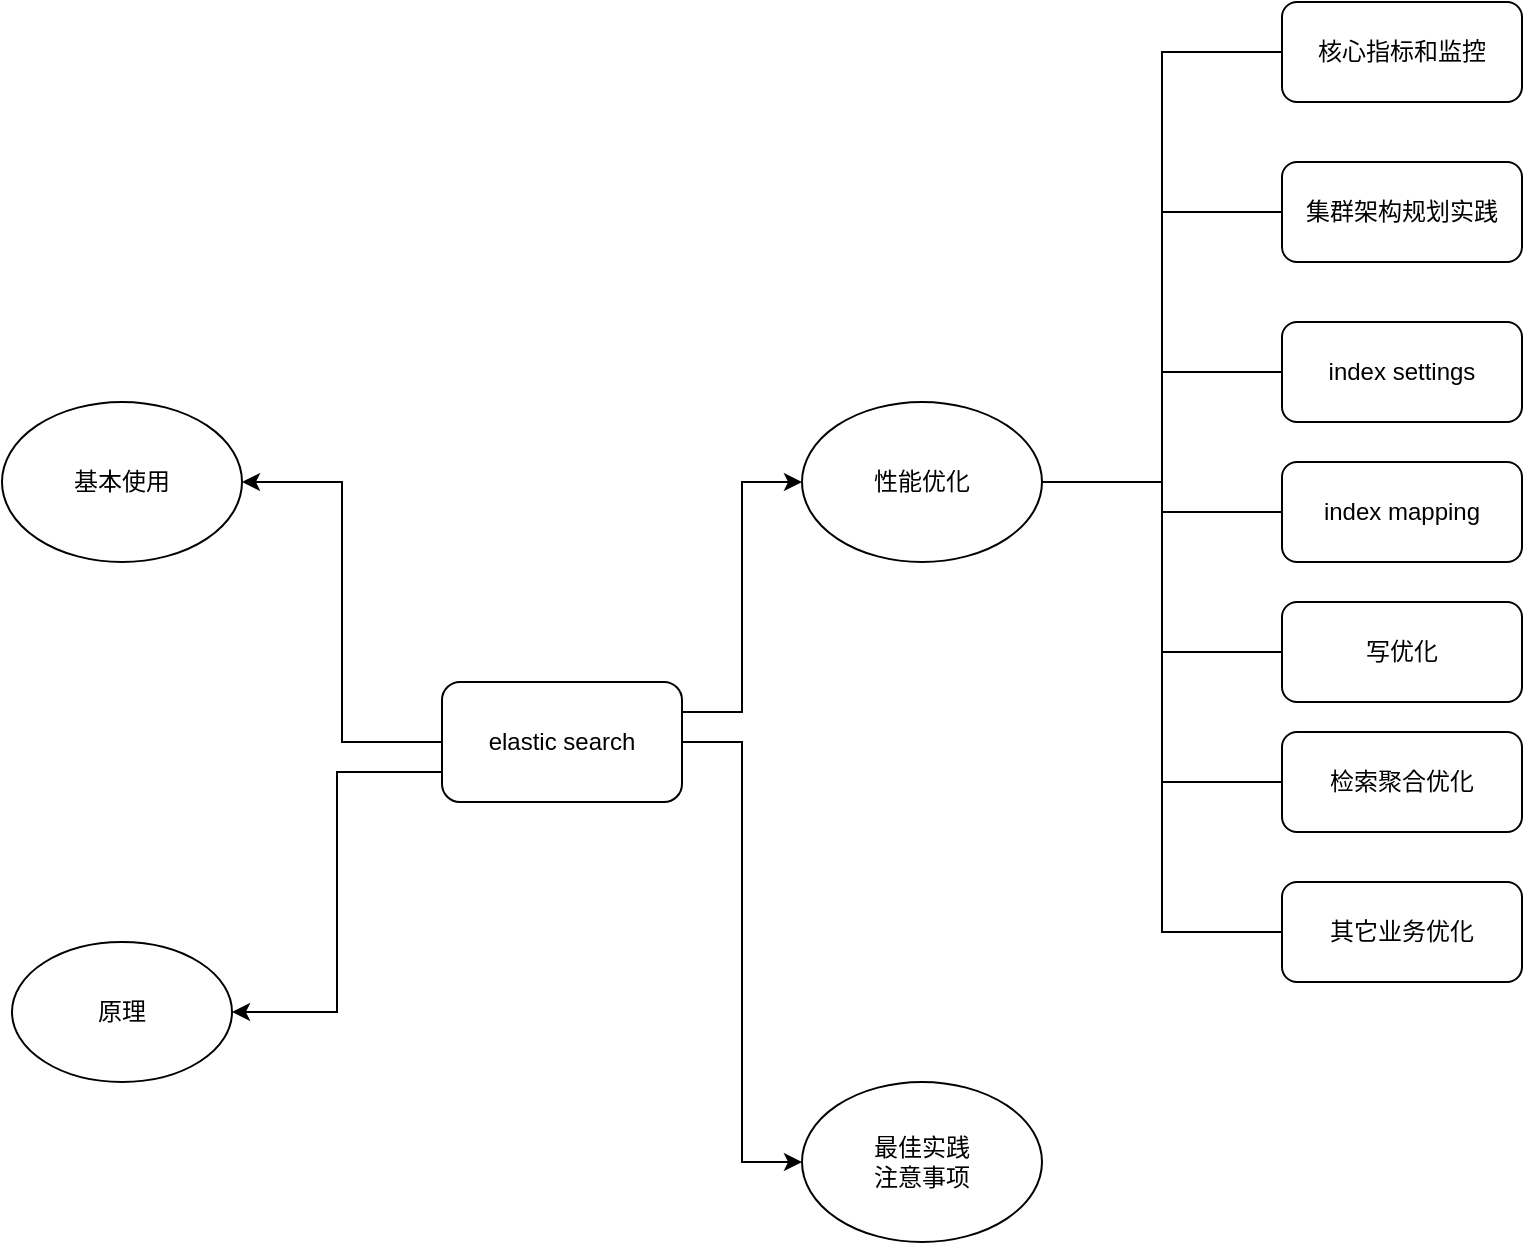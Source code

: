 <mxfile version="24.3.1" type="github" pages="5">
  <diagram id="R2lEEEUBdFMjLlhIrx00" name="elasticsearch">
    <mxGraphModel dx="1306" dy="826" grid="1" gridSize="10" guides="1" tooltips="1" connect="1" arrows="1" fold="1" page="1" pageScale="1" pageWidth="3300" pageHeight="4681" math="0" shadow="0" extFonts="Permanent Marker^https://fonts.googleapis.com/css?family=Permanent+Marker">
      <root>
        <mxCell id="0" />
        <mxCell id="1" parent="0" />
        <mxCell id="3O3qi1ia1qQcIfNA0ha3-78" style="edgeStyle=orthogonalEdgeStyle;rounded=0;orthogonalLoop=1;jettySize=auto;html=1;exitX=0;exitY=0.5;exitDx=0;exitDy=0;entryX=1;entryY=0.5;entryDx=0;entryDy=0;" parent="1" source="3O3qi1ia1qQcIfNA0ha3-50" target="3O3qi1ia1qQcIfNA0ha3-77" edge="1">
          <mxGeometry relative="1" as="geometry" />
        </mxCell>
        <mxCell id="3O3qi1ia1qQcIfNA0ha3-82" style="edgeStyle=orthogonalEdgeStyle;rounded=0;orthogonalLoop=1;jettySize=auto;html=1;exitX=0;exitY=0.75;exitDx=0;exitDy=0;entryX=1;entryY=0.5;entryDx=0;entryDy=0;" parent="1" source="3O3qi1ia1qQcIfNA0ha3-50" target="3O3qi1ia1qQcIfNA0ha3-80" edge="1">
          <mxGeometry relative="1" as="geometry" />
        </mxCell>
        <mxCell id="3O3qi1ia1qQcIfNA0ha3-83" style="edgeStyle=orthogonalEdgeStyle;rounded=0;orthogonalLoop=1;jettySize=auto;html=1;exitX=1;exitY=0.25;exitDx=0;exitDy=0;entryX=0;entryY=0.5;entryDx=0;entryDy=0;" parent="1" source="3O3qi1ia1qQcIfNA0ha3-50" target="3O3qi1ia1qQcIfNA0ha3-65" edge="1">
          <mxGeometry relative="1" as="geometry" />
        </mxCell>
        <mxCell id="3O3qi1ia1qQcIfNA0ha3-85" style="edgeStyle=orthogonalEdgeStyle;rounded=0;orthogonalLoop=1;jettySize=auto;html=1;exitX=1;exitY=0.5;exitDx=0;exitDy=0;entryX=0;entryY=0.5;entryDx=0;entryDy=0;" parent="1" source="3O3qi1ia1qQcIfNA0ha3-50" target="3O3qi1ia1qQcIfNA0ha3-84" edge="1">
          <mxGeometry relative="1" as="geometry" />
        </mxCell>
        <mxCell id="3O3qi1ia1qQcIfNA0ha3-50" value="elastic search" style="rounded=1;whiteSpace=wrap;html=1;" parent="1" vertex="1">
          <mxGeometry x="410" y="460" width="120" height="60" as="geometry" />
        </mxCell>
        <mxCell id="3O3qi1ia1qQcIfNA0ha3-52" value="集群架构规划实践" style="rounded=1;whiteSpace=wrap;html=1;" parent="1" vertex="1">
          <mxGeometry x="830" y="200" width="120" height="50" as="geometry" />
        </mxCell>
        <mxCell id="3O3qi1ia1qQcIfNA0ha3-54" value="index settings" style="rounded=1;whiteSpace=wrap;html=1;" parent="1" vertex="1">
          <mxGeometry x="830" y="280" width="120" height="50" as="geometry" />
        </mxCell>
        <mxCell id="3O3qi1ia1qQcIfNA0ha3-55" value="index mapping" style="rounded=1;whiteSpace=wrap;html=1;" parent="1" vertex="1">
          <mxGeometry x="830" y="350" width="120" height="50" as="geometry" />
        </mxCell>
        <mxCell id="3O3qi1ia1qQcIfNA0ha3-56" value="写优化" style="rounded=1;whiteSpace=wrap;html=1;" parent="1" vertex="1">
          <mxGeometry x="830" y="420" width="120" height="50" as="geometry" />
        </mxCell>
        <mxCell id="3O3qi1ia1qQcIfNA0ha3-58" value="检索聚合优化" style="rounded=1;whiteSpace=wrap;html=1;" parent="1" vertex="1">
          <mxGeometry x="830" y="485" width="120" height="50" as="geometry" />
        </mxCell>
        <mxCell id="3O3qi1ia1qQcIfNA0ha3-59" value="其它业务优化" style="rounded=1;whiteSpace=wrap;html=1;" parent="1" vertex="1">
          <mxGeometry x="830" y="560" width="120" height="50" as="geometry" />
        </mxCell>
        <mxCell id="3O3qi1ia1qQcIfNA0ha3-70" style="edgeStyle=orthogonalEdgeStyle;rounded=0;orthogonalLoop=1;jettySize=auto;html=1;exitX=1;exitY=0.5;exitDx=0;exitDy=0;entryX=0;entryY=0.5;entryDx=0;entryDy=0;endArrow=none;endFill=0;" parent="1" source="3O3qi1ia1qQcIfNA0ha3-65" target="3O3qi1ia1qQcIfNA0ha3-52" edge="1">
          <mxGeometry relative="1" as="geometry" />
        </mxCell>
        <mxCell id="3O3qi1ia1qQcIfNA0ha3-71" style="edgeStyle=orthogonalEdgeStyle;rounded=0;orthogonalLoop=1;jettySize=auto;html=1;exitX=1;exitY=0.5;exitDx=0;exitDy=0;entryX=0;entryY=0.5;entryDx=0;entryDy=0;endArrow=none;endFill=0;" parent="1" source="3O3qi1ia1qQcIfNA0ha3-65" target="3O3qi1ia1qQcIfNA0ha3-54" edge="1">
          <mxGeometry relative="1" as="geometry" />
        </mxCell>
        <mxCell id="3O3qi1ia1qQcIfNA0ha3-72" style="edgeStyle=orthogonalEdgeStyle;rounded=0;orthogonalLoop=1;jettySize=auto;html=1;exitX=1;exitY=0.5;exitDx=0;exitDy=0;entryX=0;entryY=0.5;entryDx=0;entryDy=0;endArrow=none;endFill=0;" parent="1" source="3O3qi1ia1qQcIfNA0ha3-65" target="3O3qi1ia1qQcIfNA0ha3-55" edge="1">
          <mxGeometry relative="1" as="geometry" />
        </mxCell>
        <mxCell id="3O3qi1ia1qQcIfNA0ha3-73" style="edgeStyle=orthogonalEdgeStyle;rounded=0;orthogonalLoop=1;jettySize=auto;html=1;exitX=1;exitY=0.5;exitDx=0;exitDy=0;entryX=0;entryY=0.5;entryDx=0;entryDy=0;endArrow=none;endFill=0;" parent="1" source="3O3qi1ia1qQcIfNA0ha3-65" target="3O3qi1ia1qQcIfNA0ha3-56" edge="1">
          <mxGeometry relative="1" as="geometry" />
        </mxCell>
        <mxCell id="3O3qi1ia1qQcIfNA0ha3-74" style="edgeStyle=orthogonalEdgeStyle;rounded=0;orthogonalLoop=1;jettySize=auto;html=1;exitX=1;exitY=0.5;exitDx=0;exitDy=0;entryX=0;entryY=0.5;entryDx=0;entryDy=0;endArrow=none;endFill=0;" parent="1" source="3O3qi1ia1qQcIfNA0ha3-65" target="3O3qi1ia1qQcIfNA0ha3-58" edge="1">
          <mxGeometry relative="1" as="geometry" />
        </mxCell>
        <mxCell id="3O3qi1ia1qQcIfNA0ha3-76" style="edgeStyle=orthogonalEdgeStyle;rounded=0;orthogonalLoop=1;jettySize=auto;html=1;exitX=1;exitY=0.5;exitDx=0;exitDy=0;entryX=0;entryY=0.5;entryDx=0;entryDy=0;endArrow=none;endFill=0;" parent="1" source="3O3qi1ia1qQcIfNA0ha3-65" target="3O3qi1ia1qQcIfNA0ha3-59" edge="1">
          <mxGeometry relative="1" as="geometry" />
        </mxCell>
        <mxCell id="lg8Kq54h_lb9rLVmqdJP-3" style="edgeStyle=orthogonalEdgeStyle;rounded=0;orthogonalLoop=1;jettySize=auto;html=1;exitX=1;exitY=0.5;exitDx=0;exitDy=0;entryX=0;entryY=0.5;entryDx=0;entryDy=0;endArrow=none;endFill=0;" parent="1" source="3O3qi1ia1qQcIfNA0ha3-65" target="lg8Kq54h_lb9rLVmqdJP-2" edge="1">
          <mxGeometry relative="1" as="geometry" />
        </mxCell>
        <mxCell id="3O3qi1ia1qQcIfNA0ha3-65" value="性能优化" style="ellipse;whiteSpace=wrap;html=1;" parent="1" vertex="1">
          <mxGeometry x="590" y="320" width="120" height="80" as="geometry" />
        </mxCell>
        <mxCell id="3O3qi1ia1qQcIfNA0ha3-77" value="基本使用" style="ellipse;whiteSpace=wrap;html=1;" parent="1" vertex="1">
          <mxGeometry x="190" y="320" width="120" height="80" as="geometry" />
        </mxCell>
        <mxCell id="3O3qi1ia1qQcIfNA0ha3-80" value="原理" style="ellipse;whiteSpace=wrap;html=1;" parent="1" vertex="1">
          <mxGeometry x="195" y="590" width="110" height="70" as="geometry" />
        </mxCell>
        <mxCell id="3O3qi1ia1qQcIfNA0ha3-84" value="最佳实践&lt;div&gt;注意事项&lt;/div&gt;" style="ellipse;whiteSpace=wrap;html=1;" parent="1" vertex="1">
          <mxGeometry x="590" y="660" width="120" height="80" as="geometry" />
        </mxCell>
        <mxCell id="lg8Kq54h_lb9rLVmqdJP-2" value="核心指标和监控" style="rounded=1;whiteSpace=wrap;html=1;" parent="1" vertex="1">
          <mxGeometry x="830" y="120" width="120" height="50" as="geometry" />
        </mxCell>
      </root>
    </mxGraphModel>
  </diagram>
  <diagram id="bmkIKTJe0QXew9o3xf_E" name="mysql">
    <mxGraphModel dx="1306" dy="826" grid="1" gridSize="10" guides="1" tooltips="1" connect="1" arrows="1" fold="1" page="1" pageScale="1" pageWidth="3300" pageHeight="4681" math="0" shadow="0">
      <root>
        <mxCell id="0" />
        <mxCell id="1" parent="0" />
        <mxCell id="oATPHEO_LOpPZcxkVimb-1" style="edgeStyle=orthogonalEdgeStyle;rounded=0;orthogonalLoop=1;jettySize=auto;html=1;exitX=0;exitY=0.5;exitDx=0;exitDy=0;entryX=1;entryY=0.5;entryDx=0;entryDy=0;" parent="1" source="oATPHEO_LOpPZcxkVimb-5" target="oATPHEO_LOpPZcxkVimb-19" edge="1">
          <mxGeometry relative="1" as="geometry" />
        </mxCell>
        <mxCell id="oATPHEO_LOpPZcxkVimb-2" style="edgeStyle=orthogonalEdgeStyle;rounded=0;orthogonalLoop=1;jettySize=auto;html=1;exitX=0;exitY=0.75;exitDx=0;exitDy=0;entryX=1;entryY=0.5;entryDx=0;entryDy=0;" parent="1" source="oATPHEO_LOpPZcxkVimb-5" target="oATPHEO_LOpPZcxkVimb-20" edge="1">
          <mxGeometry relative="1" as="geometry" />
        </mxCell>
        <mxCell id="oATPHEO_LOpPZcxkVimb-3" style="edgeStyle=orthogonalEdgeStyle;rounded=0;orthogonalLoop=1;jettySize=auto;html=1;exitX=1;exitY=0.25;exitDx=0;exitDy=0;entryX=0;entryY=0.5;entryDx=0;entryDy=0;" parent="1" source="oATPHEO_LOpPZcxkVimb-5" target="oATPHEO_LOpPZcxkVimb-18" edge="1">
          <mxGeometry relative="1" as="geometry" />
        </mxCell>
        <mxCell id="oATPHEO_LOpPZcxkVimb-4" style="edgeStyle=orthogonalEdgeStyle;rounded=0;orthogonalLoop=1;jettySize=auto;html=1;exitX=1;exitY=0.5;exitDx=0;exitDy=0;entryX=0;entryY=0.5;entryDx=0;entryDy=0;" parent="1" source="oATPHEO_LOpPZcxkVimb-5" target="oATPHEO_LOpPZcxkVimb-21" edge="1">
          <mxGeometry relative="1" as="geometry" />
        </mxCell>
        <mxCell id="oATPHEO_LOpPZcxkVimb-5" value="mysql" style="rounded=1;whiteSpace=wrap;html=1;" parent="1" vertex="1">
          <mxGeometry x="410" y="460" width="120" height="60" as="geometry" />
        </mxCell>
        <mxCell id="oATPHEO_LOpPZcxkVimb-6" value="集群架构规划实践" style="rounded=1;whiteSpace=wrap;html=1;" parent="1" vertex="1">
          <mxGeometry x="900" y="125" width="120" height="50" as="geometry" />
        </mxCell>
        <mxCell id="oATPHEO_LOpPZcxkVimb-7" value="分实例、分库、分表" style="rounded=1;whiteSpace=wrap;html=1;" parent="1" vertex="1">
          <mxGeometry x="900" y="195" width="120" height="50" as="geometry" />
        </mxCell>
        <mxCell id="oATPHEO_LOpPZcxkVimb-8" value="index 优化" style="rounded=1;whiteSpace=wrap;html=1;" parent="1" vertex="1">
          <mxGeometry x="900" y="265" width="120" height="50" as="geometry" />
        </mxCell>
        <mxCell id="oATPHEO_LOpPZcxkVimb-9" value="sql 优化" style="rounded=1;whiteSpace=wrap;html=1;" parent="1" vertex="1">
          <mxGeometry x="900" y="335" width="120" height="50" as="geometry" />
        </mxCell>
        <mxCell id="oATPHEO_LOpPZcxkVimb-10" value="写优化" style="rounded=1;whiteSpace=wrap;html=1;" parent="1" vertex="1">
          <mxGeometry x="900" y="405" width="120" height="50" as="geometry" />
        </mxCell>
        <mxCell id="oATPHEO_LOpPZcxkVimb-11" value="其它业务优化" style="rounded=1;whiteSpace=wrap;html=1;" parent="1" vertex="1">
          <mxGeometry x="900" y="625" width="120" height="50" as="geometry" />
        </mxCell>
        <mxCell id="oATPHEO_LOpPZcxkVimb-12" style="edgeStyle=orthogonalEdgeStyle;rounded=0;orthogonalLoop=1;jettySize=auto;html=1;exitX=1;exitY=0.5;exitDx=0;exitDy=0;entryX=0;entryY=0.5;entryDx=0;entryDy=0;endArrow=none;endFill=0;" parent="1" source="oATPHEO_LOpPZcxkVimb-18" target="oATPHEO_LOpPZcxkVimb-6" edge="1">
          <mxGeometry relative="1" as="geometry" />
        </mxCell>
        <mxCell id="oATPHEO_LOpPZcxkVimb-13" style="edgeStyle=orthogonalEdgeStyle;rounded=0;orthogonalLoop=1;jettySize=auto;html=1;exitX=1;exitY=0.5;exitDx=0;exitDy=0;entryX=0;entryY=0.5;entryDx=0;entryDy=0;endArrow=none;endFill=0;" parent="1" source="oATPHEO_LOpPZcxkVimb-18" target="oATPHEO_LOpPZcxkVimb-7" edge="1">
          <mxGeometry relative="1" as="geometry" />
        </mxCell>
        <mxCell id="oATPHEO_LOpPZcxkVimb-14" style="edgeStyle=orthogonalEdgeStyle;rounded=0;orthogonalLoop=1;jettySize=auto;html=1;exitX=1;exitY=0.5;exitDx=0;exitDy=0;entryX=0;entryY=0.5;entryDx=0;entryDy=0;endArrow=none;endFill=0;" parent="1" source="oATPHEO_LOpPZcxkVimb-18" target="oATPHEO_LOpPZcxkVimb-8" edge="1">
          <mxGeometry relative="1" as="geometry" />
        </mxCell>
        <mxCell id="oATPHEO_LOpPZcxkVimb-15" style="edgeStyle=orthogonalEdgeStyle;rounded=0;orthogonalLoop=1;jettySize=auto;html=1;exitX=1;exitY=0.5;exitDx=0;exitDy=0;entryX=0;entryY=0.5;entryDx=0;entryDy=0;endArrow=none;endFill=0;" parent="1" source="oATPHEO_LOpPZcxkVimb-18" target="oATPHEO_LOpPZcxkVimb-9" edge="1">
          <mxGeometry relative="1" as="geometry" />
        </mxCell>
        <mxCell id="oATPHEO_LOpPZcxkVimb-16" style="edgeStyle=orthogonalEdgeStyle;rounded=0;orthogonalLoop=1;jettySize=auto;html=1;exitX=1;exitY=0.5;exitDx=0;exitDy=0;entryX=0;entryY=0.5;entryDx=0;entryDy=0;endArrow=none;endFill=0;" parent="1" source="oATPHEO_LOpPZcxkVimb-18" target="oATPHEO_LOpPZcxkVimb-10" edge="1">
          <mxGeometry relative="1" as="geometry" />
        </mxCell>
        <mxCell id="oATPHEO_LOpPZcxkVimb-24" style="edgeStyle=orthogonalEdgeStyle;rounded=0;orthogonalLoop=1;jettySize=auto;html=1;exitX=1;exitY=0.5;exitDx=0;exitDy=0;entryX=0;entryY=0.5;entryDx=0;entryDy=0;" parent="1" source="oATPHEO_LOpPZcxkVimb-18" target="oATPHEO_LOpPZcxkVimb-22" edge="1">
          <mxGeometry relative="1" as="geometry" />
        </mxCell>
        <mxCell id="oATPHEO_LOpPZcxkVimb-25" style="edgeStyle=orthogonalEdgeStyle;rounded=0;orthogonalLoop=1;jettySize=auto;html=1;exitX=1;exitY=0.5;exitDx=0;exitDy=0;entryX=0;entryY=0.5;entryDx=0;entryDy=0;" parent="1" source="oATPHEO_LOpPZcxkVimb-18" target="oATPHEO_LOpPZcxkVimb-23" edge="1">
          <mxGeometry relative="1" as="geometry" />
        </mxCell>
        <mxCell id="oATPHEO_LOpPZcxkVimb-26" style="edgeStyle=orthogonalEdgeStyle;rounded=0;orthogonalLoop=1;jettySize=auto;html=1;exitX=1;exitY=0.5;exitDx=0;exitDy=0;entryX=0;entryY=0.5;entryDx=0;entryDy=0;" parent="1" source="oATPHEO_LOpPZcxkVimb-18" target="oATPHEO_LOpPZcxkVimb-11" edge="1">
          <mxGeometry relative="1" as="geometry" />
        </mxCell>
        <mxCell id="oATPHEO_LOpPZcxkVimb-31" style="edgeStyle=orthogonalEdgeStyle;rounded=0;orthogonalLoop=1;jettySize=auto;html=1;exitX=1;exitY=0.5;exitDx=0;exitDy=0;entryX=0;entryY=0.5;entryDx=0;entryDy=0;endArrow=none;endFill=0;" parent="1" source="oATPHEO_LOpPZcxkVimb-18" target="oATPHEO_LOpPZcxkVimb-30" edge="1">
          <mxGeometry relative="1" as="geometry" />
        </mxCell>
        <mxCell id="oATPHEO_LOpPZcxkVimb-18" value="性能优化" style="ellipse;whiteSpace=wrap;html=1;" parent="1" vertex="1">
          <mxGeometry x="590" y="320" width="120" height="80" as="geometry" />
        </mxCell>
        <mxCell id="oATPHEO_LOpPZcxkVimb-19" value="基本使用" style="ellipse;whiteSpace=wrap;html=1;" parent="1" vertex="1">
          <mxGeometry x="190" y="320" width="120" height="80" as="geometry" />
        </mxCell>
        <mxCell id="oATPHEO_LOpPZcxkVimb-20" value="原理" style="ellipse;whiteSpace=wrap;html=1;" parent="1" vertex="1">
          <mxGeometry x="195" y="590" width="110" height="70" as="geometry" />
        </mxCell>
        <mxCell id="oATPHEO_LOpPZcxkVimb-21" value="最佳实践&lt;div&gt;注意事项&lt;/div&gt;" style="ellipse;whiteSpace=wrap;html=1;" parent="1" vertex="1">
          <mxGeometry x="600" y="780" width="120" height="80" as="geometry" />
        </mxCell>
        <mxCell id="oATPHEO_LOpPZcxkVimb-22" value="读优化" style="rounded=1;whiteSpace=wrap;html=1;" parent="1" vertex="1">
          <mxGeometry x="900" y="475" width="120" height="50" as="geometry" />
        </mxCell>
        <mxCell id="oATPHEO_LOpPZcxkVimb-23" value="连接池优化" style="rounded=1;whiteSpace=wrap;html=1;" parent="1" vertex="1">
          <mxGeometry x="900" y="545" width="120" height="60" as="geometry" />
        </mxCell>
        <mxCell id="oATPHEO_LOpPZcxkVimb-30" value="核心指标" style="rounded=1;whiteSpace=wrap;html=1;" parent="1" vertex="1">
          <mxGeometry x="900" y="45" width="120" height="50" as="geometry" />
        </mxCell>
      </root>
    </mxGraphModel>
  </diagram>
  <diagram id="ZneYWpinNPzL3RNaPGu-" name="第 3 页">
    <mxGraphModel dx="1306" dy="826" grid="1" gridSize="10" guides="1" tooltips="1" connect="1" arrows="1" fold="1" page="1" pageScale="1" pageWidth="2339" pageHeight="3300" math="0" shadow="0">
      <root>
        <mxCell id="0" />
        <mxCell id="1" parent="0" />
        <mxCell id="WrVjPd2YtuW8H1Z4AW6x-48" value="" style="rounded=0;whiteSpace=wrap;html=1;fillColor=#d5e8d4;strokeColor=#82b366;" vertex="1" parent="1">
          <mxGeometry x="1100" y="676" width="550" height="134.27" as="geometry" />
        </mxCell>
        <mxCell id="WrVjPd2YtuW8H1Z4AW6x-42" value="" style="ellipse;whiteSpace=wrap;html=1;fillColor=#f8cecc;strokeColor=#b85450;" vertex="1" parent="1">
          <mxGeometry x="1170" y="536.27" width="390" height="104" as="geometry" />
        </mxCell>
        <mxCell id="U9iUj-dOPYMLGK0c8_FL-1" value="cache + TTL" style="ellipse;shape=cloud;whiteSpace=wrap;html=1;" parent="1" vertex="1">
          <mxGeometry x="430" y="120" width="120" height="80" as="geometry" />
        </mxCell>
        <mxCell id="U9iUj-dOPYMLGK0c8_FL-2" value="storage" style="shape=cylinder3;whiteSpace=wrap;html=1;boundedLbl=1;backgroundOutline=1;size=15;" parent="1" vertex="1">
          <mxGeometry x="490" y="220" width="60" height="80" as="geometry" />
        </mxCell>
        <mxCell id="U9iUj-dOPYMLGK0c8_FL-4" value="client" style="rounded=1;whiteSpace=wrap;html=1;" parent="1" vertex="1">
          <mxGeometry x="220" y="220" width="80" height="50" as="geometry" />
        </mxCell>
        <mxCell id="U9iUj-dOPYMLGK0c8_FL-5" style="rounded=0;orthogonalLoop=1;jettySize=auto;html=1;exitX=1;exitY=0.25;exitDx=0;exitDy=0;entryX=0.16;entryY=0.55;entryDx=0;entryDy=0;entryPerimeter=0;startArrow=none;startFill=0;" parent="1" source="U9iUj-dOPYMLGK0c8_FL-4" target="U9iUj-dOPYMLGK0c8_FL-1" edge="1">
          <mxGeometry relative="1" as="geometry" />
        </mxCell>
        <mxCell id="U9iUj-dOPYMLGK0c8_FL-6" style="rounded=0;orthogonalLoop=1;jettySize=auto;html=1;exitX=1;exitY=0.75;exitDx=0;exitDy=0;entryX=0;entryY=0;entryDx=0;entryDy=52.5;entryPerimeter=0;startArrow=none;startFill=0;" parent="1" source="U9iUj-dOPYMLGK0c8_FL-4" target="U9iUj-dOPYMLGK0c8_FL-2" edge="1">
          <mxGeometry relative="1" as="geometry" />
        </mxCell>
        <mxCell id="U9iUj-dOPYMLGK0c8_FL-7" value="read" style="text;html=1;align=center;verticalAlign=middle;whiteSpace=wrap;rounded=0;rotation=-25;" parent="1" vertex="1">
          <mxGeometry x="313.72" y="168.73" width="106" height="30" as="geometry" />
        </mxCell>
        <mxCell id="U9iUj-dOPYMLGK0c8_FL-8" value="cache not found and read" style="text;html=1;align=center;verticalAlign=middle;whiteSpace=wrap;rounded=0;rotation=5;" parent="1" vertex="1">
          <mxGeometry x="339.92" y="261.74" width="140" height="30" as="geometry" />
        </mxCell>
        <mxCell id="U9iUj-dOPYMLGK0c8_FL-9" value="cache&amp;nbsp;&lt;div&gt;&lt;br&gt;&lt;/div&gt;" style="ellipse;shape=cloud;whiteSpace=wrap;html=1;" parent="1" vertex="1">
          <mxGeometry x="419.72" y="380" width="120" height="80" as="geometry" />
        </mxCell>
        <mxCell id="U9iUj-dOPYMLGK0c8_FL-10" value="storage" style="shape=cylinder3;whiteSpace=wrap;html=1;boundedLbl=1;backgroundOutline=1;size=15;" parent="1" vertex="1">
          <mxGeometry x="650" y="386.27" width="60" height="80" as="geometry" />
        </mxCell>
        <mxCell id="U9iUj-dOPYMLGK0c8_FL-27" style="edgeStyle=orthogonalEdgeStyle;rounded=1;orthogonalLoop=1;jettySize=auto;html=1;exitX=0.5;exitY=1;exitDx=0;exitDy=0;entryX=0.5;entryY=1;entryDx=0;entryDy=0;entryPerimeter=0;curved=0;strokeColor=#FC3812;" parent="1" source="U9iUj-dOPYMLGK0c8_FL-11" target="U9iUj-dOPYMLGK0c8_FL-10" edge="1">
          <mxGeometry relative="1" as="geometry">
            <mxPoint x="259.857" y="551.27" as="targetPoint" />
            <Array as="points">
              <mxPoint x="260" y="501.27" />
              <mxPoint x="680" y="501.27" />
            </Array>
          </mxGeometry>
        </mxCell>
        <mxCell id="U9iUj-dOPYMLGK0c8_FL-28" value="write" style="edgeLabel;html=1;align=center;verticalAlign=middle;resizable=0;points=[];" parent="U9iUj-dOPYMLGK0c8_FL-27" vertex="1" connectable="0">
          <mxGeometry x="-0.039" y="2" relative="1" as="geometry">
            <mxPoint as="offset" />
          </mxGeometry>
        </mxCell>
        <mxCell id="U9iUj-dOPYMLGK0c8_FL-11" value="client" style="rounded=1;whiteSpace=wrap;html=1;" parent="1" vertex="1">
          <mxGeometry x="220" y="401.27" width="80" height="50" as="geometry" />
        </mxCell>
        <mxCell id="U9iUj-dOPYMLGK0c8_FL-14" value="read" style="text;html=1;align=center;verticalAlign=middle;whiteSpace=wrap;rounded=0;rotation=0;" parent="1" vertex="1">
          <mxGeometry x="313.44" y="401.27" width="106.28" height="11.27" as="geometry" />
        </mxCell>
        <mxCell id="U9iUj-dOPYMLGK0c8_FL-17" style="edgeStyle=orthogonalEdgeStyle;rounded=0;orthogonalLoop=1;jettySize=auto;html=1;exitX=0;exitY=0.5;exitDx=0;exitDy=0;exitPerimeter=0;entryX=0.942;entryY=0.578;entryDx=0;entryDy=0;entryPerimeter=0;dashed=1;dashPattern=12 12;strokeColor=#1222FF;" parent="1" source="U9iUj-dOPYMLGK0c8_FL-10" target="U9iUj-dOPYMLGK0c8_FL-9" edge="1">
          <mxGeometry relative="1" as="geometry" />
        </mxCell>
        <mxCell id="U9iUj-dOPYMLGK0c8_FL-19" style="edgeStyle=orthogonalEdgeStyle;rounded=0;orthogonalLoop=1;jettySize=auto;html=1;exitX=1;exitY=0.5;exitDx=0;exitDy=0;entryX=0.096;entryY=0.587;entryDx=0;entryDy=0;entryPerimeter=0;" parent="1" source="U9iUj-dOPYMLGK0c8_FL-11" target="U9iUj-dOPYMLGK0c8_FL-9" edge="1">
          <mxGeometry relative="1" as="geometry" />
        </mxCell>
        <mxCell id="U9iUj-dOPYMLGK0c8_FL-22" style="edgeStyle=orthogonalEdgeStyle;rounded=1;orthogonalLoop=1;jettySize=auto;html=1;exitX=0.5;exitY=1;exitDx=0;exitDy=0;entryX=0.5;entryY=1;entryDx=0;entryDy=0;entryPerimeter=0;curved=0;strokeColor=#FF3B14;" parent="1" source="U9iUj-dOPYMLGK0c8_FL-4" target="U9iUj-dOPYMLGK0c8_FL-2" edge="1">
          <mxGeometry relative="1" as="geometry" />
        </mxCell>
        <mxCell id="U9iUj-dOPYMLGK0c8_FL-23" value="write" style="edgeLabel;html=1;align=center;verticalAlign=middle;resizable=0;points=[];" parent="U9iUj-dOPYMLGK0c8_FL-22" vertex="1" connectable="0">
          <mxGeometry x="0.376" y="1" relative="1" as="geometry">
            <mxPoint x="-37" as="offset" />
          </mxGeometry>
        </mxCell>
        <mxCell id="U9iUj-dOPYMLGK0c8_FL-29" value="async" style="text;html=1;align=center;verticalAlign=middle;whiteSpace=wrap;rounded=0;" parent="1" vertex="1">
          <mxGeometry x="550" y="392.27" width="60" height="30" as="geometry" />
        </mxCell>
        <mxCell id="U9iUj-dOPYMLGK0c8_FL-30" value="cache&amp;nbsp;&lt;div&gt;&lt;br&gt;&lt;/div&gt;" style="ellipse;shape=cloud;whiteSpace=wrap;html=1;" parent="1" vertex="1">
          <mxGeometry x="419.72" y="570" width="120" height="80" as="geometry" />
        </mxCell>
        <mxCell id="U9iUj-dOPYMLGK0c8_FL-31" value="storage" style="shape=cylinder3;whiteSpace=wrap;html=1;boundedLbl=1;backgroundOutline=1;size=15;" parent="1" vertex="1">
          <mxGeometry x="650" y="576.27" width="60" height="80" as="geometry" />
        </mxCell>
        <mxCell id="U9iUj-dOPYMLGK0c8_FL-32" style="edgeStyle=orthogonalEdgeStyle;rounded=1;orthogonalLoop=1;jettySize=auto;html=1;exitX=0.5;exitY=1;exitDx=0;exitDy=0;entryX=0.5;entryY=1;entryDx=0;entryDy=0;entryPerimeter=0;curved=0;strokeColor=#FC3812;" parent="1" source="U9iUj-dOPYMLGK0c8_FL-34" target="U9iUj-dOPYMLGK0c8_FL-31" edge="1">
          <mxGeometry relative="1" as="geometry">
            <mxPoint x="259.857" y="741.27" as="targetPoint" />
            <Array as="points">
              <mxPoint x="260" y="691.27" />
              <mxPoint x="680" y="691.27" />
            </Array>
          </mxGeometry>
        </mxCell>
        <mxCell id="U9iUj-dOPYMLGK0c8_FL-33" value="write storage&amp;nbsp;" style="edgeLabel;html=1;align=center;verticalAlign=middle;resizable=0;points=[];" parent="U9iUj-dOPYMLGK0c8_FL-32" vertex="1" connectable="0">
          <mxGeometry x="-0.039" y="2" relative="1" as="geometry">
            <mxPoint as="offset" />
          </mxGeometry>
        </mxCell>
        <mxCell id="U9iUj-dOPYMLGK0c8_FL-34" value="client" style="rounded=1;whiteSpace=wrap;html=1;" parent="1" vertex="1">
          <mxGeometry x="220" y="591.27" width="80" height="50" as="geometry" />
        </mxCell>
        <mxCell id="U9iUj-dOPYMLGK0c8_FL-35" value="read" style="text;html=1;align=center;verticalAlign=middle;whiteSpace=wrap;rounded=0;rotation=0;" parent="1" vertex="1">
          <mxGeometry x="313.44" y="591.27" width="106.28" height="11.27" as="geometry" />
        </mxCell>
        <mxCell id="U9iUj-dOPYMLGK0c8_FL-36" style="edgeStyle=orthogonalEdgeStyle;rounded=0;orthogonalLoop=1;jettySize=auto;html=1;exitX=0;exitY=0.5;exitDx=0;exitDy=0;exitPerimeter=0;entryX=0.942;entryY=0.578;entryDx=0;entryDy=0;entryPerimeter=0;strokeColor=#FF0831;" parent="1" source="U9iUj-dOPYMLGK0c8_FL-31" target="U9iUj-dOPYMLGK0c8_FL-30" edge="1">
          <mxGeometry relative="1" as="geometry" />
        </mxCell>
        <mxCell id="U9iUj-dOPYMLGK0c8_FL-37" style="edgeStyle=orthogonalEdgeStyle;rounded=0;orthogonalLoop=1;jettySize=auto;html=1;exitX=1;exitY=0.5;exitDx=0;exitDy=0;entryX=0.096;entryY=0.587;entryDx=0;entryDy=0;entryPerimeter=0;" parent="1" source="U9iUj-dOPYMLGK0c8_FL-34" target="U9iUj-dOPYMLGK0c8_FL-30" edge="1">
          <mxGeometry relative="1" as="geometry" />
        </mxCell>
        <mxCell id="U9iUj-dOPYMLGK0c8_FL-38" value="write cache" style="text;html=1;align=center;verticalAlign=middle;whiteSpace=wrap;rounded=0;" parent="1" vertex="1">
          <mxGeometry x="550" y="582.27" width="80" height="27.73" as="geometry" />
        </mxCell>
        <mxCell id="U9iUj-dOPYMLGK0c8_FL-40" value="cache&amp;nbsp;&lt;div&gt;&lt;br&gt;&lt;/div&gt;" style="ellipse;shape=cloud;whiteSpace=wrap;html=1;" parent="1" vertex="1">
          <mxGeometry x="419.72" y="804" width="120" height="80" as="geometry" />
        </mxCell>
        <mxCell id="U9iUj-dOPYMLGK0c8_FL-41" value="storage" style="shape=cylinder3;whiteSpace=wrap;html=1;boundedLbl=1;backgroundOutline=1;size=15;" parent="1" vertex="1">
          <mxGeometry x="650" y="810.27" width="60" height="80" as="geometry" />
        </mxCell>
        <mxCell id="U9iUj-dOPYMLGK0c8_FL-42" style="edgeStyle=orthogonalEdgeStyle;rounded=1;orthogonalLoop=1;jettySize=auto;html=1;exitX=0.5;exitY=1;exitDx=0;exitDy=0;entryX=0.5;entryY=1;entryDx=0;entryDy=0;entryPerimeter=0;curved=0;strokeColor=#FC3812;" parent="1" source="U9iUj-dOPYMLGK0c8_FL-44" target="U9iUj-dOPYMLGK0c8_FL-41" edge="1">
          <mxGeometry relative="1" as="geometry">
            <mxPoint x="259.857" y="975.27" as="targetPoint" />
            <Array as="points">
              <mxPoint x="260" y="925.27" />
              <mxPoint x="680" y="925.27" />
            </Array>
          </mxGeometry>
        </mxCell>
        <mxCell id="U9iUj-dOPYMLGK0c8_FL-43" value="write storage&amp;nbsp;" style="edgeLabel;html=1;align=center;verticalAlign=middle;resizable=0;points=[];" parent="U9iUj-dOPYMLGK0c8_FL-42" vertex="1" connectable="0">
          <mxGeometry x="-0.039" y="2" relative="1" as="geometry">
            <mxPoint as="offset" />
          </mxGeometry>
        </mxCell>
        <mxCell id="U9iUj-dOPYMLGK0c8_FL-44" value="client" style="rounded=1;whiteSpace=wrap;html=1;" parent="1" vertex="1">
          <mxGeometry x="220" y="825.27" width="80" height="50" as="geometry" />
        </mxCell>
        <mxCell id="U9iUj-dOPYMLGK0c8_FL-45" value="read" style="text;html=1;align=center;verticalAlign=middle;whiteSpace=wrap;rounded=0;rotation=0;" parent="1" vertex="1">
          <mxGeometry x="313.44" y="825.27" width="106.28" height="11.27" as="geometry" />
        </mxCell>
        <mxCell id="U9iUj-dOPYMLGK0c8_FL-46" style="edgeStyle=orthogonalEdgeStyle;rounded=0;orthogonalLoop=1;jettySize=auto;html=1;exitX=0;exitY=0.5;exitDx=0;exitDy=0;exitPerimeter=0;entryX=0.942;entryY=0.578;entryDx=0;entryDy=0;entryPerimeter=0;strokeColor=#FF0831;" parent="1" source="U9iUj-dOPYMLGK0c8_FL-41" target="U9iUj-dOPYMLGK0c8_FL-40" edge="1">
          <mxGeometry relative="1" as="geometry" />
        </mxCell>
        <mxCell id="U9iUj-dOPYMLGK0c8_FL-47" style="edgeStyle=orthogonalEdgeStyle;rounded=0;orthogonalLoop=1;jettySize=auto;html=1;exitX=1;exitY=0.5;exitDx=0;exitDy=0;entryX=0.096;entryY=0.587;entryDx=0;entryDy=0;entryPerimeter=0;" parent="1" source="U9iUj-dOPYMLGK0c8_FL-44" target="U9iUj-dOPYMLGK0c8_FL-40" edge="1">
          <mxGeometry relative="1" as="geometry" />
        </mxCell>
        <mxCell id="U9iUj-dOPYMLGK0c8_FL-48" value="delete cache" style="text;html=1;align=center;verticalAlign=middle;whiteSpace=wrap;rounded=0;" parent="1" vertex="1">
          <mxGeometry x="550" y="804" width="80" height="27.73" as="geometry" />
        </mxCell>
        <mxCell id="U9iUj-dOPYMLGK0c8_FL-50" value="" style="verticalLabelPosition=bottom;verticalAlign=top;html=1;shape=mxgraph.basic.x;strokeColor=#FF0A23;" parent="1" vertex="1">
          <mxGeometry x="580" y="840.27" width="20" height="20" as="geometry" />
        </mxCell>
        <mxCell id="U9iUj-dOPYMLGK0c8_FL-52" style="edgeStyle=orthogonalEdgeStyle;rounded=1;orthogonalLoop=1;jettySize=auto;html=1;exitX=1;exitY=0.75;exitDx=0;exitDy=0;entryX=0;entryY=1;entryDx=0;entryDy=-15;entryPerimeter=0;curved=0;" parent="1" target="U9iUj-dOPYMLGK0c8_FL-41" edge="1">
          <mxGeometry relative="1" as="geometry">
            <mxPoint x="280" y="874" as="sourcePoint" />
            <mxPoint x="638.7" y="897.15" as="targetPoint" />
            <Array as="points">
              <mxPoint x="280" y="894" />
              <mxPoint x="639" y="894" />
              <mxPoint x="639" y="875" />
            </Array>
          </mxGeometry>
        </mxCell>
        <mxCell id="U9iUj-dOPYMLGK0c8_FL-53" value="read storage" style="edgeLabel;html=1;align=center;verticalAlign=middle;resizable=0;points=[];" parent="U9iUj-dOPYMLGK0c8_FL-52" vertex="1" connectable="0">
          <mxGeometry x="-0.046" y="-3" relative="1" as="geometry">
            <mxPoint as="offset" />
          </mxGeometry>
        </mxCell>
        <mxCell id="U9iUj-dOPYMLGK0c8_FL-54" value="删除失败是否需要重试？热key问题？" style="ellipse;whiteSpace=wrap;html=1;" parent="1" vertex="1">
          <mxGeometry x="740" y="745.27" width="120" height="80" as="geometry" />
        </mxCell>
        <mxCell id="U9iUj-dOPYMLGK0c8_FL-55" value="缓存+TTL" style="text;html=1;align=center;verticalAlign=middle;whiteSpace=wrap;rounded=0;" parent="1" vertex="1">
          <mxGeometry x="80" y="270" width="60" height="30" as="geometry" />
        </mxCell>
        <mxCell id="U9iUj-dOPYMLGK0c8_FL-56" value="定时刷新模式" style="text;html=1;align=center;verticalAlign=middle;whiteSpace=wrap;rounded=0;" parent="1" vertex="1">
          <mxGeometry x="60" y="430" width="100" height="30" as="geometry" />
        </mxCell>
        <mxCell id="U9iUj-dOPYMLGK0c8_FL-57" value="先写存储再写cache" style="text;html=1;align=center;verticalAlign=middle;whiteSpace=wrap;rounded=0;" parent="1" vertex="1">
          <mxGeometry x="70" y="626.27" width="100" height="30" as="geometry" />
        </mxCell>
        <mxCell id="U9iUj-dOPYMLGK0c8_FL-58" value="先写存储再删cache" style="text;html=1;align=center;verticalAlign=middle;whiteSpace=wrap;rounded=0;" parent="1" vertex="1">
          <mxGeometry x="70" y="854" width="100" height="26" as="geometry" />
        </mxCell>
        <mxCell id="WrVjPd2YtuW8H1Z4AW6x-1" value="read buffer" style="ellipse;shape=cloud;whiteSpace=wrap;html=1;fillColor=#dae8fc;strokeColor=#6c8ebf;" vertex="1" parent="1">
          <mxGeometry x="1280" y="240" width="120" height="80" as="geometry" />
        </mxCell>
        <mxCell id="WrVjPd2YtuW8H1Z4AW6x-2" value="write buffer" style="ellipse;shape=cloud;whiteSpace=wrap;html=1;fillColor=#f8cecc;strokeColor=#b85450;" vertex="1" parent="1">
          <mxGeometry x="1300" y="360" width="120" height="80" as="geometry" />
        </mxCell>
        <mxCell id="WrVjPd2YtuW8H1Z4AW6x-3" value="read client" style="rounded=1;whiteSpace=wrap;html=1;fillColor=#dae8fc;strokeColor=#6c8ebf;" vertex="1" parent="1">
          <mxGeometry x="1100" y="300" width="120" height="60" as="geometry" />
        </mxCell>
        <mxCell id="WrVjPd2YtuW8H1Z4AW6x-5" value="storage" style="shape=cylinder3;whiteSpace=wrap;html=1;boundedLbl=1;backgroundOutline=1;size=15;fillColor=#f8cecc;strokeColor=#b85450;" vertex="1" parent="1">
          <mxGeometry x="1510" y="310" width="60" height="80" as="geometry" />
        </mxCell>
        <mxCell id="WrVjPd2YtuW8H1Z4AW6x-7" value="write client" style="rounded=1;whiteSpace=wrap;html=1;fillColor=#f8cecc;strokeColor=#b85450;" vertex="1" parent="1">
          <mxGeometry x="1620" y="261.74" width="120" height="60" as="geometry" />
        </mxCell>
        <mxCell id="WrVjPd2YtuW8H1Z4AW6x-8" style="rounded=0;orthogonalLoop=1;jettySize=auto;html=1;exitX=0;exitY=0.75;exitDx=0;exitDy=0;entryX=1;entryY=0;entryDx=0;entryDy=52.5;entryPerimeter=0;" edge="1" parent="1" source="WrVjPd2YtuW8H1Z4AW6x-7" target="WrVjPd2YtuW8H1Z4AW6x-5">
          <mxGeometry relative="1" as="geometry" />
        </mxCell>
        <mxCell id="WrVjPd2YtuW8H1Z4AW6x-17" value="write" style="edgeLabel;html=1;align=center;verticalAlign=middle;resizable=0;points=[];" connectable="0" vertex="1" parent="WrVjPd2YtuW8H1Z4AW6x-8">
          <mxGeometry x="-0.233" y="2" relative="1" as="geometry">
            <mxPoint as="offset" />
          </mxGeometry>
        </mxCell>
        <mxCell id="WrVjPd2YtuW8H1Z4AW6x-9" style="rounded=0;orthogonalLoop=1;jettySize=auto;html=1;exitX=1;exitY=0.5;exitDx=0;exitDy=0;entryX=0.16;entryY=0.55;entryDx=0;entryDy=0;entryPerimeter=0;" edge="1" parent="1" source="WrVjPd2YtuW8H1Z4AW6x-3" target="WrVjPd2YtuW8H1Z4AW6x-1">
          <mxGeometry relative="1" as="geometry" />
        </mxCell>
        <mxCell id="WrVjPd2YtuW8H1Z4AW6x-10" value="read" style="edgeLabel;html=1;align=center;verticalAlign=middle;resizable=0;points=[];" connectable="0" vertex="1" parent="WrVjPd2YtuW8H1Z4AW6x-9">
          <mxGeometry x="-0.08" relative="1" as="geometry">
            <mxPoint as="offset" />
          </mxGeometry>
        </mxCell>
        <mxCell id="WrVjPd2YtuW8H1Z4AW6x-13" style="edgeStyle=orthogonalEdgeStyle;rounded=0;orthogonalLoop=1;jettySize=auto;html=1;exitX=0.55;exitY=0.95;exitDx=0;exitDy=0;exitPerimeter=0;entryX=0.382;entryY=0.101;entryDx=0;entryDy=0;entryPerimeter=0;startArrow=classic;startFill=1;" edge="1" parent="1" source="WrVjPd2YtuW8H1Z4AW6x-1" target="WrVjPd2YtuW8H1Z4AW6x-2">
          <mxGeometry relative="1" as="geometry" />
        </mxCell>
        <mxCell id="WrVjPd2YtuW8H1Z4AW6x-14" value="定时切换" style="edgeLabel;html=1;align=center;verticalAlign=middle;resizable=0;points=[];" connectable="0" vertex="1" parent="WrVjPd2YtuW8H1Z4AW6x-13">
          <mxGeometry x="-0.095" relative="1" as="geometry">
            <mxPoint as="offset" />
          </mxGeometry>
        </mxCell>
        <mxCell id="WrVjPd2YtuW8H1Z4AW6x-15" style="rounded=1;orthogonalLoop=1;jettySize=auto;html=1;exitX=0;exitY=0.5;exitDx=0;exitDy=0;exitPerimeter=0;entryX=0.94;entryY=0.647;entryDx=0;entryDy=0;entryPerimeter=0;" edge="1" parent="1" source="WrVjPd2YtuW8H1Z4AW6x-5" target="WrVjPd2YtuW8H1Z4AW6x-2">
          <mxGeometry relative="1" as="geometry" />
        </mxCell>
        <mxCell id="WrVjPd2YtuW8H1Z4AW6x-16" value="async" style="edgeLabel;html=1;align=center;verticalAlign=middle;resizable=0;points=[];" connectable="0" vertex="1" parent="WrVjPd2YtuW8H1Z4AW6x-15">
          <mxGeometry x="-0.076" y="-2" relative="1" as="geometry">
            <mxPoint y="-1" as="offset" />
          </mxGeometry>
        </mxCell>
        <mxCell id="WrVjPd2YtuW8H1Z4AW6x-43" style="rounded=0;orthogonalLoop=1;jettySize=auto;html=1;exitX=0.5;exitY=1;exitDx=0;exitDy=0;entryX=0.5;entryY=0;entryDx=0;entryDy=0;" edge="1" parent="1" source="WrVjPd2YtuW8H1Z4AW6x-18" target="WrVjPd2YtuW8H1Z4AW6x-23">
          <mxGeometry relative="1" as="geometry" />
        </mxCell>
        <mxCell id="WrVjPd2YtuW8H1Z4AW6x-18" value="key1" style="rounded=0;whiteSpace=wrap;html=1;" vertex="1" parent="1">
          <mxGeometry x="1240" y="573.54" width="50" height="36.73" as="geometry" />
        </mxCell>
        <mxCell id="WrVjPd2YtuW8H1Z4AW6x-44" style="rounded=0;orthogonalLoop=1;jettySize=auto;html=1;exitX=0.5;exitY=1;exitDx=0;exitDy=0;entryX=0.5;entryY=0;entryDx=0;entryDy=0;" edge="1" parent="1" source="WrVjPd2YtuW8H1Z4AW6x-19" target="WrVjPd2YtuW8H1Z4AW6x-26">
          <mxGeometry relative="1" as="geometry" />
        </mxCell>
        <mxCell id="WrVjPd2YtuW8H1Z4AW6x-19" value="key2" style="rounded=0;whiteSpace=wrap;html=1;" vertex="1" parent="1">
          <mxGeometry x="1300" y="573.54" width="50" height="36.73" as="geometry" />
        </mxCell>
        <mxCell id="WrVjPd2YtuW8H1Z4AW6x-45" style="rounded=0;orthogonalLoop=1;jettySize=auto;html=1;exitX=0.5;exitY=1;exitDx=0;exitDy=0;entryX=0.5;entryY=0;entryDx=0;entryDy=0;" edge="1" parent="1" source="WrVjPd2YtuW8H1Z4AW6x-20" target="WrVjPd2YtuW8H1Z4AW6x-25">
          <mxGeometry relative="1" as="geometry" />
        </mxCell>
        <mxCell id="WrVjPd2YtuW8H1Z4AW6x-20" value="key3" style="rounded=0;whiteSpace=wrap;html=1;" vertex="1" parent="1">
          <mxGeometry x="1360" y="573.54" width="50" height="36.73" as="geometry" />
        </mxCell>
        <mxCell id="WrVjPd2YtuW8H1Z4AW6x-46" style="rounded=0;orthogonalLoop=1;jettySize=auto;html=1;exitX=0.5;exitY=1;exitDx=0;exitDy=0;entryX=0.5;entryY=0;entryDx=0;entryDy=0;" edge="1" parent="1" source="WrVjPd2YtuW8H1Z4AW6x-21" target="WrVjPd2YtuW8H1Z4AW6x-27">
          <mxGeometry relative="1" as="geometry" />
        </mxCell>
        <mxCell id="WrVjPd2YtuW8H1Z4AW6x-21" value="key4" style="rounded=0;whiteSpace=wrap;html=1;" vertex="1" parent="1">
          <mxGeometry x="1420" y="573.54" width="60" height="36.73" as="geometry" />
        </mxCell>
        <mxCell id="WrVjPd2YtuW8H1Z4AW6x-28" style="edgeStyle=orthogonalEdgeStyle;rounded=0;orthogonalLoop=1;jettySize=auto;html=1;exitX=1;exitY=0.25;exitDx=0;exitDy=0;entryX=0;entryY=0.25;entryDx=0;entryDy=0;" edge="1" parent="1" source="WrVjPd2YtuW8H1Z4AW6x-23" target="WrVjPd2YtuW8H1Z4AW6x-25">
          <mxGeometry relative="1" as="geometry" />
        </mxCell>
        <mxCell id="WrVjPd2YtuW8H1Z4AW6x-37" style="edgeStyle=orthogonalEdgeStyle;rounded=0;orthogonalLoop=1;jettySize=auto;html=1;exitX=0;exitY=0.75;exitDx=0;exitDy=0;entryX=1;entryY=0.75;entryDx=0;entryDy=0;" edge="1" parent="1" source="WrVjPd2YtuW8H1Z4AW6x-23" target="WrVjPd2YtuW8H1Z4AW6x-35">
          <mxGeometry relative="1" as="geometry" />
        </mxCell>
        <mxCell id="WrVjPd2YtuW8H1Z4AW6x-23" value="key1&lt;div&gt;value1&lt;/div&gt;" style="rounded=0;whiteSpace=wrap;html=1;" vertex="1" parent="1">
          <mxGeometry x="1220" y="697" width="50" height="87" as="geometry" />
        </mxCell>
        <mxCell id="WrVjPd2YtuW8H1Z4AW6x-29" style="edgeStyle=orthogonalEdgeStyle;rounded=0;orthogonalLoop=1;jettySize=auto;html=1;exitX=1;exitY=0.25;exitDx=0;exitDy=0;entryX=0;entryY=0.25;entryDx=0;entryDy=0;" edge="1" parent="1" source="WrVjPd2YtuW8H1Z4AW6x-25" target="WrVjPd2YtuW8H1Z4AW6x-26">
          <mxGeometry relative="1" as="geometry" />
        </mxCell>
        <mxCell id="WrVjPd2YtuW8H1Z4AW6x-31" style="edgeStyle=orthogonalEdgeStyle;rounded=0;orthogonalLoop=1;jettySize=auto;html=1;exitX=0;exitY=0.75;exitDx=0;exitDy=0;entryX=1;entryY=0.75;entryDx=0;entryDy=0;" edge="1" parent="1" source="WrVjPd2YtuW8H1Z4AW6x-25" target="WrVjPd2YtuW8H1Z4AW6x-23">
          <mxGeometry relative="1" as="geometry" />
        </mxCell>
        <mxCell id="WrVjPd2YtuW8H1Z4AW6x-25" value="key3&lt;div&gt;value3&lt;/div&gt;" style="rounded=0;whiteSpace=wrap;html=1;" vertex="1" parent="1">
          <mxGeometry x="1310" y="696.54" width="50" height="87" as="geometry" />
        </mxCell>
        <mxCell id="WrVjPd2YtuW8H1Z4AW6x-30" style="edgeStyle=orthogonalEdgeStyle;rounded=0;orthogonalLoop=1;jettySize=auto;html=1;exitX=1;exitY=0.25;exitDx=0;exitDy=0;entryX=0;entryY=0.25;entryDx=0;entryDy=0;" edge="1" parent="1" source="WrVjPd2YtuW8H1Z4AW6x-26" target="WrVjPd2YtuW8H1Z4AW6x-27">
          <mxGeometry relative="1" as="geometry" />
        </mxCell>
        <mxCell id="WrVjPd2YtuW8H1Z4AW6x-32" style="edgeStyle=orthogonalEdgeStyle;rounded=0;orthogonalLoop=1;jettySize=auto;html=1;exitX=0;exitY=0.75;exitDx=0;exitDy=0;entryX=1;entryY=0.75;entryDx=0;entryDy=0;" edge="1" parent="1" source="WrVjPd2YtuW8H1Z4AW6x-26" target="WrVjPd2YtuW8H1Z4AW6x-25">
          <mxGeometry relative="1" as="geometry" />
        </mxCell>
        <mxCell id="WrVjPd2YtuW8H1Z4AW6x-26" value="key2&lt;div&gt;value2&lt;/div&gt;" style="rounded=0;whiteSpace=wrap;html=1;" vertex="1" parent="1">
          <mxGeometry x="1400" y="697" width="50" height="87" as="geometry" />
        </mxCell>
        <mxCell id="WrVjPd2YtuW8H1Z4AW6x-33" style="edgeStyle=orthogonalEdgeStyle;rounded=0;orthogonalLoop=1;jettySize=auto;html=1;exitX=0;exitY=0.75;exitDx=0;exitDy=0;entryX=1;entryY=0.75;entryDx=0;entryDy=0;" edge="1" parent="1" source="WrVjPd2YtuW8H1Z4AW6x-27" target="WrVjPd2YtuW8H1Z4AW6x-26">
          <mxGeometry relative="1" as="geometry" />
        </mxCell>
        <mxCell id="WrVjPd2YtuW8H1Z4AW6x-39" style="edgeStyle=orthogonalEdgeStyle;rounded=0;orthogonalLoop=1;jettySize=auto;html=1;exitX=1;exitY=0.25;exitDx=0;exitDy=0;entryX=0;entryY=0.25;entryDx=0;entryDy=0;" edge="1" parent="1" source="WrVjPd2YtuW8H1Z4AW6x-27" target="WrVjPd2YtuW8H1Z4AW6x-38">
          <mxGeometry relative="1" as="geometry" />
        </mxCell>
        <mxCell id="WrVjPd2YtuW8H1Z4AW6x-27" value="key4&lt;div&gt;value4&lt;/div&gt;" style="rounded=0;whiteSpace=wrap;html=1;" vertex="1" parent="1">
          <mxGeometry x="1490" y="696.54" width="50" height="87" as="geometry" />
        </mxCell>
        <mxCell id="WrVjPd2YtuW8H1Z4AW6x-36" style="edgeStyle=orthogonalEdgeStyle;rounded=0;orthogonalLoop=1;jettySize=auto;html=1;exitX=1;exitY=0.25;exitDx=0;exitDy=0;entryX=0;entryY=0.25;entryDx=0;entryDy=0;" edge="1" parent="1" source="WrVjPd2YtuW8H1Z4AW6x-35" target="WrVjPd2YtuW8H1Z4AW6x-23">
          <mxGeometry relative="1" as="geometry" />
        </mxCell>
        <mxCell id="WrVjPd2YtuW8H1Z4AW6x-35" value="head" style="rounded=0;whiteSpace=wrap;html=1;" vertex="1" parent="1">
          <mxGeometry x="1130" y="697" width="50" height="87" as="geometry" />
        </mxCell>
        <mxCell id="WrVjPd2YtuW8H1Z4AW6x-41" style="edgeStyle=orthogonalEdgeStyle;rounded=0;orthogonalLoop=1;jettySize=auto;html=1;exitX=0;exitY=0.75;exitDx=0;exitDy=0;entryX=1;entryY=0.75;entryDx=0;entryDy=0;" edge="1" parent="1" source="WrVjPd2YtuW8H1Z4AW6x-38" target="WrVjPd2YtuW8H1Z4AW6x-27">
          <mxGeometry relative="1" as="geometry" />
        </mxCell>
        <mxCell id="WrVjPd2YtuW8H1Z4AW6x-38" value="tail" style="rounded=0;whiteSpace=wrap;html=1;" vertex="1" parent="1">
          <mxGeometry x="1580" y="696.54" width="50" height="87" as="geometry" />
        </mxCell>
        <mxCell id="WrVjPd2YtuW8H1Z4AW6x-47" value="hash map" style="text;html=1;align=center;verticalAlign=middle;whiteSpace=wrap;rounded=0;" vertex="1" parent="1">
          <mxGeometry x="1290" y="536.27" width="60" height="30" as="geometry" />
        </mxCell>
        <mxCell id="WrVjPd2YtuW8H1Z4AW6x-49" value="Doubly Linked List" style="text;html=1;align=center;verticalAlign=middle;whiteSpace=wrap;rounded=0;" vertex="1" parent="1">
          <mxGeometry x="1310" y="785.54" width="140" height="24.73" as="geometry" />
        </mxCell>
      </root>
    </mxGraphModel>
  </diagram>
  <diagram id="0atXpohVvV1EDWkpK1CU" name="http ">
    <mxGraphModel dx="1741" dy="1101" grid="1" gridSize="10" guides="1" tooltips="1" connect="1" arrows="1" fold="1" page="1" pageScale="1" pageWidth="2339" pageHeight="3300" math="0" shadow="0">
      <root>
        <mxCell id="0" />
        <mxCell id="1" parent="0" />
        <mxCell id="xXf18w_ISFZFExsmnL9O-1" value="curl client" style="rounded=1;whiteSpace=wrap;html=1;" parent="1" vertex="1">
          <mxGeometry x="250" y="190" width="120" height="60" as="geometry" />
        </mxCell>
        <mxCell id="xXf18w_ISFZFExsmnL9O-10" style="edgeStyle=orthogonalEdgeStyle;rounded=0;orthogonalLoop=1;jettySize=auto;html=1;exitX=1;exitY=0.5;exitDx=0;exitDy=0;entryX=0;entryY=0.5;entryDx=0;entryDy=0;" parent="1" source="xXf18w_ISFZFExsmnL9O-2" target="xXf18w_ISFZFExsmnL9O-4" edge="1">
          <mxGeometry relative="1" as="geometry" />
        </mxCell>
        <mxCell id="0sRh5_GoMMOefsuS6yHk-1" value="http1.1" style="edgeLabel;html=1;align=center;verticalAlign=middle;resizable=0;points=[];" parent="xXf18w_ISFZFExsmnL9O-10" vertex="1" connectable="0">
          <mxGeometry x="-0.086" y="4" relative="1" as="geometry">
            <mxPoint as="offset" />
          </mxGeometry>
        </mxCell>
        <mxCell id="xXf18w_ISFZFExsmnL9O-2" value="ngin&lt;span style=&quot;background-color: initial;&quot;&gt;x&lt;/span&gt;" style="rounded=0;whiteSpace=wrap;html=1;" parent="1" vertex="1">
          <mxGeometry x="470" y="190" width="180" height="70" as="geometry" />
        </mxCell>
        <mxCell id="xXf18w_ISFZFExsmnL9O-3" value="&lt;span style=&quot;color: rgb(51, 51, 51); font-family: Roboto, system-ui, -apple-system, &amp;quot;system-ui&amp;quot;, &amp;quot;Helvetica Neue&amp;quot;, Helvetica, Arial, sans-serif; font-size: 14px; text-align: left; background-color: rgb(250, 250, 250);&quot;&gt;test.shopee.co.id&lt;/span&gt;" style="text;html=1;align=center;verticalAlign=middle;whiteSpace=wrap;rounded=0;" parent="1" vertex="1">
          <mxGeometry x="490" y="130" width="130" height="30" as="geometry" />
        </mxCell>
        <mxCell id="xXf18w_ISFZFExsmnL9O-12" style="edgeStyle=orthogonalEdgeStyle;rounded=0;orthogonalLoop=1;jettySize=auto;html=1;exitX=1;exitY=0.5;exitDx=0;exitDy=0;entryX=0;entryY=0.5;entryDx=0;entryDy=0;" parent="1" source="xXf18w_ISFZFExsmnL9O-4" target="xXf18w_ISFZFExsmnL9O-11" edge="1">
          <mxGeometry relative="1" as="geometry" />
        </mxCell>
        <mxCell id="xXf18w_ISFZFExsmnL9O-13" value="http1.1" style="edgeLabel;html=1;align=center;verticalAlign=middle;resizable=0;points=[];" parent="xXf18w_ISFZFExsmnL9O-12" vertex="1" connectable="0">
          <mxGeometry x="0.04" relative="1" as="geometry">
            <mxPoint as="offset" />
          </mxGeometry>
        </mxCell>
        <mxCell id="xXf18w_ISFZFExsmnL9O-4" value="nginx" style="rounded=0;whiteSpace=wrap;html=1;" parent="1" vertex="1">
          <mxGeometry x="750" y="195" width="140" height="65" as="geometry" />
        </mxCell>
        <mxCell id="xXf18w_ISFZFExsmnL9O-5" value="&lt;span style=&quot;color: rgb(51, 51, 51); font-family: Roboto, system-ui, -apple-system, &amp;quot;system-ui&amp;quot;, &amp;quot;Helvetica Neue&amp;quot;, Helvetica, Arial, sans-serif; font-size: 14px; text-align: left; background-color: rgb(250, 250, 250);&quot;&gt;c-api-dp.test.shopee.co.id&lt;/span&gt;" style="text;html=1;align=center;verticalAlign=middle;whiteSpace=wrap;rounded=0;" parent="1" vertex="1">
          <mxGeometry x="670" y="130" width="330" height="30" as="geometry" />
        </mxCell>
        <mxCell id="xXf18w_ISFZFExsmnL9O-7" value="listen&amp;nbsp; &amp;nbsp; 443 ssl http2 http3;" style="text;html=1;align=center;verticalAlign=middle;whiteSpace=wrap;rounded=0;" parent="1" vertex="1">
          <mxGeometry x="460" y="190" width="190" height="30" as="geometry" />
        </mxCell>
        <mxCell id="xXf18w_ISFZFExsmnL9O-8" value="&amp;nbsp; &amp;nbsp; listen&amp;nbsp; &amp;nbsp; 80;" style="text;html=1;align=center;verticalAlign=middle;whiteSpace=wrap;rounded=0;" parent="1" vertex="1">
          <mxGeometry x="770" y="200" width="90" height="20" as="geometry" />
        </mxCell>
        <mxCell id="xXf18w_ISFZFExsmnL9O-9" style="edgeStyle=orthogonalEdgeStyle;rounded=0;orthogonalLoop=1;jettySize=auto;html=1;exitX=1;exitY=0.5;exitDx=0;exitDy=0;entryX=-0.005;entryY=0.418;entryDx=0;entryDy=0;entryPerimeter=0;" parent="1" source="xXf18w_ISFZFExsmnL9O-1" target="xXf18w_ISFZFExsmnL9O-2" edge="1">
          <mxGeometry relative="1" as="geometry" />
        </mxCell>
        <mxCell id="xXf18w_ISFZFExsmnL9O-14" value="https,http2.0" style="edgeLabel;html=1;align=center;verticalAlign=middle;resizable=0;points=[];" parent="xXf18w_ISFZFExsmnL9O-9" vertex="1" connectable="0">
          <mxGeometry x="0.147" y="1" relative="1" as="geometry">
            <mxPoint as="offset" />
          </mxGeometry>
        </mxCell>
        <mxCell id="0sRh5_GoMMOefsuS6yHk-4" style="edgeStyle=orthogonalEdgeStyle;rounded=0;orthogonalLoop=1;jettySize=auto;html=1;exitX=1;exitY=0.5;exitDx=0;exitDy=0;entryX=0;entryY=0.5;entryDx=0;entryDy=0;" parent="1" source="xXf18w_ISFZFExsmnL9O-11" target="0sRh5_GoMMOefsuS6yHk-2" edge="1">
          <mxGeometry relative="1" as="geometry" />
        </mxCell>
        <mxCell id="0sRh5_GoMMOefsuS6yHk-5" value="https,http2.0" style="edgeLabel;html=1;align=center;verticalAlign=middle;resizable=0;points=[];" parent="0sRh5_GoMMOefsuS6yHk-4" vertex="1" connectable="0">
          <mxGeometry y="2" relative="1" as="geometry">
            <mxPoint as="offset" />
          </mxGeometry>
        </mxCell>
        <mxCell id="xXf18w_ISFZFExsmnL9O-11" value="业务服务" style="rounded=0;whiteSpace=wrap;html=1;" parent="1" vertex="1">
          <mxGeometry x="970" y="201.25" width="110" height="52.5" as="geometry" />
        </mxCell>
        <mxCell id="0sRh5_GoMMOefsuS6yHk-8" style="edgeStyle=orthogonalEdgeStyle;rounded=0;orthogonalLoop=1;jettySize=auto;html=1;exitX=1;exitY=0.5;exitDx=0;exitDy=0;entryX=0;entryY=0.5;entryDx=0;entryDy=0;" parent="1" source="0sRh5_GoMMOefsuS6yHk-2" target="0sRh5_GoMMOefsuS6yHk-7" edge="1">
          <mxGeometry relative="1" as="geometry" />
        </mxCell>
        <mxCell id="0sRh5_GoMMOefsuS6yHk-2" value="" style="rounded=0;whiteSpace=wrap;html=1;" parent="1" vertex="1">
          <mxGeometry x="1170" y="197.5" width="160" height="60" as="geometry" />
        </mxCell>
        <mxCell id="0sRh5_GoMMOefsuS6yHk-3" value="&lt;div&gt;&lt;br&gt;&lt;/div&gt;&lt;div&gt;&lt;table style=&quot;width: max-content; text-align: left; border-radius: 2px; border-spacing: 0px; color: rgb(51, 51, 51); font-family: Roboto, system-ui, -apple-system, &amp;quot;system-ui&amp;quot;, &amp;quot;Helvetica Neue&amp;quot;, Helvetica, Arial, sans-serif; font-size: 14px; background-color: rgb(255, 255, 255); min-width: 100%; table-layout: auto;&quot;&gt;&lt;tbody style=&quot;box-sizing: border-box;&quot; class=&quot;ant-table-tbody&quot;&gt;&lt;tr style=&quot;box-sizing: border-box;&quot; class=&quot;ant-table-row ant-table-row-level-0&quot; data-row-key=&quot;dp-hub-api-id.shopeemobile.com&quot;&gt;&lt;td style=&quot;box-sizing: border-box; position: relative; padding: 16px; overflow-wrap: break-word; border-bottom: 1px solid rgb(240, 240, 240); transition: background 0.3s ease 0s; background: rgb(250, 250, 250);&quot; class=&quot;ant-table-cell ant-table-cell-row-hover&quot;&gt;&lt;a style=&quot;box-sizing: border-box; color: rgb(77, 148, 235); background-color: transparent; outline: none; cursor: pointer; transition: color 0.3s ease 0s; touch-action: manipulation; word-break: break-word;&quot; class=&quot;ant-typography&quot;&gt;dp-hub-api-id.shopeemobile.com&lt;/a&gt;&lt;/td&gt;&lt;/tr&gt;&lt;/tbody&gt;&lt;/table&gt;&lt;/div&gt;" style="text;html=1;align=center;verticalAlign=middle;whiteSpace=wrap;rounded=0;" parent="1" vertex="1">
          <mxGeometry x="1250" y="130" width="60" height="30" as="geometry" />
        </mxCell>
        <mxCell id="0sRh5_GoMMOefsuS6yHk-6" value="&amp;nbsp; &amp;nbsp; &amp;nbsp; &amp;nbsp;listen&amp;nbsp; &amp;nbsp; &amp;nbsp; &amp;nbsp;443 ssl http2;" style="text;html=1;align=center;verticalAlign=middle;whiteSpace=wrap;rounded=0;" parent="1" vertex="1">
          <mxGeometry x="1150" y="201.25" width="180" height="30" as="geometry" />
        </mxCell>
        <mxCell id="0sRh5_GoMMOefsuS6yHk-7" value="hub 业务服务" style="rounded=0;whiteSpace=wrap;html=1;" parent="1" vertex="1">
          <mxGeometry x="1370" y="202.5" width="120" height="50" as="geometry" />
        </mxCell>
        <mxCell id="4NjyD5emC2oYzk6lFcav-2" value="nginx" style="text;html=1;align=center;verticalAlign=middle;whiteSpace=wrap;rounded=0;" vertex="1" parent="1">
          <mxGeometry x="1220" y="221.25" width="60" height="30" as="geometry" />
        </mxCell>
        <mxCell id="4NjyD5emC2oYzk6lFcav-3" value="curl client" style="rounded=1;whiteSpace=wrap;html=1;" vertex="1" parent="1">
          <mxGeometry x="240" y="460" width="120" height="60" as="geometry" />
        </mxCell>
        <mxCell id="4NjyD5emC2oYzk6lFcav-4" style="edgeStyle=orthogonalEdgeStyle;rounded=0;orthogonalLoop=1;jettySize=auto;html=1;exitX=1;exitY=0.5;exitDx=0;exitDy=0;entryX=0;entryY=0.5;entryDx=0;entryDy=0;" edge="1" parent="1" source="4NjyD5emC2oYzk6lFcav-6" target="4NjyD5emC2oYzk6lFcav-10">
          <mxGeometry relative="1" as="geometry" />
        </mxCell>
        <mxCell id="4NjyD5emC2oYzk6lFcav-5" value="http1.1" style="edgeLabel;html=1;align=center;verticalAlign=middle;resizable=0;points=[];" vertex="1" connectable="0" parent="4NjyD5emC2oYzk6lFcav-4">
          <mxGeometry x="-0.086" y="4" relative="1" as="geometry">
            <mxPoint as="offset" />
          </mxGeometry>
        </mxCell>
        <mxCell id="4NjyD5emC2oYzk6lFcav-6" value="ngin&lt;span style=&quot;background-color: initial;&quot;&gt;x&lt;/span&gt;" style="rounded=0;whiteSpace=wrap;html=1;fillColor=#dae8fc;strokeColor=#6c8ebf;" vertex="1" parent="1">
          <mxGeometry x="470" y="460" width="180" height="70" as="geometry" />
        </mxCell>
        <mxCell id="4NjyD5emC2oYzk6lFcav-7" value="&lt;span style=&quot;color: rgb(51, 51, 51); font-family: Roboto, system-ui, -apple-system, &amp;quot;system-ui&amp;quot;, &amp;quot;Helvetica Neue&amp;quot;, Helvetica, Arial, sans-serif; font-size: 14px; text-align: left; background-color: rgb(250, 250, 250);&quot;&gt;aaa.com&lt;/span&gt;" style="text;html=1;align=center;verticalAlign=middle;whiteSpace=wrap;rounded=0;" vertex="1" parent="1">
          <mxGeometry x="495" y="420" width="130" height="30" as="geometry" />
        </mxCell>
        <mxCell id="4NjyD5emC2oYzk6lFcav-8" style="edgeStyle=orthogonalEdgeStyle;rounded=0;orthogonalLoop=1;jettySize=auto;html=1;exitX=1;exitY=0.5;exitDx=0;exitDy=0;entryX=0;entryY=0.5;entryDx=0;entryDy=0;" edge="1" parent="1" source="4NjyD5emC2oYzk6lFcav-10" target="4NjyD5emC2oYzk6lFcav-18">
          <mxGeometry relative="1" as="geometry" />
        </mxCell>
        <mxCell id="4NjyD5emC2oYzk6lFcav-9" value="http1.1" style="edgeLabel;html=1;align=center;verticalAlign=middle;resizable=0;points=[];" vertex="1" connectable="0" parent="4NjyD5emC2oYzk6lFcav-8">
          <mxGeometry x="0.04" relative="1" as="geometry">
            <mxPoint as="offset" />
          </mxGeometry>
        </mxCell>
        <mxCell id="4NjyD5emC2oYzk6lFcav-10" value="nginx" style="rounded=0;whiteSpace=wrap;html=1;fillColor=#fff2cc;strokeColor=#d6b656;" vertex="1" parent="1">
          <mxGeometry x="750" y="465" width="140" height="65" as="geometry" />
        </mxCell>
        <mxCell id="4NjyD5emC2oYzk6lFcav-11" value="&lt;div style=&quot;text-align: left;&quot;&gt;&lt;font face=&quot;Roboto, system-ui, -apple-system, system-ui, Helvetica Neue, Helvetica, Arial, sans-serif&quot; color=&quot;#333333&quot;&gt;&lt;span style=&quot;font-size: 14px; background-color: rgb(250, 250, 250);&quot;&gt;111.aaa.com&lt;/span&gt;&lt;/font&gt;&lt;/div&gt;" style="text;html=1;align=center;verticalAlign=middle;whiteSpace=wrap;rounded=0;" vertex="1" parent="1">
          <mxGeometry x="640" y="420" width="330" height="30" as="geometry" />
        </mxCell>
        <mxCell id="4NjyD5emC2oYzk6lFcav-12" value="listen&amp;nbsp; &amp;nbsp; 443 ssl http2 http3;" style="text;html=1;align=center;verticalAlign=middle;whiteSpace=wrap;rounded=0;" vertex="1" parent="1">
          <mxGeometry x="460" y="460" width="190" height="30" as="geometry" />
        </mxCell>
        <mxCell id="4NjyD5emC2oYzk6lFcav-13" value="&amp;nbsp; &amp;nbsp; listen&amp;nbsp; &amp;nbsp; 80;" style="text;html=1;align=center;verticalAlign=middle;whiteSpace=wrap;rounded=0;" vertex="1" parent="1">
          <mxGeometry x="770" y="470" width="90" height="20" as="geometry" />
        </mxCell>
        <mxCell id="4NjyD5emC2oYzk6lFcav-14" style="edgeStyle=orthogonalEdgeStyle;rounded=0;orthogonalLoop=1;jettySize=auto;html=1;exitX=1;exitY=0.5;exitDx=0;exitDy=0;entryX=-0.005;entryY=0.418;entryDx=0;entryDy=0;entryPerimeter=0;" edge="1" parent="1" source="4NjyD5emC2oYzk6lFcav-3" target="4NjyD5emC2oYzk6lFcav-6">
          <mxGeometry relative="1" as="geometry" />
        </mxCell>
        <mxCell id="4NjyD5emC2oYzk6lFcav-15" value="https,http2.0" style="edgeLabel;html=1;align=center;verticalAlign=middle;resizable=0;points=[];" vertex="1" connectable="0" parent="4NjyD5emC2oYzk6lFcav-14">
          <mxGeometry x="0.147" y="1" relative="1" as="geometry">
            <mxPoint as="offset" />
          </mxGeometry>
        </mxCell>
        <mxCell id="4NjyD5emC2oYzk6lFcav-16" style="edgeStyle=orthogonalEdgeStyle;rounded=0;orthogonalLoop=1;jettySize=auto;html=1;exitX=1;exitY=0.5;exitDx=0;exitDy=0;entryX=0;entryY=0.5;entryDx=0;entryDy=0;" edge="1" parent="1" source="4NjyD5emC2oYzk6lFcav-18" target="4NjyD5emC2oYzk6lFcav-20">
          <mxGeometry relative="1" as="geometry" />
        </mxCell>
        <mxCell id="4NjyD5emC2oYzk6lFcav-17" value="https,http2.0" style="edgeLabel;html=1;align=center;verticalAlign=middle;resizable=0;points=[];" vertex="1" connectable="0" parent="4NjyD5emC2oYzk6lFcav-16">
          <mxGeometry y="2" relative="1" as="geometry">
            <mxPoint as="offset" />
          </mxGeometry>
        </mxCell>
        <mxCell id="4NjyD5emC2oYzk6lFcav-18" value="business service" style="rounded=0;whiteSpace=wrap;html=1;" vertex="1" parent="1">
          <mxGeometry x="970" y="471.25" width="110" height="52.5" as="geometry" />
        </mxCell>
        <mxCell id="4NjyD5emC2oYzk6lFcav-19" style="edgeStyle=orthogonalEdgeStyle;rounded=0;orthogonalLoop=1;jettySize=auto;html=1;exitX=1;exitY=0.5;exitDx=0;exitDy=0;entryX=0;entryY=0.5;entryDx=0;entryDy=0;" edge="1" parent="1" source="4NjyD5emC2oYzk6lFcav-20" target="4NjyD5emC2oYzk6lFcav-23">
          <mxGeometry relative="1" as="geometry" />
        </mxCell>
        <mxCell id="4NjyD5emC2oYzk6lFcav-25" value="http1.1" style="edgeLabel;html=1;align=center;verticalAlign=middle;resizable=0;points=[];" vertex="1" connectable="0" parent="4NjyD5emC2oYzk6lFcav-19">
          <mxGeometry x="-0.067" relative="1" as="geometry">
            <mxPoint y="1" as="offset" />
          </mxGeometry>
        </mxCell>
        <mxCell id="4NjyD5emC2oYzk6lFcav-20" value="" style="rounded=0;whiteSpace=wrap;html=1;fillColor=#f8cecc;strokeColor=#b85450;" vertex="1" parent="1">
          <mxGeometry x="1170" y="467.5" width="160" height="60" as="geometry" />
        </mxCell>
        <mxCell id="4NjyD5emC2oYzk6lFcav-21" value="bbb.com" style="text;html=1;align=center;verticalAlign=middle;whiteSpace=wrap;rounded=0;" vertex="1" parent="1">
          <mxGeometry x="1210" y="420" width="60" height="30" as="geometry" />
        </mxCell>
        <mxCell id="4NjyD5emC2oYzk6lFcav-22" value="&amp;nbsp; &amp;nbsp; &amp;nbsp; &amp;nbsp;listen&amp;nbsp; &amp;nbsp; &amp;nbsp; &amp;nbsp;443 ssl http2;" style="text;html=1;align=center;verticalAlign=middle;whiteSpace=wrap;rounded=0;" vertex="1" parent="1">
          <mxGeometry x="1150" y="471.25" width="180" height="30" as="geometry" />
        </mxCell>
        <mxCell id="4NjyD5emC2oYzk6lFcav-23" value="external service" style="rounded=0;whiteSpace=wrap;html=1;" vertex="1" parent="1">
          <mxGeometry x="1400" y="472.5" width="120" height="50" as="geometry" />
        </mxCell>
        <mxCell id="4NjyD5emC2oYzk6lFcav-24" value="nginx" style="text;html=1;align=center;verticalAlign=middle;whiteSpace=wrap;rounded=0;" vertex="1" parent="1">
          <mxGeometry x="1220" y="491.25" width="60" height="30" as="geometry" />
        </mxCell>
        <mxCell id="4NjyD5emC2oYzk6lFcav-26" style="edgeStyle=orthogonalEdgeStyle;rounded=0;orthogonalLoop=1;jettySize=auto;html=1;exitX=0.5;exitY=1;exitDx=0;exitDy=0;" edge="1" parent="1" source="4NjyD5emC2oYzk6lFcav-7" target="4NjyD5emC2oYzk6lFcav-7">
          <mxGeometry relative="1" as="geometry" />
        </mxCell>
        <mxCell id="4NjyD5emC2oYzk6lFcav-27" value="公司网关" style="text;html=1;align=center;verticalAlign=middle;whiteSpace=wrap;rounded=0;" vertex="1" parent="1">
          <mxGeometry x="530" y="550" width="60" height="30" as="geometry" />
        </mxCell>
        <mxCell id="4NjyD5emC2oYzk6lFcav-50" value="子域，部门网关" style="text;html=1;align=center;verticalAlign=middle;whiteSpace=wrap;rounded=0;" vertex="1" parent="1">
          <mxGeometry x="767.5" y="550" width="95" height="30" as="geometry" />
        </mxCell>
        <mxCell id="4NjyD5emC2oYzk6lFcav-51" value="外部依赖网关和服务" style="text;html=1;align=center;verticalAlign=middle;whiteSpace=wrap;rounded=0;" vertex="1" parent="1">
          <mxGeometry x="1185" y="551" width="130" height="29" as="geometry" />
        </mxCell>
      </root>
    </mxGraphModel>
  </diagram>
  <diagram id="vwFlF85R_m6SU6gIbSOl" name="k8s">
    <mxGraphModel dx="5224" dy="3304" grid="0" gridSize="1" guides="1" tooltips="1" connect="1" arrows="1" fold="1" page="1" pageScale="1" pageWidth="2339" pageHeight="3300" math="0" shadow="0">
      <root>
        <mxCell id="0" />
        <mxCell id="1" parent="0" />
        <mxCell id="MsTppozfHPMQ6xn_-Qw4-221" value="" style="rounded=0;whiteSpace=wrap;html=1;fillColor=#eeeeee;strokeColor=#36393d;" vertex="1" parent="1">
          <mxGeometry x="3771" y="1779" width="171" height="266" as="geometry" />
        </mxCell>
        <mxCell id="50YM-Srv9mpS-qHhdOsU-2" value="" style="rounded=0;whiteSpace=wrap;html=1;dashed=1;" vertex="1" parent="1">
          <mxGeometry x="565" y="1685" width="723" height="490" as="geometry" />
        </mxCell>
        <mxCell id="MsTppozfHPMQ6xn_-Qw4-216" value="" style="rounded=1;whiteSpace=wrap;html=1;fillColor=#dae8fc;strokeColor=#6c8ebf;" vertex="1" parent="1">
          <mxGeometry x="3171" y="1755" width="515" height="130" as="geometry" />
        </mxCell>
        <mxCell id="50YM-Srv9mpS-qHhdOsU-5" value="" style="rounded=0;whiteSpace=wrap;html=1;fillColor=#f8cecc;strokeColor=#b85450;" vertex="1" parent="1">
          <mxGeometry x="463" y="1544" width="279" height="90" as="geometry" />
        </mxCell>
        <mxCell id="MsTppozfHPMQ6xn_-Qw4-118" value="" style="rounded=0;whiteSpace=wrap;html=1;fillColor=#f5f5f5;strokeColor=#666666;fontColor=#333333;" vertex="1" parent="1">
          <mxGeometry x="1007" y="1721" width="161" height="401" as="geometry" />
        </mxCell>
        <mxCell id="vruhLjgLkndsvnL4Qkkt-74" value="" style="rounded=0;whiteSpace=wrap;html=1;fillColor=#f5f5f5;fontColor=#333333;strokeColor=#666666;" parent="1" vertex="1">
          <mxGeometry x="1582" y="3825" width="240" height="420" as="geometry" />
        </mxCell>
        <mxCell id="vruhLjgLkndsvnL4Qkkt-72" value="" style="rounded=0;whiteSpace=wrap;html=1;fillColor=#f5f5f5;fontColor=#333333;strokeColor=#666666;" parent="1" vertex="1">
          <mxGeometry x="1135" y="3843" width="210" height="355" as="geometry" />
        </mxCell>
        <mxCell id="3XN-MO_Q-gxWA2mnTBI6-79" value="" style="rounded=0;whiteSpace=wrap;html=1;" parent="1" vertex="1">
          <mxGeometry x="1360" y="2420" width="450" height="330" as="geometry" />
        </mxCell>
        <mxCell id="vruhLjgLkndsvnL4Qkkt-28" value="" style="rounded=0;whiteSpace=wrap;html=1;" parent="1" vertex="1">
          <mxGeometry x="330" y="3050" width="682.5" height="470" as="geometry" />
        </mxCell>
        <mxCell id="3XN-MO_Q-gxWA2mnTBI6-77" value="" style="rounded=0;whiteSpace=wrap;html=1;fillColor=#f5f5f5;fontColor=#333333;strokeColor=#666666;" parent="1" vertex="1">
          <mxGeometry x="1405" y="2455" width="370" height="260" as="geometry" />
        </mxCell>
        <mxCell id="vruhLjgLkndsvnL4Qkkt-5" value="" style="rounded=0;whiteSpace=wrap;html=1;fillColor=#f5f5f5;fontColor=#333333;strokeColor=#666666;" parent="1" vertex="1">
          <mxGeometry x="352.5" y="3080" width="290" height="230" as="geometry" />
        </mxCell>
        <mxCell id="3XN-MO_Q-gxWA2mnTBI6-66" value="" style="rounded=0;whiteSpace=wrap;html=1;" parent="1" vertex="1">
          <mxGeometry x="410" y="2450" width="440" height="370" as="geometry" />
        </mxCell>
        <mxCell id="3XN-MO_Q-gxWA2mnTBI6-48" value="" style="rounded=0;whiteSpace=wrap;html=1;fillColor=#ffe6cc;strokeColor=#d79b00;" parent="1" vertex="1">
          <mxGeometry x="1945" y="2100" width="125" height="160" as="geometry" />
        </mxCell>
        <mxCell id="3XN-MO_Q-gxWA2mnTBI6-42" value="" style="rounded=1;whiteSpace=wrap;html=1;fillColor=#f8cecc;strokeColor=#b85450;" parent="1" vertex="1">
          <mxGeometry x="1710" y="1950" width="160" height="290" as="geometry" />
        </mxCell>
        <mxCell id="57uIvHJhZU_xI7kHiGEK-30" value="" style="rounded=0;whiteSpace=wrap;html=1;" parent="1" vertex="1">
          <mxGeometry x="320" y="110" width="1160" height="370" as="geometry" />
        </mxCell>
        <mxCell id="e7c2IhLco4Xwd4sz267_-1" value="" style="rounded=0;whiteSpace=wrap;html=1;" parent="1" vertex="1">
          <mxGeometry x="320" y="550" width="480" height="430" as="geometry" />
        </mxCell>
        <mxCell id="e7c2IhLco4Xwd4sz267_-2" value="" style="rounded=0;whiteSpace=wrap;html=1;" parent="1" vertex="1">
          <mxGeometry x="880" y="552.5" width="600" height="427.5" as="geometry" />
        </mxCell>
        <mxCell id="e7c2IhLco4Xwd4sz267_-3" value="&lt;div&gt;&lt;br&gt;&lt;/div&gt;" style="rounded=0;whiteSpace=wrap;html=1;fillColor=#dae8fc;strokeColor=#6c8ebf;" parent="1" vertex="1">
          <mxGeometry x="370" y="580" width="150" height="210" as="geometry" />
        </mxCell>
        <mxCell id="e7c2IhLco4Xwd4sz267_-4" value="" style="rounded=0;whiteSpace=wrap;html=1;fillColor=#d5e8d4;strokeColor=#82b366;" parent="1" vertex="1">
          <mxGeometry x="570" y="580" width="150" height="210" as="geometry" />
        </mxCell>
        <mxCell id="e7c2IhLco4Xwd4sz267_-5" value="&lt;span style=&quot;color: rgb(34, 34, 34); font-family: &amp;quot;open sans&amp;quot;, -apple-system, &amp;quot;system-ui&amp;quot;, &amp;quot;segoe ui&amp;quot;, Roboto, &amp;quot;helvetica neue&amp;quot;, Arial, sans-serif, &amp;quot;apple color emoji&amp;quot;, &amp;quot;segoe ui emoji&amp;quot;, &amp;quot;segoe ui symbol&amp;quot;; font-size: 16px; text-align: left; background-color: rgb(255, 255, 255);&quot;&gt;kubelet&lt;/span&gt;" style="rounded=0;whiteSpace=wrap;html=1;" parent="1" vertex="1">
          <mxGeometry x="350" y="900" width="200" height="60" as="geometry" />
        </mxCell>
        <mxCell id="e7c2IhLco4Xwd4sz267_-6" value="1. 创建pod时，kubelete会通过CNI插件获得唯一的IP，不同pod之间可以通信。kubelete&lt;span style=&quot;color: rgb(36, 41, 47); font-family: &amp;quot;Noto Sans&amp;quot;, &amp;quot;SF Pro SC&amp;quot;, &amp;quot;SF Pro Text&amp;quot;, &amp;quot;SF Pro Icons&amp;quot;, &amp;quot;PingFang SC&amp;quot;, &amp;quot;Helvetica Neue&amp;quot;, Helvetica, Arial, sans-serif; font-size: 14px; background-color: rgba(0, 0, 0, 0.05);&quot;&gt;为 Pod 分配 IP 地址，并设置网络规则，以实现 Pod 内部和 Pod 与外部的网络通信.pod 内部的container可以通过localhost通&lt;/span&gt;&lt;div&gt;&lt;font face=&quot;Noto Sans, SF Pro SC, SF Pro Text, SF Pro Icons, PingFang SC, Helvetica Neue, Helvetica, Arial, sans-serif&quot; color=&quot;#24292f&quot;&gt;&lt;span style=&quot;font-size: 14px; background-color: rgba(0, 0, 0, 0.05);&quot;&gt;2.&amp;nbsp;&lt;/span&gt;&lt;/font&gt;&lt;span style=&quot;background-color: initial;&quot;&gt;kubelete 和 容器运行时之间通过套接字通信.&lt;/span&gt;&lt;/div&gt;" style="text;html=1;align=left;verticalAlign=middle;whiteSpace=wrap;rounded=0;" parent="1" vertex="1">
          <mxGeometry x="320" y="1070" width="640" height="130" as="geometry" />
        </mxCell>
        <mxCell id="e7c2IhLco4Xwd4sz267_-9" value="容器运行时" style="rounded=0;whiteSpace=wrap;html=1;" parent="1" vertex="1">
          <mxGeometry x="350" y="820" width="400" height="60" as="geometry" />
        </mxCell>
        <mxCell id="57uIvHJhZU_xI7kHiGEK-2" value="&lt;span style=&quot;color: rgb(34, 34, 34); font-family: &amp;quot;open sans&amp;quot;, -apple-system, &amp;quot;system-ui&amp;quot;, &amp;quot;segoe ui&amp;quot;, Roboto, &amp;quot;helvetica neue&amp;quot;, Arial, sans-serif, &amp;quot;apple color emoji&amp;quot;, &amp;quot;segoe ui emoji&amp;quot;, &amp;quot;segoe ui symbol&amp;quot;; font-size: 16px; text-align: left; background-color: rgb(255, 255, 255);&quot;&gt;kubelet&lt;/span&gt;" style="rounded=0;whiteSpace=wrap;html=1;" parent="1" vertex="1">
          <mxGeometry x="920" y="900" width="240" height="60" as="geometry" />
        </mxCell>
        <mxCell id="57uIvHJhZU_xI7kHiGEK-3" value="容器运行时" style="rounded=0;whiteSpace=wrap;html=1;" parent="1" vertex="1">
          <mxGeometry x="920" y="830" width="500" height="60" as="geometry" />
        </mxCell>
        <mxCell id="57uIvHJhZU_xI7kHiGEK-4" value="" style="rounded=0;whiteSpace=wrap;html=1;fillColor=#dae8fc;strokeColor=#6c8ebf;" parent="1" vertex="1">
          <mxGeometry x="920" y="580" width="150" height="210" as="geometry" />
        </mxCell>
        <mxCell id="57uIvHJhZU_xI7kHiGEK-5" value="" style="rounded=0;whiteSpace=wrap;html=1;fillColor=#d5e8d4;strokeColor=#82b366;" parent="1" vertex="1">
          <mxGeometry x="1095" y="580" width="150" height="210" as="geometry" />
        </mxCell>
        <mxCell id="57uIvHJhZU_xI7kHiGEK-6" value="" style="rounded=0;whiteSpace=wrap;html=1;fillColor=#d5e8d4;strokeColor=#82b366;" parent="1" vertex="1">
          <mxGeometry x="1270" y="580" width="150" height="210" as="geometry" />
        </mxCell>
        <mxCell id="57uIvHJhZU_xI7kHiGEK-10" value="container2" style="ellipse;whiteSpace=wrap;html=1;aspect=fixed;" parent="1" vertex="1">
          <mxGeometry x="405" y="700" width="80" height="80" as="geometry" />
        </mxCell>
        <mxCell id="57uIvHJhZU_xI7kHiGEK-11" value="container2" style="ellipse;whiteSpace=wrap;html=1;aspect=fixed;" parent="1" vertex="1">
          <mxGeometry x="605" y="700" width="80" height="80" as="geometry" />
        </mxCell>
        <mxCell id="57uIvHJhZU_xI7kHiGEK-12" value="container2" style="ellipse;whiteSpace=wrap;html=1;aspect=fixed;" parent="1" vertex="1">
          <mxGeometry x="950" y="700" width="80" height="80" as="geometry" />
        </mxCell>
        <mxCell id="57uIvHJhZU_xI7kHiGEK-13" value="container1" style="ellipse;whiteSpace=wrap;html=1;aspect=fixed;" parent="1" vertex="1">
          <mxGeometry x="1140" y="700" width="80" height="80" as="geometry" />
        </mxCell>
        <mxCell id="57uIvHJhZU_xI7kHiGEK-14" value="container2" style="ellipse;whiteSpace=wrap;html=1;aspect=fixed;" parent="1" vertex="1">
          <mxGeometry x="1310" y="700" width="80" height="80" as="geometry" />
        </mxCell>
        <mxCell id="57uIvHJhZU_xI7kHiGEK-15" value="container1" style="ellipse;whiteSpace=wrap;html=1;aspect=fixed;dashed=1;" parent="1" vertex="1">
          <mxGeometry x="405" y="600" width="80" height="80" as="geometry" />
        </mxCell>
        <mxCell id="57uIvHJhZU_xI7kHiGEK-16" value="container1" style="ellipse;whiteSpace=wrap;html=1;aspect=fixed;dashed=1;" parent="1" vertex="1">
          <mxGeometry x="605" y="600" width="80" height="80" as="geometry" />
        </mxCell>
        <mxCell id="57uIvHJhZU_xI7kHiGEK-17" value="container1" style="ellipse;whiteSpace=wrap;html=1;aspect=fixed;dashed=1;" parent="1" vertex="1">
          <mxGeometry x="950" y="600" width="80" height="80" as="geometry" />
        </mxCell>
        <mxCell id="57uIvHJhZU_xI7kHiGEK-18" value="container1" style="ellipse;whiteSpace=wrap;html=1;aspect=fixed;dashed=1;" parent="1" vertex="1">
          <mxGeometry x="1130" y="600" width="80" height="80" as="geometry" />
        </mxCell>
        <mxCell id="57uIvHJhZU_xI7kHiGEK-19" value="container1" style="ellipse;whiteSpace=wrap;html=1;aspect=fixed;dashed=1;" parent="1" vertex="1">
          <mxGeometry x="1305" y="600" width="80" height="80" as="geometry" />
        </mxCell>
        <mxCell id="57uIvHJhZU_xI7kHiGEK-20" value="kube-proxy" style="rounded=0;whiteSpace=wrap;html=1;" parent="1" vertex="1">
          <mxGeometry x="570" y="900" width="180" height="60" as="geometry" />
        </mxCell>
        <mxCell id="57uIvHJhZU_xI7kHiGEK-22" value="kube-apiserver" style="rounded=1;whiteSpace=wrap;html=1;" parent="1" vertex="1">
          <mxGeometry x="420" y="280" width="180" height="100" as="geometry" />
        </mxCell>
        <mxCell id="57uIvHJhZU_xI7kHiGEK-23" value="kube-controller-manager" style="rounded=1;whiteSpace=wrap;html=1;" parent="1" vertex="1">
          <mxGeometry x="650" y="280" width="180" height="100" as="geometry" />
        </mxCell>
        <mxCell id="57uIvHJhZU_xI7kHiGEK-24" value="kube-scheduer-manager" style="rounded=1;whiteSpace=wrap;html=1;" parent="1" vertex="1">
          <mxGeometry x="870" y="280" width="180" height="100" as="geometry" />
        </mxCell>
        <mxCell id="57uIvHJhZU_xI7kHiGEK-25" value="etcd" style="shape=cylinder3;whiteSpace=wrap;html=1;boundedLbl=1;backgroundOutline=1;size=15;" parent="1" vertex="1">
          <mxGeometry x="750" y="150" width="60" height="80" as="geometry" />
        </mxCell>
        <mxCell id="57uIvHJhZU_xI7kHiGEK-26" style="edgeStyle=orthogonalEdgeStyle;rounded=0;orthogonalLoop=1;jettySize=auto;html=1;exitX=0.5;exitY=0;exitDx=0;exitDy=0;entryX=0.001;entryY=0.579;entryDx=0;entryDy=0;entryPerimeter=0;startArrow=classic;startFill=1;" parent="1" source="57uIvHJhZU_xI7kHiGEK-22" target="57uIvHJhZU_xI7kHiGEK-25" edge="1">
          <mxGeometry relative="1" as="geometry" />
        </mxCell>
        <mxCell id="57uIvHJhZU_xI7kHiGEK-28" value="cloud-controller-manager" style="rounded=1;whiteSpace=wrap;html=1;dashed=1;" parent="1" vertex="1">
          <mxGeometry x="1110" y="280" width="180" height="100" as="geometry" />
        </mxCell>
        <mxCell id="57uIvHJhZU_xI7kHiGEK-29" value="kube-proxy" style="rounded=0;whiteSpace=wrap;html=1;" parent="1" vertex="1">
          <mxGeometry x="1200" y="900" width="220" height="60" as="geometry" />
        </mxCell>
        <mxCell id="3XN-MO_Q-gxWA2mnTBI6-1" value="" style="rounded=0;whiteSpace=wrap;html=1;fillColor=#f8cecc;strokeColor=#b85450;" parent="1" vertex="1">
          <mxGeometry x="785" y="1510" width="260" height="100" as="geometry" />
        </mxCell>
        <mxCell id="3XN-MO_Q-gxWA2mnTBI6-4" value="/aa" style="rounded=0;whiteSpace=wrap;html=1;" parent="1" vertex="1">
          <mxGeometry x="820" y="1560" width="85" height="40" as="geometry" />
        </mxCell>
        <mxCell id="3XN-MO_Q-gxWA2mnTBI6-5" value="/bb" style="rounded=0;whiteSpace=wrap;html=1;" parent="1" vertex="1">
          <mxGeometry x="937.5" y="1560" width="85" height="40" as="geometry" />
        </mxCell>
        <mxCell id="3XN-MO_Q-gxWA2mnTBI6-6" value="ingress" style="text;html=1;align=center;verticalAlign=middle;whiteSpace=wrap;rounded=0;" parent="1" vertex="1">
          <mxGeometry x="885" y="1520" width="60" height="30" as="geometry" />
        </mxCell>
        <mxCell id="3XN-MO_Q-gxWA2mnTBI6-7" value="" style="rounded=0;whiteSpace=wrap;html=1;fillColor=#f5f5f5;strokeColor=#666666;fontColor=#333333;" parent="1" vertex="1">
          <mxGeometry x="645" y="1724" width="164" height="410" as="geometry" />
        </mxCell>
        <mxCell id="3XN-MO_Q-gxWA2mnTBI6-30" value="" style="shape=flexArrow;endArrow=classic;html=1;rounded=0;" parent="1" edge="1">
          <mxGeometry width="50" height="50" relative="1" as="geometry">
            <mxPoint x="918" y="1389" as="sourcePoint" />
            <mxPoint x="918" y="1469" as="targetPoint" />
          </mxGeometry>
        </mxCell>
        <mxCell id="3XN-MO_Q-gxWA2mnTBI6-32" value="" style="shape=actor;whiteSpace=wrap;html=1;" parent="1" vertex="1">
          <mxGeometry x="947" y="1391" width="40" height="60" as="geometry" />
        </mxCell>
        <mxCell id="3XN-MO_Q-gxWA2mnTBI6-33" value="ingress&lt;div&gt;controller&lt;/div&gt;" style="rounded=0;whiteSpace=wrap;html=1;" parent="1" vertex="1">
          <mxGeometry x="1735" y="2010" width="120" height="60" as="geometry" />
        </mxCell>
        <mxCell id="3XN-MO_Q-gxWA2mnTBI6-35" value="kubernetsAPI" style="rounded=0;whiteSpace=wrap;html=1;fillColor=#dae8fc;strokeColor=#6c8ebf;" parent="1" vertex="1">
          <mxGeometry x="1975" y="1980" width="125" height="90" as="geometry" />
        </mxCell>
        <mxCell id="3XN-MO_Q-gxWA2mnTBI6-37" value="etcd" style="shape=cylinder3;whiteSpace=wrap;html=1;boundedLbl=1;backgroundOutline=1;size=15;fillColor=#d5e8d4;strokeColor=#82b366;" parent="1" vertex="1">
          <mxGeometry x="2220" y="1980" width="60" height="100" as="geometry" />
        </mxCell>
        <mxCell id="3XN-MO_Q-gxWA2mnTBI6-39" value="" style="shape=flexArrow;endArrow=classic;startArrow=classic;html=1;rounded=0;" parent="1" edge="1">
          <mxGeometry width="100" height="100" relative="1" as="geometry">
            <mxPoint x="2105" y="2039.5" as="sourcePoint" />
            <mxPoint x="2205" y="2039.5" as="targetPoint" />
          </mxGeometry>
        </mxCell>
        <mxCell id="3XN-MO_Q-gxWA2mnTBI6-51" value="watch" style="edgeLabel;html=1;align=center;verticalAlign=middle;resizable=0;points=[];" parent="3XN-MO_Q-gxWA2mnTBI6-39" vertex="1" connectable="0">
          <mxGeometry x="-0.06" y="3" relative="1" as="geometry">
            <mxPoint y="1" as="offset" />
          </mxGeometry>
        </mxCell>
        <mxCell id="3XN-MO_Q-gxWA2mnTBI6-40" value="" style="shape=flexArrow;endArrow=classic;startArrow=classic;html=1;rounded=0;startWidth=9;startSize=5.48;" parent="1" edge="1">
          <mxGeometry width="100" height="100" relative="1" as="geometry">
            <mxPoint x="1872.5" y="2039.5" as="sourcePoint" />
            <mxPoint x="1962.5" y="2040" as="targetPoint" />
          </mxGeometry>
        </mxCell>
        <mxCell id="3XN-MO_Q-gxWA2mnTBI6-50" value="watch" style="edgeLabel;html=1;align=center;verticalAlign=middle;resizable=0;points=[];" parent="3XN-MO_Q-gxWA2mnTBI6-40" vertex="1" connectable="0">
          <mxGeometry x="0.055" y="3" relative="1" as="geometry">
            <mxPoint as="offset" />
          </mxGeometry>
        </mxCell>
        <mxCell id="3XN-MO_Q-gxWA2mnTBI6-52" style="edgeStyle=orthogonalEdgeStyle;rounded=0;orthogonalLoop=1;jettySize=auto;html=1;exitX=1;exitY=0.5;exitDx=0;exitDy=0;entryX=0;entryY=0.5;entryDx=0;entryDy=0;" parent="1" source="3XN-MO_Q-gxWA2mnTBI6-41" target="3XN-MO_Q-gxWA2mnTBI6-46" edge="1">
          <mxGeometry relative="1" as="geometry" />
        </mxCell>
        <mxCell id="3XN-MO_Q-gxWA2mnTBI6-53" value="route" style="edgeLabel;html=1;align=center;verticalAlign=middle;resizable=0;points=[];" parent="3XN-MO_Q-gxWA2mnTBI6-52" vertex="1" connectable="0">
          <mxGeometry x="-0.054" y="-1" relative="1" as="geometry">
            <mxPoint as="offset" />
          </mxGeometry>
        </mxCell>
        <mxCell id="3XN-MO_Q-gxWA2mnTBI6-41" value="proxy" style="rounded=0;whiteSpace=wrap;html=1;" parent="1" vertex="1">
          <mxGeometry x="1730" y="2120" width="120" height="60" as="geometry" />
        </mxCell>
        <mxCell id="3XN-MO_Q-gxWA2mnTBI6-45" value="" style="shape=flexArrow;endArrow=classic;html=1;rounded=0;" parent="1" edge="1">
          <mxGeometry width="50" height="50" relative="1" as="geometry">
            <mxPoint x="1630" y="2150" as="sourcePoint" />
            <mxPoint x="1730" y="2150" as="targetPoint" />
          </mxGeometry>
        </mxCell>
        <mxCell id="3XN-MO_Q-gxWA2mnTBI6-46" value="pod1" style="rounded=0;whiteSpace=wrap;html=1;" parent="1" vertex="1">
          <mxGeometry x="1960" y="2130" width="87.5" height="40" as="geometry" />
        </mxCell>
        <mxCell id="3XN-MO_Q-gxWA2mnTBI6-47" value="pod2" style="rounded=0;whiteSpace=wrap;html=1;" parent="1" vertex="1">
          <mxGeometry x="1962.5" y="2190" width="87.5" height="40" as="geometry" />
        </mxCell>
        <mxCell id="3XN-MO_Q-gxWA2mnTBI6-49" value="ingress controller&amp;nbsp;" style="text;html=1;align=center;verticalAlign=middle;whiteSpace=wrap;rounded=0;" parent="1" vertex="1">
          <mxGeometry x="1735" y="1960" width="105" height="30" as="geometry" />
        </mxCell>
        <mxCell id="3XN-MO_Q-gxWA2mnTBI6-54" value="ingress 资源对象" style="shape=document;whiteSpace=wrap;html=1;boundedLbl=1;fillColor=#e1d5e7;strokeColor=#9673a6;" parent="1" vertex="1">
          <mxGeometry x="2095" y="1760" width="120" height="80" as="geometry" />
        </mxCell>
        <mxCell id="3XN-MO_Q-gxWA2mnTBI6-56" value="" style="shape=actor;whiteSpace=wrap;html=1;fillColor=#f8cecc;strokeColor=#b85450;" parent="1" vertex="1">
          <mxGeometry x="1580" y="2120" width="40" height="60" as="geometry" />
        </mxCell>
        <mxCell id="3XN-MO_Q-gxWA2mnTBI6-57" value="172.17.0.2/16" style="rounded=0;whiteSpace=wrap;html=1;fillColor=#dae8fc;strokeColor=#6c8ebf;" parent="1" vertex="1">
          <mxGeometry x="460" y="2480" width="130" height="110" as="geometry" />
        </mxCell>
        <mxCell id="vruhLjgLkndsvnL4Qkkt-1" value="&lt;font style=&quot;font-size: 18px;&quot;&gt;C1&lt;/font&gt;" style="ellipse;whiteSpace=wrap;html=1;aspect=fixed;fillColor=#dae8fc;strokeColor=#6c8ebf;" parent="1" vertex="1">
          <mxGeometry x="382.5" y="3120" width="80" height="80" as="geometry" />
        </mxCell>
        <mxCell id="3XN-MO_Q-gxWA2mnTBI6-58" value="172.17.0.3/16" style="rounded=0;whiteSpace=wrap;html=1;fillColor=#dae8fc;strokeColor=#6c8ebf;" parent="1" vertex="1">
          <mxGeometry x="660" y="2480" width="130" height="110" as="geometry" />
        </mxCell>
        <mxCell id="3XN-MO_Q-gxWA2mnTBI6-83" style="rounded=0;orthogonalLoop=1;jettySize=auto;html=1;exitX=0;exitY=1;exitDx=0;exitDy=0;entryX=1;entryY=0.5;entryDx=0;entryDy=0;endArrow=none;endFill=0;" parent="1" source="vruhLjgLkndsvnL4Qkkt-2" target="vruhLjgLkndsvnL4Qkkt-7" edge="1">
          <mxGeometry relative="1" as="geometry" />
        </mxCell>
        <mxCell id="vruhLjgLkndsvnL4Qkkt-2" value="&lt;font style=&quot;font-size: 18px;&quot;&gt;c2&lt;/font&gt;" style="ellipse;whiteSpace=wrap;html=1;aspect=fixed;fillColor=#dae8fc;strokeColor=#6c8ebf;" parent="1" vertex="1">
          <mxGeometry x="542.5" y="3120" width="80" height="80" as="geometry" />
        </mxCell>
        <mxCell id="vruhLjgLkndsvnL4Qkkt-7" value="pause" style="ellipse;whiteSpace=wrap;html=1;aspect=fixed;fillColor=#f8cecc;strokeColor=#b85450;" parent="1" vertex="1">
          <mxGeometry x="457.5" y="3190" width="80" height="80" as="geometry" />
        </mxCell>
        <mxCell id="vruhLjgLkndsvnL4Qkkt-9" value="" style="rounded=0;whiteSpace=wrap;html=1;fillColor=#f5f5f5;fontColor=#333333;strokeColor=#666666;" parent="1" vertex="1">
          <mxGeometry x="702.5" y="3080" width="290" height="230" as="geometry" />
        </mxCell>
        <mxCell id="3XN-MO_Q-gxWA2mnTBI6-112" style="edgeStyle=orthogonalEdgeStyle;rounded=0;orthogonalLoop=1;jettySize=auto;html=1;exitX=0.5;exitY=1;exitDx=0;exitDy=0;entryX=0.5;entryY=0;entryDx=0;entryDy=0;endArrow=none;endFill=0;" parent="1" source="vruhLjgLkndsvnL4Qkkt-10" target="vruhLjgLkndsvnL4Qkkt-12" edge="1">
          <mxGeometry relative="1" as="geometry" />
        </mxCell>
        <mxCell id="vruhLjgLkndsvnL4Qkkt-10" value="&lt;font style=&quot;font-size: 18px;&quot;&gt;C3&lt;/font&gt;" style="ellipse;whiteSpace=wrap;html=1;aspect=fixed;fillColor=#dae8fc;strokeColor=#6c8ebf;" parent="1" vertex="1">
          <mxGeometry x="807.5" y="3090" width="80" height="80" as="geometry" />
        </mxCell>
        <mxCell id="vruhLjgLkndsvnL4Qkkt-12" value="pause" style="ellipse;whiteSpace=wrap;html=1;aspect=fixed;fillColor=#f8cecc;strokeColor=#b85450;" parent="1" vertex="1">
          <mxGeometry x="810" y="3190" width="80" height="80" as="geometry" />
        </mxCell>
        <mxCell id="vruhLjgLkndsvnL4Qkkt-14" value="PodA" style="text;html=1;align=center;verticalAlign=middle;whiteSpace=wrap;rounded=0;" parent="1" vertex="1">
          <mxGeometry x="362.5" y="3090" width="60" height="30" as="geometry" />
        </mxCell>
        <mxCell id="vruhLjgLkndsvnL4Qkkt-15" value="PodB" style="text;html=1;align=center;verticalAlign=middle;whiteSpace=wrap;rounded=0;" parent="1" vertex="1">
          <mxGeometry x="715" y="3090" width="60" height="30" as="geometry" />
        </mxCell>
        <mxCell id="3XN-MO_Q-gxWA2mnTBI6-67" value="eth0" style="rounded=0;whiteSpace=wrap;html=1;" parent="1" vertex="1">
          <mxGeometry x="537.5" y="2790" width="110" height="30" as="geometry" />
        </mxCell>
        <mxCell id="vruhLjgLkndsvnL4Qkkt-22" style="edgeStyle=orthogonalEdgeStyle;rounded=0;orthogonalLoop=1;jettySize=auto;html=1;exitX=0.5;exitY=1;exitDx=0;exitDy=0;entryX=0.5;entryY=0;entryDx=0;entryDy=0;endArrow=none;endFill=0;" parent="1" source="vruhLjgLkndsvnL4Qkkt-16" target="vruhLjgLkndsvnL4Qkkt-19" edge="1">
          <mxGeometry relative="1" as="geometry" />
        </mxCell>
        <mxCell id="3XN-MO_Q-gxWA2mnTBI6-68" value="" style="rounded=1;whiteSpace=wrap;html=1;" parent="1" vertex="1">
          <mxGeometry x="200" y="2605" width="120" height="60" as="geometry" />
        </mxCell>
        <mxCell id="vruhLjgLkndsvnL4Qkkt-16" value="eth0" style="rounded=0;whiteSpace=wrap;html=1;fillColor=#dae8fc;strokeColor=#6c8ebf;" parent="1" vertex="1">
          <mxGeometry x="437.5" y="3280" width="125" height="30" as="geometry" />
        </mxCell>
        <mxCell id="3XN-MO_Q-gxWA2mnTBI6-69" value="iptables" style="rounded=0;whiteSpace=wrap;html=1;fillColor=#fff2cc;strokeColor=#d6b656;" parent="1" vertex="1">
          <mxGeometry x="665" y="2760" width="120" height="60" as="geometry" />
        </mxCell>
        <mxCell id="vruhLjgLkndsvnL4Qkkt-23" style="edgeStyle=orthogonalEdgeStyle;rounded=0;orthogonalLoop=1;jettySize=auto;html=1;exitX=0.5;exitY=1;exitDx=0;exitDy=0;entryX=0.5;entryY=0;entryDx=0;entryDy=0;endArrow=none;endFill=0;" parent="1" source="vruhLjgLkndsvnL4Qkkt-17" target="vruhLjgLkndsvnL4Qkkt-20" edge="1">
          <mxGeometry relative="1" as="geometry" />
        </mxCell>
        <mxCell id="3XN-MO_Q-gxWA2mnTBI6-75" style="edgeStyle=orthogonalEdgeStyle;rounded=0;orthogonalLoop=1;jettySize=auto;html=1;exitX=0.5;exitY=0;exitDx=0;exitDy=0;entryX=0.5;entryY=1;entryDx=0;entryDy=0;" parent="1" source="3XN-MO_Q-gxWA2mnTBI6-72" target="3XN-MO_Q-gxWA2mnTBI6-74" edge="1">
          <mxGeometry relative="1" as="geometry" />
        </mxCell>
        <mxCell id="vruhLjgLkndsvnL4Qkkt-17" value="eth0" style="rounded=0;whiteSpace=wrap;html=1;fillColor=#dae8fc;strokeColor=#6c8ebf;" parent="1" vertex="1">
          <mxGeometry x="787.5" y="3280" width="125" height="30" as="geometry" />
        </mxCell>
        <mxCell id="3XN-MO_Q-gxWA2mnTBI6-72" value="containerA" style="rounded=0;whiteSpace=wrap;html=1;fillColor=#dae8fc;strokeColor=#6c8ebf;" parent="1" vertex="1">
          <mxGeometry x="1455" y="2625" width="100" height="50" as="geometry" />
        </mxCell>
        <mxCell id="3XN-MO_Q-gxWA2mnTBI6-111" style="edgeStyle=orthogonalEdgeStyle;rounded=0;orthogonalLoop=1;jettySize=auto;html=1;exitX=0.5;exitY=1;exitDx=0;exitDy=0;entryX=0.5;entryY=0;entryDx=0;entryDy=0;endArrow=none;endFill=0;" parent="1" source="vruhLjgLkndsvnL4Qkkt-18" target="vruhLjgLkndsvnL4Qkkt-25" edge="1">
          <mxGeometry relative="1" as="geometry" />
        </mxCell>
        <mxCell id="vruhLjgLkndsvnL4Qkkt-18" value="" style="rounded=0;whiteSpace=wrap;html=1;fillColor=#ffe6cc;strokeColor=#d79b00;" parent="1" vertex="1">
          <mxGeometry x="352.5" y="3350" width="640" height="80" as="geometry" />
        </mxCell>
        <mxCell id="3XN-MO_Q-gxWA2mnTBI6-76" style="edgeStyle=orthogonalEdgeStyle;rounded=0;orthogonalLoop=1;jettySize=auto;html=1;exitX=0.5;exitY=0;exitDx=0;exitDy=0;entryX=0.5;entryY=1;entryDx=0;entryDy=0;" parent="1" source="3XN-MO_Q-gxWA2mnTBI6-73" target="3XN-MO_Q-gxWA2mnTBI6-74" edge="1">
          <mxGeometry relative="1" as="geometry" />
        </mxCell>
        <mxCell id="vruhLjgLkndsvnL4Qkkt-19" value="vth1" style="rounded=0;whiteSpace=wrap;html=1;fillColor=#dae8fc;strokeColor=#6c8ebf;" parent="1" vertex="1">
          <mxGeometry x="437.5" y="3350" width="125" height="30" as="geometry" />
        </mxCell>
        <mxCell id="3XN-MO_Q-gxWA2mnTBI6-73" value="containerB" style="rounded=0;whiteSpace=wrap;html=1;fillColor=#dae8fc;strokeColor=#6c8ebf;" parent="1" vertex="1">
          <mxGeometry x="1635" y="2625" width="100" height="50" as="geometry" />
        </mxCell>
        <mxCell id="vruhLjgLkndsvnL4Qkkt-20" value="vth1" style="rounded=0;whiteSpace=wrap;html=1;fillColor=#dae8fc;strokeColor=#6c8ebf;" parent="1" vertex="1">
          <mxGeometry x="787.5" y="3350" width="125" height="30" as="geometry" />
        </mxCell>
        <mxCell id="3XN-MO_Q-gxWA2mnTBI6-74" value="infra/Pause" style="rounded=0;whiteSpace=wrap;html=1;fillColor=#f8cecc;strokeColor=#b85450;" parent="1" vertex="1">
          <mxGeometry x="1535" y="2495" width="120" height="60" as="geometry" />
        </mxCell>
        <mxCell id="vruhLjgLkndsvnL4Qkkt-21" value="docker0" style="text;html=1;align=center;verticalAlign=middle;whiteSpace=wrap;rounded=0;" parent="1" vertex="1">
          <mxGeometry x="637.5" y="3380" width="60" height="30" as="geometry" />
        </mxCell>
        <mxCell id="3XN-MO_Q-gxWA2mnTBI6-78" value="Pod" style="text;html=1;align=center;verticalAlign=middle;whiteSpace=wrap;rounded=0;" parent="1" vertex="1">
          <mxGeometry x="1425" y="2465" width="60" height="30" as="geometry" />
        </mxCell>
        <mxCell id="vruhLjgLkndsvnL4Qkkt-25" value="etho" style="rounded=0;whiteSpace=wrap;html=1;fillColor=#dae8fc;strokeColor=#6c8ebf;" parent="1" vertex="1">
          <mxGeometry x="610" y="3470" width="125" height="30" as="geometry" />
        </mxCell>
        <mxCell id="3XN-MO_Q-gxWA2mnTBI6-80" value="Node" style="text;html=1;align=center;verticalAlign=middle;whiteSpace=wrap;rounded=0;" parent="1" vertex="1">
          <mxGeometry x="1360" y="2425" width="60" height="30" as="geometry" />
        </mxCell>
        <mxCell id="vruhLjgLkndsvnL4Qkkt-29" value="Nod1" style="text;html=1;align=center;verticalAlign=middle;whiteSpace=wrap;rounded=0;" parent="1" vertex="1">
          <mxGeometry x="332.5" y="3050" width="60" height="30" as="geometry" />
        </mxCell>
        <mxCell id="vruhLjgLkndsvnL4Qkkt-32" value="" style="rounded=0;whiteSpace=wrap;html=1;" parent="1" vertex="1">
          <mxGeometry x="2100" y="2590" width="282.5" height="470" as="geometry" />
        </mxCell>
        <mxCell id="3XN-MO_Q-gxWA2mnTBI6-81" value="" style="group" parent="1" connectable="0" vertex="1">
          <mxGeometry x="460" y="2560" width="330" height="170" as="geometry" />
        </mxCell>
        <mxCell id="3XN-MO_Q-gxWA2mnTBI6-59" value="eth0" style="rounded=0;whiteSpace=wrap;html=1;" parent="3XN-MO_Q-gxWA2mnTBI6-81" vertex="1">
          <mxGeometry x="30" width="70" height="30" as="geometry" />
        </mxCell>
        <mxCell id="3XN-MO_Q-gxWA2mnTBI6-60" value="eth0" style="rounded=0;whiteSpace=wrap;html=1;" parent="3XN-MO_Q-gxWA2mnTBI6-81" vertex="1">
          <mxGeometry x="230" width="70" height="30" as="geometry" />
        </mxCell>
        <mxCell id="3XN-MO_Q-gxWA2mnTBI6-61" value="docker0 172.17.0.1/16" style="rounded=0;whiteSpace=wrap;html=1;fillColor=#f8cecc;strokeColor=#b85450;" parent="3XN-MO_Q-gxWA2mnTBI6-81" vertex="1">
          <mxGeometry y="90" width="330" height="80" as="geometry" />
        </mxCell>
        <mxCell id="3XN-MO_Q-gxWA2mnTBI6-64" value="vth" style="rounded=0;whiteSpace=wrap;html=1;" parent="3XN-MO_Q-gxWA2mnTBI6-81" vertex="1">
          <mxGeometry x="25" y="90" width="80" height="30" as="geometry" />
        </mxCell>
        <mxCell id="3XN-MO_Q-gxWA2mnTBI6-65" value="vth" style="rounded=0;whiteSpace=wrap;html=1;" parent="3XN-MO_Q-gxWA2mnTBI6-81" vertex="1">
          <mxGeometry x="220" y="90" width="80" height="30" as="geometry" />
        </mxCell>
        <mxCell id="3XN-MO_Q-gxWA2mnTBI6-62" style="edgeStyle=orthogonalEdgeStyle;rounded=0;orthogonalLoop=1;jettySize=auto;html=1;exitX=0.5;exitY=1;exitDx=0;exitDy=0;entryX=0.197;entryY=0.017;entryDx=0;entryDy=0;entryPerimeter=0;" parent="3XN-MO_Q-gxWA2mnTBI6-81" source="3XN-MO_Q-gxWA2mnTBI6-59" target="3XN-MO_Q-gxWA2mnTBI6-61" edge="1">
          <mxGeometry relative="1" as="geometry" />
        </mxCell>
        <mxCell id="3XN-MO_Q-gxWA2mnTBI6-63" style="edgeStyle=orthogonalEdgeStyle;rounded=0;orthogonalLoop=1;jettySize=auto;html=1;exitX=0.5;exitY=1;exitDx=0;exitDy=0;entryX=0.803;entryY=0.017;entryDx=0;entryDy=0;entryPerimeter=0;" parent="3XN-MO_Q-gxWA2mnTBI6-81" source="3XN-MO_Q-gxWA2mnTBI6-60" target="3XN-MO_Q-gxWA2mnTBI6-61" edge="1">
          <mxGeometry relative="1" as="geometry" />
        </mxCell>
        <mxCell id="vruhLjgLkndsvnL4Qkkt-37" value="" style="rounded=0;whiteSpace=wrap;html=1;fillColor=#f5f5f5;fontColor=#333333;strokeColor=#666666;" parent="1" vertex="1">
          <mxGeometry x="2132.5" y="2620" width="230" height="230" as="geometry" />
        </mxCell>
        <mxCell id="3XN-MO_Q-gxWA2mnTBI6-86" style="rounded=0;orthogonalLoop=1;jettySize=auto;html=1;exitX=0.5;exitY=1;exitDx=0;exitDy=0;entryX=0.371;entryY=0.696;entryDx=0;entryDy=0;entryPerimeter=0;endArrow=none;endFill=0;" parent="1" source="vruhLjgLkndsvnL4Qkkt-1" target="vruhLjgLkndsvnL4Qkkt-5" edge="1">
          <mxGeometry relative="1" as="geometry" />
        </mxCell>
        <mxCell id="vruhLjgLkndsvnL4Qkkt-38" value="&lt;font style=&quot;font-size: 18px;&quot;&gt;C1&lt;/font&gt;" style="ellipse;whiteSpace=wrap;html=1;aspect=fixed;fillColor=#dae8fc;strokeColor=#6c8ebf;" parent="1" vertex="1">
          <mxGeometry x="2202.5" y="2630" width="80" height="80" as="geometry" />
        </mxCell>
        <mxCell id="3XN-MO_Q-gxWA2mnTBI6-87" value="" style="rounded=0;whiteSpace=wrap;html=1;" parent="1" vertex="1">
          <mxGeometry x="1060" y="3050" width="350" height="470" as="geometry" />
        </mxCell>
        <mxCell id="vruhLjgLkndsvnL4Qkkt-39" value="pause" style="ellipse;whiteSpace=wrap;html=1;aspect=fixed;fillColor=#f8cecc;strokeColor=#b85450;" parent="1" vertex="1">
          <mxGeometry x="2210" y="2730" width="80" height="80" as="geometry" />
        </mxCell>
        <mxCell id="3XN-MO_Q-gxWA2mnTBI6-93" value="" style="rounded=0;whiteSpace=wrap;html=1;fillColor=#f5f5f5;fontColor=#333333;strokeColor=#666666;" parent="1" vertex="1">
          <mxGeometry x="1102.5" y="3080" width="290" height="230" as="geometry" />
        </mxCell>
        <mxCell id="vruhLjgLkndsvnL4Qkkt-41" value="PodA" style="text;html=1;align=center;verticalAlign=middle;whiteSpace=wrap;rounded=0;" parent="1" vertex="1">
          <mxGeometry x="2125" y="2630" width="60" height="30" as="geometry" />
        </mxCell>
        <mxCell id="3XN-MO_Q-gxWA2mnTBI6-113" style="edgeStyle=orthogonalEdgeStyle;rounded=0;orthogonalLoop=1;jettySize=auto;html=1;exitX=0.5;exitY=1;exitDx=0;exitDy=0;entryX=0.5;entryY=0;entryDx=0;entryDy=0;endArrow=none;endFill=0;" parent="1" source="3XN-MO_Q-gxWA2mnTBI6-94" target="3XN-MO_Q-gxWA2mnTBI6-95" edge="1">
          <mxGeometry relative="1" as="geometry" />
        </mxCell>
        <mxCell id="vruhLjgLkndsvnL4Qkkt-44" style="edgeStyle=orthogonalEdgeStyle;rounded=0;orthogonalLoop=1;jettySize=auto;html=1;exitX=0.5;exitY=1;exitDx=0;exitDy=0;entryX=0.5;entryY=0;entryDx=0;entryDy=0;" parent="1" source="vruhLjgLkndsvnL4Qkkt-45" target="vruhLjgLkndsvnL4Qkkt-48" edge="1">
          <mxGeometry relative="1" as="geometry" />
        </mxCell>
        <mxCell id="3XN-MO_Q-gxWA2mnTBI6-94" value="&lt;font style=&quot;font-size: 18px;&quot;&gt;C4&lt;/font&gt;" style="ellipse;whiteSpace=wrap;html=1;aspect=fixed;fillColor=#dae8fc;strokeColor=#6c8ebf;" parent="1" vertex="1">
          <mxGeometry x="1207.5" y="3090" width="80" height="80" as="geometry" />
        </mxCell>
        <mxCell id="vruhLjgLkndsvnL4Qkkt-45" value="" style="rounded=0;whiteSpace=wrap;html=1;fillColor=#dae8fc;strokeColor=#6c8ebf;" parent="1" vertex="1">
          <mxGeometry x="2197.5" y="2820" width="125" height="30" as="geometry" />
        </mxCell>
        <mxCell id="3XN-MO_Q-gxWA2mnTBI6-95" value="pause" style="ellipse;whiteSpace=wrap;html=1;aspect=fixed;fillColor=#f8cecc;strokeColor=#b85450;" parent="1" vertex="1">
          <mxGeometry x="1210" y="3190" width="80" height="80" as="geometry" />
        </mxCell>
        <mxCell id="vruhLjgLkndsvnL4Qkkt-46" value="" style="rounded=0;whiteSpace=wrap;html=1;fillColor=#ffe6cc;strokeColor=#d79b00;" parent="1" vertex="1">
          <mxGeometry x="2130" y="2890" width="232.5" height="60" as="geometry" />
        </mxCell>
        <mxCell id="3XN-MO_Q-gxWA2mnTBI6-97" value="PodC" style="text;html=1;align=center;verticalAlign=middle;whiteSpace=wrap;rounded=0;" parent="1" vertex="1">
          <mxGeometry x="1115" y="3090" width="60" height="30" as="geometry" />
        </mxCell>
        <mxCell id="vruhLjgLkndsvnL4Qkkt-48" value="" style="rounded=0;whiteSpace=wrap;html=1;fillColor=#dae8fc;strokeColor=#6c8ebf;" parent="1" vertex="1">
          <mxGeometry x="2197.5" y="2890" width="125" height="30" as="geometry" />
        </mxCell>
        <mxCell id="3XN-MO_Q-gxWA2mnTBI6-100" style="edgeStyle=orthogonalEdgeStyle;rounded=0;orthogonalLoop=1;jettySize=auto;html=1;exitX=0.5;exitY=1;exitDx=0;exitDy=0;entryX=0.5;entryY=0;entryDx=0;entryDy=0;endArrow=none;endFill=0;" parent="1" source="3XN-MO_Q-gxWA2mnTBI6-101" target="3XN-MO_Q-gxWA2mnTBI6-104" edge="1">
          <mxGeometry relative="1" as="geometry" />
        </mxCell>
        <mxCell id="vruhLjgLkndsvnL4Qkkt-49" value="docker0" style="text;html=1;align=center;verticalAlign=middle;whiteSpace=wrap;rounded=0;" parent="1" vertex="1">
          <mxGeometry x="2230" y="2920" width="60" height="30" as="geometry" />
        </mxCell>
        <mxCell id="3XN-MO_Q-gxWA2mnTBI6-101" value="eth0" style="rounded=0;whiteSpace=wrap;html=1;fillColor=#dae8fc;strokeColor=#6c8ebf;" parent="1" vertex="1">
          <mxGeometry x="1187.5" y="3280" width="125" height="30" as="geometry" />
        </mxCell>
        <mxCell id="vruhLjgLkndsvnL4Qkkt-50" value="etho" style="rounded=0;whiteSpace=wrap;html=1;fillColor=#dae8fc;strokeColor=#6c8ebf;" parent="1" vertex="1">
          <mxGeometry x="2197.5" y="3010" width="125" height="30" as="geometry" />
        </mxCell>
        <mxCell id="3XN-MO_Q-gxWA2mnTBI6-102" value="" style="rounded=0;whiteSpace=wrap;html=1;fillColor=#ffe6cc;strokeColor=#d79b00;" parent="1" vertex="1">
          <mxGeometry x="1100" y="3350" width="292.5" height="80" as="geometry" />
        </mxCell>
        <mxCell id="vruhLjgLkndsvnL4Qkkt-51" value="Nod1" style="text;html=1;align=center;verticalAlign=middle;whiteSpace=wrap;rounded=0;" parent="1" vertex="1">
          <mxGeometry x="2110" y="2590" width="60" height="30" as="geometry" />
        </mxCell>
        <mxCell id="3XN-MO_Q-gxWA2mnTBI6-104" value="vth0" style="rounded=0;whiteSpace=wrap;html=1;fillColor=#dae8fc;strokeColor=#6c8ebf;" parent="1" vertex="1">
          <mxGeometry x="1187.5" y="3350" width="125" height="30" as="geometry" />
        </mxCell>
        <mxCell id="vruhLjgLkndsvnL4Qkkt-53" value="" style="rounded=0;whiteSpace=wrap;html=1;" parent="1" vertex="1">
          <mxGeometry x="2460" y="2590" width="282.5" height="470" as="geometry" />
        </mxCell>
        <mxCell id="3XN-MO_Q-gxWA2mnTBI6-114" style="edgeStyle=orthogonalEdgeStyle;rounded=0;orthogonalLoop=1;jettySize=auto;html=1;entryX=0.5;entryY=0;entryDx=0;entryDy=0;endArrow=none;endFill=0;exitX=0.5;exitY=1;exitDx=0;exitDy=0;" parent="1" source="3XN-MO_Q-gxWA2mnTBI6-102" target="3XN-MO_Q-gxWA2mnTBI6-106" edge="1">
          <mxGeometry relative="1" as="geometry">
            <mxPoint x="1248" y="3440" as="sourcePoint" />
          </mxGeometry>
        </mxCell>
        <mxCell id="vruhLjgLkndsvnL4Qkkt-54" value="" style="rounded=0;whiteSpace=wrap;html=1;fillColor=#f5f5f5;fontColor=#333333;strokeColor=#666666;" parent="1" vertex="1">
          <mxGeometry x="2492.5" y="2620" width="230" height="230" as="geometry" />
        </mxCell>
        <mxCell id="3XN-MO_Q-gxWA2mnTBI6-105" value="docker0" style="text;html=1;align=center;verticalAlign=middle;whiteSpace=wrap;rounded=0;" parent="1" vertex="1">
          <mxGeometry x="1217.5" y="3390" width="60" height="30" as="geometry" />
        </mxCell>
        <mxCell id="vruhLjgLkndsvnL4Qkkt-55" value="&lt;font style=&quot;font-size: 18px;&quot;&gt;C1&lt;/font&gt;" style="ellipse;whiteSpace=wrap;html=1;aspect=fixed;fillColor=#dae8fc;strokeColor=#6c8ebf;" parent="1" vertex="1">
          <mxGeometry x="2562.5" y="2630" width="80" height="80" as="geometry" />
        </mxCell>
        <mxCell id="3XN-MO_Q-gxWA2mnTBI6-106" value="etho" style="rounded=0;whiteSpace=wrap;html=1;fillColor=#dae8fc;strokeColor=#6c8ebf;" parent="1" vertex="1">
          <mxGeometry x="1216.25" y="3480" width="60" height="30" as="geometry" />
        </mxCell>
        <mxCell id="vruhLjgLkndsvnL4Qkkt-56" value="pause" style="ellipse;whiteSpace=wrap;html=1;aspect=fixed;fillColor=#f8cecc;strokeColor=#b85450;" parent="1" vertex="1">
          <mxGeometry x="2570" y="2730" width="80" height="80" as="geometry" />
        </mxCell>
        <mxCell id="3XN-MO_Q-gxWA2mnTBI6-107" value="Nod2" style="text;html=1;align=center;verticalAlign=middle;whiteSpace=wrap;rounded=0;" parent="1" vertex="1">
          <mxGeometry x="1085" y="3050" width="60" height="30" as="geometry" />
        </mxCell>
        <mxCell id="vruhLjgLkndsvnL4Qkkt-57" value="PodB" style="text;html=1;align=center;verticalAlign=middle;whiteSpace=wrap;rounded=0;" parent="1" vertex="1">
          <mxGeometry x="2485" y="2630" width="60" height="30" as="geometry" />
        </mxCell>
        <mxCell id="3XN-MO_Q-gxWA2mnTBI6-120" value="CNI插件" style="shape=cube;whiteSpace=wrap;html=1;boundedLbl=1;backgroundOutline=1;darkOpacity=0.05;darkOpacity2=0.1;" parent="1" vertex="1">
          <mxGeometry x="410" y="3450" width="120" height="70" as="geometry" />
        </mxCell>
        <mxCell id="vruhLjgLkndsvnL4Qkkt-58" style="edgeStyle=orthogonalEdgeStyle;rounded=0;orthogonalLoop=1;jettySize=auto;html=1;exitX=0.5;exitY=1;exitDx=0;exitDy=0;entryX=0.5;entryY=0;entryDx=0;entryDy=0;" parent="1" source="vruhLjgLkndsvnL4Qkkt-59" target="vruhLjgLkndsvnL4Qkkt-61" edge="1">
          <mxGeometry relative="1" as="geometry" />
        </mxCell>
        <mxCell id="3XN-MO_Q-gxWA2mnTBI6-121" value="CNI插件" style="shape=cube;whiteSpace=wrap;html=1;boundedLbl=1;backgroundOutline=1;darkOpacity=0.05;darkOpacity2=0.1;" parent="1" vertex="1">
          <mxGeometry x="1082.5" y="3450" width="117.5" height="70" as="geometry" />
        </mxCell>
        <mxCell id="vruhLjgLkndsvnL4Qkkt-59" value="" style="rounded=0;whiteSpace=wrap;html=1;fillColor=#dae8fc;strokeColor=#6c8ebf;" parent="1" vertex="1">
          <mxGeometry x="2557.5" y="2820" width="125" height="30" as="geometry" />
        </mxCell>
        <mxCell id="3XN-MO_Q-gxWA2mnTBI6-123" value="iptables" style="shape=document;whiteSpace=wrap;html=1;boundedLbl=1;fillColor=#e1d5e7;strokeColor=#9673a6;size=0.167;" parent="1" vertex="1">
          <mxGeometry x="797.5" y="3460" width="92.5" height="60" as="geometry" />
        </mxCell>
        <mxCell id="vruhLjgLkndsvnL4Qkkt-60" value="" style="rounded=0;whiteSpace=wrap;html=1;fillColor=#ffe6cc;strokeColor=#d79b00;" parent="1" vertex="1">
          <mxGeometry x="2490" y="2890" width="232.5" height="60" as="geometry" />
        </mxCell>
        <mxCell id="3XN-MO_Q-gxWA2mnTBI6-125" value="iptables" style="shape=document;whiteSpace=wrap;html=1;boundedLbl=1;fillColor=#e1d5e7;strokeColor=#9673a6;" parent="1" vertex="1">
          <mxGeometry x="1305" y="3460" width="92.5" height="60" as="geometry" />
        </mxCell>
        <mxCell id="vruhLjgLkndsvnL4Qkkt-61" value="" style="rounded=0;whiteSpace=wrap;html=1;fillColor=#dae8fc;strokeColor=#6c8ebf;" parent="1" vertex="1">
          <mxGeometry x="2557.5" y="2890" width="125" height="30" as="geometry" />
        </mxCell>
        <mxCell id="vruhLjgLkndsvnL4Qkkt-62" value="docker0" style="text;html=1;align=center;verticalAlign=middle;whiteSpace=wrap;rounded=0;" parent="1" vertex="1">
          <mxGeometry x="2590" y="2920" width="60" height="30" as="geometry" />
        </mxCell>
        <mxCell id="vruhLjgLkndsvnL4Qkkt-63" value="etho" style="rounded=0;whiteSpace=wrap;html=1;fillColor=#dae8fc;strokeColor=#6c8ebf;" parent="1" vertex="1">
          <mxGeometry x="2557.5" y="3010" width="125" height="30" as="geometry" />
        </mxCell>
        <mxCell id="vruhLjgLkndsvnL4Qkkt-64" value="Nod2" style="text;html=1;align=center;verticalAlign=middle;whiteSpace=wrap;rounded=0;" parent="1" vertex="1">
          <mxGeometry x="2470" y="2590" width="60" height="30" as="geometry" />
        </mxCell>
        <mxCell id="TNhIy14O4UIpTacugZyq-18" style="edgeStyle=orthogonalEdgeStyle;rounded=1;orthogonalLoop=1;jettySize=auto;html=1;exitX=0.5;exitY=0;exitDx=0;exitDy=0;entryX=0.5;entryY=0;entryDx=0;entryDy=0;curved=0;" parent="1" source="vruhLjgLkndsvnL4Qkkt-65" target="vruhLjgLkndsvnL4Qkkt-77" edge="1">
          <mxGeometry relative="1" as="geometry">
            <Array as="points">
              <mxPoint x="1245" y="3860" />
              <mxPoint x="1485" y="3860" />
            </Array>
          </mxGeometry>
        </mxCell>
        <mxCell id="TNhIy14O4UIpTacugZyq-22" value="register" style="edgeLabel;html=1;align=center;verticalAlign=middle;resizable=0;points=[];" parent="TNhIy14O4UIpTacugZyq-18" vertex="1" connectable="0">
          <mxGeometry x="0.194" relative="1" as="geometry">
            <mxPoint as="offset" />
          </mxGeometry>
        </mxCell>
        <mxCell id="vruhLjgLkndsvnL4Qkkt-65" value="item&lt;div&gt;192.168.6.1&lt;/div&gt;" style="rounded=0;whiteSpace=wrap;html=1;fillColor=#dae8fc;strokeColor=#6c8ebf;" parent="1" vertex="1">
          <mxGeometry x="1165" y="3930" width="160" height="90" as="geometry" />
        </mxCell>
        <mxCell id="vruhLjgLkndsvnL4Qkkt-66" value="&lt;b&gt;&lt;font color=&quot;#0000ff&quot;&gt;pod&lt;/font&gt;&lt;/b&gt;" style="text;html=1;align=center;verticalAlign=middle;whiteSpace=wrap;rounded=0;" parent="1" vertex="1">
          <mxGeometry x="1165" y="3958" width="60" height="30" as="geometry" />
        </mxCell>
        <mxCell id="TNhIy14O4UIpTacugZyq-25" style="edgeStyle=orthogonalEdgeStyle;rounded=1;orthogonalLoop=1;jettySize=auto;html=1;exitX=0;exitY=0.5;exitDx=0;exitDy=0;entryX=0.5;entryY=1;entryDx=0;entryDy=0;curved=0;" parent="1" source="vruhLjgLkndsvnL4Qkkt-67" target="vruhLjgLkndsvnL4Qkkt-77" edge="1">
          <mxGeometry relative="1" as="geometry" />
        </mxCell>
        <mxCell id="TNhIy14O4UIpTacugZyq-26" value="register" style="edgeLabel;html=1;align=center;verticalAlign=middle;resizable=0;points=[];" parent="TNhIy14O4UIpTacugZyq-25" vertex="1" connectable="0">
          <mxGeometry x="-0.336" y="3" relative="1" as="geometry">
            <mxPoint as="offset" />
          </mxGeometry>
        </mxCell>
        <mxCell id="vruhLjgLkndsvnL4Qkkt-67" value="item&lt;div&gt;192.168.10.2&lt;/div&gt;" style="rounded=0;whiteSpace=wrap;html=1;fillColor=#dae8fc;strokeColor=#6c8ebf;" parent="1" vertex="1">
          <mxGeometry x="1620" y="3988" width="160" height="90" as="geometry" />
        </mxCell>
        <mxCell id="vruhLjgLkndsvnL4Qkkt-68" value="&lt;div&gt;order&lt;/div&gt;&lt;div&gt;192.168.6.2&lt;/div&gt;" style="rounded=0;whiteSpace=wrap;html=1;fillColor=#fff2cc;strokeColor=#d6b656;" parent="1" vertex="1">
          <mxGeometry x="1165" y="4078" width="160" height="90" as="geometry" />
        </mxCell>
        <mxCell id="vruhLjgLkndsvnL4Qkkt-69" value="&lt;div&gt;order&lt;/div&gt;&lt;div&gt;192.168.10.3&lt;/div&gt;" style="rounded=0;whiteSpace=wrap;html=1;fillColor=#fff2cc;strokeColor=#d6b656;" parent="1" vertex="1">
          <mxGeometry x="1620" y="4118" width="160" height="90" as="geometry" />
        </mxCell>
        <mxCell id="TNhIy14O4UIpTacugZyq-20" style="edgeStyle=orthogonalEdgeStyle;rounded=0;orthogonalLoop=1;jettySize=auto;html=1;exitX=0;exitY=0.5;exitDx=0;exitDy=0;entryX=1;entryY=0.5;entryDx=0;entryDy=0;strokeColor=#00CC00;" parent="1" source="vruhLjgLkndsvnL4Qkkt-70" edge="1">
          <mxGeometry relative="1" as="geometry">
            <mxPoint x="1530" y="3913" as="targetPoint" />
          </mxGeometry>
        </mxCell>
        <mxCell id="TNhIy14O4UIpTacugZyq-23" value="get ips" style="edgeLabel;html=1;align=center;verticalAlign=middle;resizable=0;points=[];" parent="TNhIy14O4UIpTacugZyq-20" vertex="1" connectable="0">
          <mxGeometry x="-0.009" relative="1" as="geometry">
            <mxPoint as="offset" />
          </mxGeometry>
        </mxCell>
        <mxCell id="TNhIy14O4UIpTacugZyq-24" style="rounded=1;orthogonalLoop=1;jettySize=auto;html=1;exitX=0;exitY=0.75;exitDx=0;exitDy=0;edgeStyle=orthogonalEdgeStyle;strokeColor=#009900;curved=0;" parent="1" source="vruhLjgLkndsvnL4Qkkt-70" target="vruhLjgLkndsvnL4Qkkt-65" edge="1">
          <mxGeometry relative="1" as="geometry">
            <Array as="points">
              <mxPoint x="1610" y="3936" />
              <mxPoint x="1610" y="3975" />
            </Array>
          </mxGeometry>
        </mxCell>
        <mxCell id="MsTppozfHPMQ6xn_-Qw4-1" value="request" style="edgeLabel;html=1;align=center;verticalAlign=middle;resizable=0;points=[];" vertex="1" connectable="0" parent="TNhIy14O4UIpTacugZyq-24">
          <mxGeometry x="-0.179" relative="1" as="geometry">
            <mxPoint as="offset" />
          </mxGeometry>
        </mxCell>
        <mxCell id="vruhLjgLkndsvnL4Qkkt-70" value="&lt;div&gt;order&lt;/div&gt;&lt;div&gt;192.168.10.1&lt;/div&gt;" style="rounded=0;whiteSpace=wrap;html=1;fillColor=#fff2cc;strokeColor=#d6b656;" parent="1" vertex="1">
          <mxGeometry x="1620" y="3868" width="160" height="90" as="geometry" />
        </mxCell>
        <mxCell id="vruhLjgLkndsvnL4Qkkt-73" value="&lt;b&gt;&lt;font color=&quot;#00cc00&quot;&gt;Node&lt;/font&gt;&lt;/b&gt;" style="text;html=1;align=center;verticalAlign=middle;whiteSpace=wrap;rounded=0;" parent="1" vertex="1">
          <mxGeometry x="1145" y="3868" width="60" height="30" as="geometry" />
        </mxCell>
        <mxCell id="vruhLjgLkndsvnL4Qkkt-75" value="&lt;font color=&quot;#009900&quot;&gt;&lt;b&gt;Node&lt;/b&gt;&lt;/font&gt;" style="text;html=1;align=center;verticalAlign=middle;whiteSpace=wrap;rounded=0;" parent="1" vertex="1">
          <mxGeometry x="1590" y="3838" width="60" height="30" as="geometry" />
        </mxCell>
        <mxCell id="vruhLjgLkndsvnL4Qkkt-77" value="zookeeper" style="rhombus;whiteSpace=wrap;html=1;fillColor=#f8cecc;strokeColor=#b85450;" parent="1" vertex="1">
          <mxGeometry x="1435" y="3873" width="100" height="80" as="geometry" />
        </mxCell>
        <mxCell id="vruhLjgLkndsvnL4Qkkt-82" value="&lt;font color=&quot;#0000ff&quot;&gt;&lt;b&gt;pod&lt;/b&gt;&lt;/font&gt;" style="text;html=1;align=center;verticalAlign=middle;whiteSpace=wrap;rounded=0;" parent="1" vertex="1">
          <mxGeometry x="1165" y="4088" width="60" height="30" as="geometry" />
        </mxCell>
        <mxCell id="vruhLjgLkndsvnL4Qkkt-83" value="&lt;font color=&quot;#0000ff&quot;&gt;&lt;b&gt;pod&lt;/b&gt;&lt;/font&gt;" style="text;html=1;align=center;verticalAlign=middle;whiteSpace=wrap;rounded=0;" parent="1" vertex="1">
          <mxGeometry x="1620" y="3873" width="60" height="30" as="geometry" />
        </mxCell>
        <mxCell id="vruhLjgLkndsvnL4Qkkt-84" value="&lt;b&gt;&lt;font color=&quot;#0000ff&quot;&gt;pod&lt;/font&gt;&lt;/b&gt;" style="text;html=1;align=center;verticalAlign=middle;whiteSpace=wrap;rounded=0;" parent="1" vertex="1">
          <mxGeometry x="1620" y="3988" width="60" height="30" as="geometry" />
        </mxCell>
        <mxCell id="vruhLjgLkndsvnL4Qkkt-85" value="&lt;font color=&quot;#0000ff&quot;&gt;&lt;b&gt;pod&lt;/b&gt;&lt;/font&gt;" style="text;html=1;align=center;verticalAlign=middle;whiteSpace=wrap;rounded=0;" parent="1" vertex="1">
          <mxGeometry x="1620" y="4118" width="60" height="30" as="geometry" />
        </mxCell>
        <mxCell id="vruhLjgLkndsvnL4Qkkt-93" style="rounded=0;orthogonalLoop=1;jettySize=auto;html=1;exitX=0.25;exitY=0.25;exitDx=0;exitDy=0;exitPerimeter=0;entryX=1;entryY=0.75;entryDx=0;entryDy=0;strokeColor=#FF0000;dashed=1;" parent="1" source="vruhLjgLkndsvnL4Qkkt-90" target="vruhLjgLkndsvnL4Qkkt-65" edge="1">
          <mxGeometry relative="1" as="geometry" />
        </mxCell>
        <mxCell id="vruhLjgLkndsvnL4Qkkt-95" style="rounded=0;orthogonalLoop=1;jettySize=auto;html=1;exitX=0.88;exitY=0.25;exitDx=0;exitDy=0;exitPerimeter=0;entryX=0;entryY=0.75;entryDx=0;entryDy=0;strokeColor=#FF0000;dashed=1;" parent="1" source="vruhLjgLkndsvnL4Qkkt-90" target="vruhLjgLkndsvnL4Qkkt-67" edge="1">
          <mxGeometry relative="1" as="geometry" />
        </mxCell>
        <mxCell id="vruhLjgLkndsvnL4Qkkt-90" value="item-service" style="ellipse;shape=cloud;whiteSpace=wrap;html=1;fillColor=#e1d5e7;strokeColor=#9673a6;" parent="1" vertex="1">
          <mxGeometry x="1405" y="4081" width="120" height="80" as="geometry" />
        </mxCell>
        <mxCell id="vruhLjgLkndsvnL4Qkkt-97" style="edgeStyle=orthogonalEdgeStyle;rounded=0;orthogonalLoop=1;jettySize=auto;html=1;exitX=0.5;exitY=1;exitDx=0;exitDy=0;entryX=0.477;entryY=1.004;entryDx=0;entryDy=0;entryPerimeter=0;strokeColor=#CC0000;dashed=1;" parent="1" source="vruhLjgLkndsvnL4Qkkt-69" target="vruhLjgLkndsvnL4Qkkt-90" edge="1">
          <mxGeometry relative="1" as="geometry" />
        </mxCell>
        <mxCell id="vruhLjgLkndsvnL4Qkkt-98" style="edgeStyle=orthogonalEdgeStyle;rounded=0;orthogonalLoop=1;jettySize=auto;html=1;exitX=1;exitY=0.25;exitDx=0;exitDy=0;entryX=0;entryY=0;entryDx=0;entryDy=32.5;entryPerimeter=0;" parent="1" source="3XN-MO_Q-gxWA2mnTBI6-35" target="3XN-MO_Q-gxWA2mnTBI6-37" edge="1">
          <mxGeometry relative="1" as="geometry">
            <Array as="points">
              <mxPoint x="2100" y="2013" />
            </Array>
          </mxGeometry>
        </mxCell>
        <mxCell id="vruhLjgLkndsvnL4Qkkt-100" value="user" style="text;html=1;align=center;verticalAlign=middle;whiteSpace=wrap;rounded=0;" parent="1" vertex="1">
          <mxGeometry x="1565" y="2200" width="60" height="30" as="geometry" />
        </mxCell>
        <mxCell id="vruhLjgLkndsvnL4Qkkt-103" style="edgeStyle=orthogonalEdgeStyle;rounded=0;orthogonalLoop=1;jettySize=auto;html=1;exitX=0.5;exitY=1;exitDx=0;exitDy=0;" parent="1" source="vruhLjgLkndsvnL4Qkkt-101" target="3XN-MO_Q-gxWA2mnTBI6-35" edge="1">
          <mxGeometry relative="1" as="geometry" />
        </mxCell>
        <mxCell id="vruhLjgLkndsvnL4Qkkt-104" style="edgeStyle=orthogonalEdgeStyle;rounded=0;orthogonalLoop=1;jettySize=auto;html=1;exitX=1;exitY=0.75;exitDx=0;exitDy=0;entryX=0;entryY=0.5;entryDx=0;entryDy=0;dashed=1;endArrow=none;endFill=0;" parent="1" source="vruhLjgLkndsvnL4Qkkt-101" target="3XN-MO_Q-gxWA2mnTBI6-54" edge="1">
          <mxGeometry relative="1" as="geometry" />
        </mxCell>
        <mxCell id="vruhLjgLkndsvnL4Qkkt-101" value="" style="shape=actor;whiteSpace=wrap;html=1;fillColor=#fff2cc;strokeColor=#d6b656;" parent="1" vertex="1">
          <mxGeometry x="2017.5" y="1760" width="40" height="60" as="geometry" />
        </mxCell>
        <mxCell id="vruhLjgLkndsvnL4Qkkt-105" style="edgeStyle=orthogonalEdgeStyle;rounded=0;orthogonalLoop=1;jettySize=auto;html=1;exitX=1;exitY=0.5;exitDx=0;exitDy=0;entryX=1;entryY=0;entryDx=0;entryDy=67.5;entryPerimeter=0;dashed=1;" parent="1" source="3XN-MO_Q-gxWA2mnTBI6-54" target="3XN-MO_Q-gxWA2mnTBI6-37" edge="1">
          <mxGeometry relative="1" as="geometry" />
        </mxCell>
        <mxCell id="vruhLjgLkndsvnL4Qkkt-106" value="operator" style="text;html=1;align=center;verticalAlign=middle;whiteSpace=wrap;rounded=0;" parent="1" vertex="1">
          <mxGeometry x="1940" y="1785" width="60" height="30" as="geometry" />
        </mxCell>
        <mxCell id="TNhIy14O4UIpTacugZyq-2" style="rounded=0;orthogonalLoop=1;jettySize=auto;html=1;exitX=0.5;exitY=1;exitDx=0;exitDy=0;entryX=0.5;entryY=0;entryDx=0;entryDy=0;strokeColor=#FF0000;" parent="1" source="TNhIy14O4UIpTacugZyq-1" target="vruhLjgLkndsvnL4Qkkt-5" edge="1">
          <mxGeometry relative="1" as="geometry" />
        </mxCell>
        <mxCell id="TNhIy14O4UIpTacugZyq-1" value="Network namespaces&amp;nbsp;&amp;nbsp;&lt;div&gt;网络隔离&lt;/div&gt;" style="rounded=1;whiteSpace=wrap;html=1;" parent="1" vertex="1">
          <mxGeometry x="650" y="2930" width="190" height="50" as="geometry" />
        </mxCell>
        <mxCell id="TNhIy14O4UIpTacugZyq-4" style="rounded=0;orthogonalLoop=1;jettySize=auto;html=1;exitX=1;exitY=0.5;exitDx=0;exitDy=0;entryX=0;entryY=1;entryDx=0;entryDy=0;strokeColor=#FF0000;" parent="1" source="TNhIy14O4UIpTacugZyq-3" target="vruhLjgLkndsvnL4Qkkt-7" edge="1">
          <mxGeometry relative="1" as="geometry" />
        </mxCell>
        <mxCell id="TNhIy14O4UIpTacugZyq-3" value="container 容器 网络共享" style="rounded=1;whiteSpace=wrap;html=1;" parent="1" vertex="1">
          <mxGeometry x="100" y="3105" width="190" height="50" as="geometry" />
        </mxCell>
        <mxCell id="TNhIy14O4UIpTacugZyq-6" style="edgeStyle=orthogonalEdgeStyle;rounded=0;orthogonalLoop=1;jettySize=auto;html=1;exitX=1;exitY=0.5;exitDx=0;exitDy=0;strokeColor=#FF0000;" parent="1" source="TNhIy14O4UIpTacugZyq-5" edge="1">
          <mxGeometry relative="1" as="geometry">
            <mxPoint x="500" y="3335" as="targetPoint" />
          </mxGeometry>
        </mxCell>
        <mxCell id="TNhIy14O4UIpTacugZyq-5" value="veth&lt;span style=&quot;background-color: initial;&quot;&gt;&amp;nbsp;pair链接两个虚拟网络接口&lt;/span&gt;" style="rounded=1;whiteSpace=wrap;html=1;" parent="1" vertex="1">
          <mxGeometry x="90" y="3310" width="190" height="50" as="geometry" />
        </mxCell>
        <mxCell id="TNhIy14O4UIpTacugZyq-8" style="rounded=0;orthogonalLoop=1;jettySize=auto;html=1;exitX=1;exitY=0.5;exitDx=0;exitDy=0;entryX=0;entryY=0.5;entryDx=0;entryDy=0;strokeColor=#FF0000;" parent="1" source="TNhIy14O4UIpTacugZyq-7" target="vruhLjgLkndsvnL4Qkkt-18" edge="1">
          <mxGeometry relative="1" as="geometry" />
        </mxCell>
        <mxCell id="TNhIy14O4UIpTacugZyq-7" value="veth&lt;span style=&quot;background-color: initial;&quot;&gt;&amp;nbsp;pair链接两个虚拟网络接口&lt;/span&gt;" style="rounded=1;whiteSpace=wrap;html=1;" parent="1" vertex="1">
          <mxGeometry x="90" y="3490" width="190" height="50" as="geometry" />
        </mxCell>
        <mxCell id="TNhIy14O4UIpTacugZyq-9" value="网络设置的套件" style="rounded=1;whiteSpace=wrap;html=1;" parent="1" vertex="1">
          <mxGeometry x="382.5" y="3590" width="190" height="50" as="geometry" />
        </mxCell>
        <mxCell id="TNhIy14O4UIpTacugZyq-10" style="rounded=0;orthogonalLoop=1;jettySize=auto;html=1;exitX=0.5;exitY=0;exitDx=0;exitDy=0;entryX=0;entryY=0;entryDx=70;entryDy=70;entryPerimeter=0;strokeColor=#FF0000;" parent="1" source="TNhIy14O4UIpTacugZyq-9" target="3XN-MO_Q-gxWA2mnTBI6-120" edge="1">
          <mxGeometry relative="1" as="geometry" />
        </mxCell>
        <mxCell id="TNhIy14O4UIpTacugZyq-11" value="ipforward + nat&lt;div&gt;访问外网&lt;/div&gt;" style="rounded=1;whiteSpace=wrap;html=1;" parent="1" vertex="1">
          <mxGeometry x="787.5" y="3590" width="190" height="70" as="geometry" />
        </mxCell>
        <mxCell id="TNhIy14O4UIpTacugZyq-13" style="rounded=0;orthogonalLoop=1;jettySize=auto;html=1;exitX=0.5;exitY=0;exitDx=0;exitDy=0;entryX=0.784;entryY=0.833;entryDx=0;entryDy=0;entryPerimeter=0;strokeColor=#FF0000;" parent="1" source="TNhIy14O4UIpTacugZyq-11" target="3XN-MO_Q-gxWA2mnTBI6-123" edge="1">
          <mxGeometry relative="1" as="geometry" />
        </mxCell>
        <mxCell id="MsTppozfHPMQ6xn_-Qw4-10" style="edgeStyle=orthogonalEdgeStyle;rounded=0;orthogonalLoop=1;jettySize=auto;html=1;exitX=0.5;exitY=0;exitDx=0;exitDy=0;strokeColor=#0000FF;" edge="1" parent="1" source="MsTppozfHPMQ6xn_-Qw4-2">
          <mxGeometry relative="1" as="geometry">
            <mxPoint x="1527.714" y="4501" as="targetPoint" />
          </mxGeometry>
        </mxCell>
        <mxCell id="MsTppozfHPMQ6xn_-Qw4-11" value="watch service 和 pod的变化" style="edgeLabel;html=1;align=center;verticalAlign=middle;resizable=0;points=[];" vertex="1" connectable="0" parent="MsTppozfHPMQ6xn_-Qw4-10">
          <mxGeometry x="0.033" y="1" relative="1" as="geometry">
            <mxPoint as="offset" />
          </mxGeometry>
        </mxCell>
        <mxCell id="MsTppozfHPMQ6xn_-Qw4-2" value="api-server&amp;nbsp;" style="rounded=0;whiteSpace=wrap;html=1;fillColor=#f5f5f5;fontColor=#333333;strokeColor=#666666;" vertex="1" parent="1">
          <mxGeometry x="1110" y="4589" width="834" height="58" as="geometry" />
        </mxCell>
        <mxCell id="MsTppozfHPMQ6xn_-Qw4-3" value="kubectl" style="rounded=0;whiteSpace=wrap;html=1;" vertex="1" parent="1">
          <mxGeometry x="1103" y="4439" width="120" height="57" as="geometry" />
        </mxCell>
        <mxCell id="MsTppozfHPMQ6xn_-Qw4-4" style="edgeStyle=orthogonalEdgeStyle;rounded=0;orthogonalLoop=1;jettySize=auto;html=1;exitX=0.5;exitY=1;exitDx=0;exitDy=0;entryX=0.063;entryY=-0.001;entryDx=0;entryDy=0;entryPerimeter=0;" edge="1" parent="1" source="MsTppozfHPMQ6xn_-Qw4-3" target="MsTppozfHPMQ6xn_-Qw4-2">
          <mxGeometry relative="1" as="geometry" />
        </mxCell>
        <mxCell id="MsTppozfHPMQ6xn_-Qw4-6" style="edgeStyle=orthogonalEdgeStyle;rounded=0;orthogonalLoop=1;jettySize=auto;html=1;exitX=0;exitY=0.5;exitDx=0;exitDy=0;dashed=1;" edge="1" parent="1" source="MsTppozfHPMQ6xn_-Qw4-5">
          <mxGeometry relative="1" as="geometry">
            <mxPoint x="1165" y="4531" as="targetPoint" />
          </mxGeometry>
        </mxCell>
        <mxCell id="MsTppozfHPMQ6xn_-Qw4-5" value="serice.yaml" style="shape=document;whiteSpace=wrap;html=1;boundedLbl=1;" vertex="1" parent="1">
          <mxGeometry x="1271" y="4504" width="119" height="56" as="geometry" />
        </mxCell>
        <mxCell id="MsTppozfHPMQ6xn_-Qw4-18" style="edgeStyle=orthogonalEdgeStyle;rounded=1;orthogonalLoop=1;jettySize=auto;html=1;exitX=1;exitY=0.5;exitDx=0;exitDy=0;exitPerimeter=0;curved=0;startArrow=classic;startFill=1;endArrow=none;endFill=0;strokeColor=#009900;" edge="1" parent="1" source="MsTppozfHPMQ6xn_-Qw4-8">
          <mxGeometry relative="1" as="geometry">
            <mxPoint x="1634" y="4645" as="targetPoint" />
          </mxGeometry>
        </mxCell>
        <mxCell id="MsTppozfHPMQ6xn_-Qw4-19" value="endpoints" style="edgeLabel;html=1;align=center;verticalAlign=middle;resizable=0;points=[];" vertex="1" connectable="0" parent="MsTppozfHPMQ6xn_-Qw4-18">
          <mxGeometry x="0.031" y="1" relative="1" as="geometry">
            <mxPoint as="offset" />
          </mxGeometry>
        </mxCell>
        <mxCell id="MsTppozfHPMQ6xn_-Qw4-62" style="edgeStyle=orthogonalEdgeStyle;rounded=0;orthogonalLoop=1;jettySize=auto;html=1;exitX=1;exitY=1;exitDx=0;exitDy=-15;exitPerimeter=0;strokeColor=#CC0000;" edge="1" parent="1" source="MsTppozfHPMQ6xn_-Qw4-8">
          <mxGeometry relative="1" as="geometry">
            <mxPoint x="1809" y="4649" as="targetPoint" />
          </mxGeometry>
        </mxCell>
        <mxCell id="MsTppozfHPMQ6xn_-Qw4-8" value="&lt;span id=&quot;docs-internal-guid-b6f20846-7fff-2fa0-bf29-20dfc87208bc&quot;&gt;&lt;p style=&quot;line-height:1.2;margin-left: 36pt;margin-top:0pt;margin-bottom:0pt;&quot; dir=&quot;ltr&quot;&gt;&lt;br&gt;&lt;/p&gt;&lt;/span&gt;" style="shape=cylinder3;whiteSpace=wrap;html=1;boundedLbl=1;backgroundOutline=1;size=15;fillColor=#f5f5f5;fontColor=#333333;strokeColor=#666666;" vertex="1" parent="1">
          <mxGeometry x="1451" y="4712" width="140" height="59" as="geometry" />
        </mxCell>
        <mxCell id="MsTppozfHPMQ6xn_-Qw4-9" value="control-manager" style="rounded=0;whiteSpace=wrap;html=1;fillColor=#f5f5f5;fontColor=#333333;strokeColor=#666666;" vertex="1" parent="1">
          <mxGeometry x="1490" y="4443" width="190" height="55" as="geometry" />
        </mxCell>
        <mxCell id="MsTppozfHPMQ6xn_-Qw4-12" style="edgeStyle=orthogonalEdgeStyle;rounded=0;orthogonalLoop=1;jettySize=auto;html=1;exitX=0.75;exitY=1;exitDx=0;exitDy=0;entryX=0.626;entryY=-0.035;entryDx=0;entryDy=0;entryPerimeter=0;strokeColor=#009900;" edge="1" parent="1" source="MsTppozfHPMQ6xn_-Qw4-9" target="MsTppozfHPMQ6xn_-Qw4-2">
          <mxGeometry relative="1" as="geometry" />
        </mxCell>
        <mxCell id="MsTppozfHPMQ6xn_-Qw4-13" value="更新endpoints" style="edgeLabel;html=1;align=center;verticalAlign=middle;resizable=0;points=[];" vertex="1" connectable="0" parent="MsTppozfHPMQ6xn_-Qw4-12">
          <mxGeometry x="0.086" y="4" relative="1" as="geometry">
            <mxPoint as="offset" />
          </mxGeometry>
        </mxCell>
        <mxCell id="MsTppozfHPMQ6xn_-Qw4-17" style="edgeStyle=orthogonalEdgeStyle;rounded=0;orthogonalLoop=1;jettySize=auto;html=1;exitX=0.5;exitY=0;exitDx=0;exitDy=0;exitPerimeter=0;entryX=0.493;entryY=0.979;entryDx=0;entryDy=0;entryPerimeter=0;strokeColor=#0000FF;" edge="1" parent="1" source="MsTppozfHPMQ6xn_-Qw4-8" target="MsTppozfHPMQ6xn_-Qw4-2">
          <mxGeometry relative="1" as="geometry" />
        </mxCell>
        <mxCell id="MsTppozfHPMQ6xn_-Qw4-20" value="&lt;div&gt;&lt;font face=&quot;Arial, sans-serif&quot;&gt;&lt;span style=&quot;font-size: 10px; white-space-collapse: preserve;&quot;&gt;/registry/services/endpoints/tutorial/nginx&lt;/span&gt;&lt;/font&gt;&lt;/div&gt;&lt;div style=&quot;text-align: left;&quot;&gt;&lt;font face=&quot;Arial, sans-serif&quot;&gt;&lt;span style=&quot;font-size: 10px; white-space-collapse: preserve;&quot;&gt;/registry/services/specs/tutorial/nginx&lt;/span&gt;&lt;/font&gt;&lt;/div&gt;" style="text;html=1;align=center;verticalAlign=middle;whiteSpace=wrap;rounded=0;" vertex="1" parent="1">
          <mxGeometry x="1397" y="4770" width="250" height="44" as="geometry" />
        </mxCell>
        <mxCell id="MsTppozfHPMQ6xn_-Qw4-21" style="edgeStyle=orthogonalEdgeStyle;rounded=0;orthogonalLoop=1;jettySize=auto;html=1;exitX=0;exitY=0.5;exitDx=0;exitDy=0;exitPerimeter=0;entryX=0.061;entryY=1.048;entryDx=0;entryDy=0;entryPerimeter=0;endArrow=none;endFill=0;startArrow=classic;startFill=1;" edge="1" parent="1" source="MsTppozfHPMQ6xn_-Qw4-8" target="MsTppozfHPMQ6xn_-Qw4-2">
          <mxGeometry relative="1" as="geometry">
            <Array as="points">
              <mxPoint x="1161" y="4742" />
            </Array>
          </mxGeometry>
        </mxCell>
        <mxCell id="MsTppozfHPMQ6xn_-Qw4-22" value="etcd" style="text;html=1;align=center;verticalAlign=middle;whiteSpace=wrap;rounded=0;" vertex="1" parent="1">
          <mxGeometry x="1490" y="4740" width="60" height="30" as="geometry" />
        </mxCell>
        <mxCell id="MsTppozfHPMQ6xn_-Qw4-23" value="分配service ip" style="rounded=0;whiteSpace=wrap;html=1;" vertex="1" parent="1">
          <mxGeometry x="1258" y="4600" width="120" height="36" as="geometry" />
        </mxCell>
        <mxCell id="MsTppozfHPMQ6xn_-Qw4-24" value="" style="rounded=0;whiteSpace=wrap;html=1;fillColor=#f5f5f5;fontColor=#333333;strokeColor=#666666;" vertex="1" parent="1">
          <mxGeometry x="1330" y="4950" width="209" height="160" as="geometry" />
        </mxCell>
        <mxCell id="MsTppozfHPMQ6xn_-Qw4-25" value="item pod" style="rounded=1;whiteSpace=wrap;html=1;fillColor=#fff2cc;strokeColor=#d6b656;" vertex="1" parent="1">
          <mxGeometry x="1440.5" y="4988" width="89" height="30" as="geometry" />
        </mxCell>
        <mxCell id="MsTppozfHPMQ6xn_-Qw4-68" style="edgeStyle=orthogonalEdgeStyle;rounded=1;orthogonalLoop=1;jettySize=auto;html=1;exitX=0.5;exitY=1;exitDx=0;exitDy=0;curved=0;strokeColor=#FF3333;" edge="1" parent="1" source="MsTppozfHPMQ6xn_-Qw4-26" target="MsTppozfHPMQ6xn_-Qw4-29">
          <mxGeometry relative="1" as="geometry" />
        </mxCell>
        <mxCell id="MsTppozfHPMQ6xn_-Qw4-71" style="edgeStyle=orthogonalEdgeStyle;rounded=0;orthogonalLoop=1;jettySize=auto;html=1;exitX=0;exitY=0.75;exitDx=0;exitDy=0;curved=1;strokeColor=#FF0000;" edge="1" parent="1" source="MsTppozfHPMQ6xn_-Qw4-26" target="MsTppozfHPMQ6xn_-Qw4-70">
          <mxGeometry relative="1" as="geometry" />
        </mxCell>
        <mxCell id="MsTppozfHPMQ6xn_-Qw4-26" value="order pod" style="rounded=1;whiteSpace=wrap;html=1;fillColor=#d5e8d4;strokeColor=#82b366;" vertex="1" parent="1">
          <mxGeometry x="1341" y="4988" width="87" height="31" as="geometry" />
        </mxCell>
        <mxCell id="MsTppozfHPMQ6xn_-Qw4-79" style="edgeStyle=orthogonalEdgeStyle;rounded=0;orthogonalLoop=1;jettySize=auto;html=1;exitX=0.5;exitY=1;exitDx=0;exitDy=0;startArrow=classic;startFill=1;endArrow=none;endFill=0;" edge="1" parent="1" source="MsTppozfHPMQ6xn_-Qw4-27">
          <mxGeometry relative="1" as="geometry">
            <mxPoint x="1393.421" y="5158.368" as="targetPoint" />
          </mxGeometry>
        </mxCell>
        <mxCell id="MsTppozfHPMQ6xn_-Qw4-82" value="watch serice/endpoint" style="edgeLabel;html=1;align=center;verticalAlign=middle;resizable=0;points=[];" vertex="1" connectable="0" parent="MsTppozfHPMQ6xn_-Qw4-79">
          <mxGeometry x="0.22" y="-4" relative="1" as="geometry">
            <mxPoint as="offset" />
          </mxGeometry>
        </mxCell>
        <mxCell id="MsTppozfHPMQ6xn_-Qw4-27" value="kub-proxy" style="rounded=0;whiteSpace=wrap;html=1;fillColor=#0050ef;strokeColor=#001DBC;fontColor=#ffffff;" vertex="1" parent="1">
          <mxGeometry x="1351" y="5069" width="84" height="23" as="geometry" />
        </mxCell>
        <mxCell id="MsTppozfHPMQ6xn_-Qw4-69" style="edgeStyle=orthogonalEdgeStyle;rounded=1;orthogonalLoop=1;jettySize=auto;html=1;exitX=0;exitY=0;exitDx=58;exitDy=24;exitPerimeter=0;entryX=0;entryY=0.5;entryDx=0;entryDy=0;curved=0;strokeColor=#FF0000;" edge="1" parent="1" source="MsTppozfHPMQ6xn_-Qw4-29" target="MsTppozfHPMQ6xn_-Qw4-51">
          <mxGeometry relative="1" as="geometry" />
        </mxCell>
        <mxCell id="MsTppozfHPMQ6xn_-Qw4-29" value="iptables" style="shape=cube;whiteSpace=wrap;html=1;boundedLbl=1;backgroundOutline=1;darkOpacity=0.05;darkOpacity2=0.1;size=11;fillColor=#e1d5e7;strokeColor=#9673a6;" vertex="1" parent="1">
          <mxGeometry x="1464.5" y="5061" width="58" height="37" as="geometry" />
        </mxCell>
        <mxCell id="MsTppozfHPMQ6xn_-Qw4-32" value="" style="endArrow=none;html=1;rounded=0;" edge="1" parent="1">
          <mxGeometry width="50" height="50" relative="1" as="geometry">
            <mxPoint x="1332" y="5062" as="sourcePoint" />
            <mxPoint x="1333" y="5061.769" as="targetPoint" />
          </mxGeometry>
        </mxCell>
        <mxCell id="MsTppozfHPMQ6xn_-Qw4-33" style="edgeStyle=orthogonalEdgeStyle;rounded=0;orthogonalLoop=1;jettySize=auto;html=1;exitX=0;exitY=0.75;exitDx=0;exitDy=0;entryX=1;entryY=0.75;entryDx=0;entryDy=0;endArrow=none;endFill=0;" edge="1" parent="1" source="MsTppozfHPMQ6xn_-Qw4-24" target="MsTppozfHPMQ6xn_-Qw4-24">
          <mxGeometry relative="1" as="geometry">
            <Array as="points">
              <mxPoint x="1439" y="5051" />
              <mxPoint x="1439" y="5051" />
            </Array>
          </mxGeometry>
        </mxCell>
        <mxCell id="MsTppozfHPMQ6xn_-Qw4-48" style="edgeStyle=orthogonalEdgeStyle;rounded=0;orthogonalLoop=1;jettySize=auto;html=1;exitX=1;exitY=0.5;exitDx=0;exitDy=0;entryX=0;entryY=0.537;entryDx=0;entryDy=0;entryPerimeter=0;" edge="1" parent="1" source="MsTppozfHPMQ6xn_-Qw4-27" target="MsTppozfHPMQ6xn_-Qw4-29">
          <mxGeometry relative="1" as="geometry" />
        </mxCell>
        <mxCell id="MsTppozfHPMQ6xn_-Qw4-50" value="" style="rounded=0;whiteSpace=wrap;html=1;fillColor=#f5f5f5;fontColor=#333333;strokeColor=#666666;" vertex="1" parent="1">
          <mxGeometry x="1723" y="4953.5" width="205" height="153" as="geometry" />
        </mxCell>
        <mxCell id="MsTppozfHPMQ6xn_-Qw4-51" value="item pod" style="rounded=1;whiteSpace=wrap;html=1;fillColor=#fff2cc;strokeColor=#d6b656;" vertex="1" parent="1">
          <mxGeometry x="1730" y="4992" width="89" height="30" as="geometry" />
        </mxCell>
        <mxCell id="MsTppozfHPMQ6xn_-Qw4-52" value="order pod" style="rounded=1;whiteSpace=wrap;html=1;fillColor=#d5e8d4;strokeColor=#82b366;" vertex="1" parent="1">
          <mxGeometry x="1830" y="4991" width="87" height="31" as="geometry" />
        </mxCell>
        <mxCell id="MsTppozfHPMQ6xn_-Qw4-53" value="kub-proxy" style="rounded=0;whiteSpace=wrap;html=1;fillColor=#0050ef;strokeColor=#001DBC;fontColor=#ffffff;" vertex="1" parent="1">
          <mxGeometry x="1738" y="5068.5" width="84" height="24" as="geometry" />
        </mxCell>
        <mxCell id="MsTppozfHPMQ6xn_-Qw4-54" value="iptables" style="shape=cube;whiteSpace=wrap;html=1;boundedLbl=1;backgroundOutline=1;darkOpacity=0.05;darkOpacity2=0.1;size=11;fillColor=#e1d5e7;strokeColor=#9673a6;" vertex="1" parent="1">
          <mxGeometry x="1851.5" y="5060.5" width="58" height="37" as="geometry" />
        </mxCell>
        <mxCell id="MsTppozfHPMQ6xn_-Qw4-57" value="" style="endArrow=none;html=1;rounded=0;" edge="1" parent="1">
          <mxGeometry width="50" height="50" relative="1" as="geometry">
            <mxPoint x="1719" y="5061.5" as="sourcePoint" />
            <mxPoint x="1720" y="5061.269" as="targetPoint" />
          </mxGeometry>
        </mxCell>
        <mxCell id="MsTppozfHPMQ6xn_-Qw4-58" style="edgeStyle=orthogonalEdgeStyle;rounded=0;orthogonalLoop=1;jettySize=auto;html=1;exitX=0;exitY=0.75;exitDx=0;exitDy=0;entryX=1;entryY=0.75;entryDx=0;entryDy=0;endArrow=none;endFill=0;" edge="1" parent="1" source="MsTppozfHPMQ6xn_-Qw4-50" target="MsTppozfHPMQ6xn_-Qw4-50">
          <mxGeometry relative="1" as="geometry">
            <Array as="points">
              <mxPoint x="1826" y="5050.5" />
              <mxPoint x="1826" y="5050.5" />
            </Array>
          </mxGeometry>
        </mxCell>
        <mxCell id="MsTppozfHPMQ6xn_-Qw4-59" style="edgeStyle=orthogonalEdgeStyle;rounded=0;orthogonalLoop=1;jettySize=auto;html=1;exitX=1;exitY=0.5;exitDx=0;exitDy=0;entryX=0;entryY=0.537;entryDx=0;entryDy=0;entryPerimeter=0;" edge="1" parent="1" source="MsTppozfHPMQ6xn_-Qw4-53" target="MsTppozfHPMQ6xn_-Qw4-54">
          <mxGeometry relative="1" as="geometry" />
        </mxCell>
        <mxCell id="MsTppozfHPMQ6xn_-Qw4-70" value="DNS" style="shape=cylinder3;whiteSpace=wrap;html=1;boundedLbl=1;backgroundOutline=1;size=15;fillColor=#dae8fc;strokeColor=#6c8ebf;" vertex="1" parent="1">
          <mxGeometry x="1200" y="4967" width="54" height="88" as="geometry" />
        </mxCell>
        <mxCell id="MsTppozfHPMQ6xn_-Qw4-72" value="servicename:ipport" style="text;html=1;align=center;verticalAlign=middle;whiteSpace=wrap;rounded=0;" vertex="1" parent="1">
          <mxGeometry x="1174" y="5058.5" width="96" height="33.5" as="geometry" />
        </mxCell>
        <mxCell id="MsTppozfHPMQ6xn_-Qw4-76" value="api-server" style="rounded=0;whiteSpace=wrap;html=1;fillColor=#f5f5f5;fontColor=#333333;strokeColor=#666666;" vertex="1" parent="1">
          <mxGeometry x="1328" y="5161" width="607" height="48" as="geometry" />
        </mxCell>
        <mxCell id="MsTppozfHPMQ6xn_-Qw4-78" style="edgeStyle=orthogonalEdgeStyle;rounded=0;orthogonalLoop=1;jettySize=auto;html=1;exitX=0.145;exitY=0;exitDx=0;exitDy=4.35;exitPerimeter=0;entryX=0.07;entryY=0.976;entryDx=0;entryDy=0;entryPerimeter=0;" edge="1" parent="1">
          <mxGeometry relative="1" as="geometry">
            <mxPoint x="1388.6" y="5205.998" as="targetPoint" />
            <mxPoint x="1651.41" y="5292.45" as="sourcePoint" />
          </mxGeometry>
        </mxCell>
        <mxCell id="MsTppozfHPMQ6xn_-Qw4-80" style="edgeStyle=orthogonalEdgeStyle;rounded=0;orthogonalLoop=1;jettySize=auto;html=1;exitX=1;exitY=0.5;exitDx=0;exitDy=0;exitPerimeter=0;entryX=0.75;entryY=1;entryDx=0;entryDy=0;" edge="1" parent="1">
          <mxGeometry relative="1" as="geometry">
            <mxPoint x="1695" y="5295" as="sourcePoint" />
            <mxPoint x="1783.25" y="5213.0" as="targetPoint" />
          </mxGeometry>
        </mxCell>
        <mxCell id="MsTppozfHPMQ6xn_-Qw4-77" value="etcd" style="shape=cylinder3;whiteSpace=wrap;html=1;boundedLbl=1;backgroundOutline=1;size=15;fillColor=#f5f5f5;fontColor=#333333;strokeColor=#666666;" vertex="1" parent="1">
          <mxGeometry x="1635" y="5251" width="60" height="80" as="geometry" />
        </mxCell>
        <mxCell id="MsTppozfHPMQ6xn_-Qw4-81" style="edgeStyle=orthogonalEdgeStyle;rounded=1;orthogonalLoop=1;jettySize=auto;html=1;exitX=0.75;exitY=0;exitDx=0;exitDy=0;entryX=0.585;entryY=0.981;entryDx=0;entryDy=0;entryPerimeter=0;curved=0;" edge="1" parent="1" source="MsTppozfHPMQ6xn_-Qw4-76" target="MsTppozfHPMQ6xn_-Qw4-53">
          <mxGeometry relative="1" as="geometry">
            <Array as="points">
              <mxPoint x="1787" y="5161" />
            </Array>
          </mxGeometry>
        </mxCell>
        <mxCell id="MsTppozfHPMQ6xn_-Qw4-83" value="&lt;span style=&quot;color: rgba(0, 0, 0, 0); font-family: monospace; font-size: 0px; text-align: start; background-color: rgb(251, 251, 251);&quot;&gt;%3CmxGraphModel%3E%3Croot%3E%3CmxCell%20id%3D%220%22%2F%3E%3CmxCell%20id%3D%221%22%20parent%3D%220%22%2F%3E%3CmxCell%20id%3D%222%22%20value%3D%22watch%20serice%2Fendpoint%22%20style%3D%22edgeLabel%3Bhtml%3D1%3Balign%3Dcenter%3BverticalAlign%3Dmiddle%3Bresizable%3D0%3Bpoints%3D%5B%5D%3B%22%20vertex%3D%221%22%20connectable%3D%220%22%20parent%3D%221%22%3E%3CmxGeometry%20x%3D%221389.838%22%20y%3D%225132.041%22%20as%3D%22geometry%22%2F%3E%3C%2FmxCell%3E%3C%2Froot%3E%3C%2FmxGraphModel%3E&lt;/span&gt;" style="edgeLabel;html=1;align=center;verticalAlign=middle;resizable=0;points=[];" vertex="1" connectable="0" parent="MsTppozfHPMQ6xn_-Qw4-81">
          <mxGeometry x="-0.186" y="2" relative="1" as="geometry">
            <mxPoint as="offset" />
          </mxGeometry>
        </mxCell>
        <mxCell id="MsTppozfHPMQ6xn_-Qw4-84" value="&lt;span style=&quot;color: rgba(0, 0, 0, 0); font-family: monospace; font-size: 0px; text-align: start; background-color: rgb(251, 251, 251);&quot;&gt;%3CmxGraphModel%3E%3Croot%3E%3CmxCell%20id%3D%220%22%2F%3E%3CmxCell%20id%3D%221%22%20parent%3D%220%22%2F%3E%3CmxCell%20id%3D%222%22%20value%3D%22watch%20serice%2Fendpoint%22%20style%3D%22edgeLabel%3Bhtml%3D1%3Balign%3Dcenter%3BverticalAlign%3Dmiddle%3Bresizable%3D0%3Bpoints%3D%5B%5D%3B%22%20vertex%3D%221%22%20connectable%3D%220%22%20parent%3D%221%22%3E%3CmxGeometry%20x%3D%221389.838%22%20y%3D%225132.041%22%20as%3D%22geometry%22%2F%3E%3C%2FmxCell%3E%3C%2Froot%3E%3C%2FmxGraphModel%3E&lt;/span&gt;" style="edgeLabel;html=1;align=center;verticalAlign=middle;resizable=0;points=[];" vertex="1" connectable="0" parent="MsTppozfHPMQ6xn_-Qw4-81">
          <mxGeometry x="-0.128" y="-2" relative="1" as="geometry">
            <mxPoint as="offset" />
          </mxGeometry>
        </mxCell>
        <mxCell id="MsTppozfHPMQ6xn_-Qw4-85" value="watch serices and endpoints" style="edgeLabel;html=1;align=center;verticalAlign=middle;resizable=0;points=[];" vertex="1" connectable="0" parent="MsTppozfHPMQ6xn_-Qw4-81">
          <mxGeometry x="-0.186" y="2" relative="1" as="geometry">
            <mxPoint x="6" as="offset" />
          </mxGeometry>
        </mxCell>
        <mxCell id="MsTppozfHPMQ6xn_-Qw4-86" value="" style="rounded=0;whiteSpace=wrap;html=1;" vertex="1" parent="1">
          <mxGeometry x="786" y="1496" width="260" height="115" as="geometry" />
        </mxCell>
        <mxCell id="MsTppozfHPMQ6xn_-Qw4-130" style="edgeStyle=orthogonalEdgeStyle;rounded=1;orthogonalLoop=1;jettySize=auto;html=1;exitX=0.5;exitY=1;exitDx=0;exitDy=0;entryX=1;entryY=0.5;entryDx=0;entryDy=0;strokeColor=#FF0000;curved=0;" edge="1" parent="1" source="MsTppozfHPMQ6xn_-Qw4-88" target="MsTppozfHPMQ6xn_-Qw4-112">
          <mxGeometry relative="1" as="geometry" />
        </mxCell>
        <mxCell id="MsTppozfHPMQ6xn_-Qw4-88" value="/dp" style="rounded=0;whiteSpace=wrap;html=1;fillColor=#f8cecc;strokeColor=#b85450;" vertex="1" parent="1">
          <mxGeometry x="821" y="1574" width="85" height="27" as="geometry" />
        </mxCell>
        <mxCell id="MsTppozfHPMQ6xn_-Qw4-131" style="edgeStyle=orthogonalEdgeStyle;rounded=0;orthogonalLoop=1;jettySize=auto;html=1;exitX=0.5;exitY=1;exitDx=0;exitDy=0;entryX=0;entryY=0.5;entryDx=0;entryDy=0;strokeColor=#CC00CC;" edge="1" parent="1" source="MsTppozfHPMQ6xn_-Qw4-90" target="MsTppozfHPMQ6xn_-Qw4-120">
          <mxGeometry relative="1" as="geometry" />
        </mxCell>
        <mxCell id="MsTppozfHPMQ6xn_-Qw4-90" value="/hub" style="rounded=0;whiteSpace=wrap;html=1;fillColor=#e1d5e7;strokeColor=#9673a6;" vertex="1" parent="1">
          <mxGeometry x="938.5" y="1574" width="86.5" height="27" as="geometry" />
        </mxCell>
        <mxCell id="MsTppozfHPMQ6xn_-Qw4-91" value="&lt;span style=&quot;color: rgba(0, 0, 0, 0); font-family: monospace; font-size: 0px; text-align: start; text-wrap: nowrap;&quot;&gt;%3CmxGraphModel%3E%3Croot%3E%3CmxCell%20id%3D%220%22%2F%3E%3CmxCell%20id%3D%221%22%20parent%3D%220%22%2F%3E%3CmxCell%20id%3D%222%22%20value%3D%22host%22%20style%3D%22rounded%3D0%3BwhiteSpace%3Dwrap%3Bhtml%3D1%3B%22%20vertex%3D%221%22%20parent%3D%221%22%3E%3CmxGeometry%20x%3D%221202%22%20y%3D%221611%22%20width%3D%2258%22%20height%3D%2235%22%20as%3D%22geometry%22%2F%3E%3C%2FmxCell%3E%3CmxCell%20id%3D%223%22%20value%3D%22path%22%20style%3D%22rounded%3D0%3BwhiteSpace%3Dwrap%3Bhtml%3D1%3B%22%20vertex%3D%221%22%20parent%3D%221%22%3E%3CmxGeometry%20x%3D%221275%22%20y%3D%221610%22%20width%3D%2258%22%20height%3D%2235%22%20as%3D%22geometry%22%2F%3E%3C%2FmxCell%3E%3C%2Froot%3E%3C%2FmxGraphModel%3E&lt;/span&gt;" style="text;html=1;align=center;verticalAlign=middle;whiteSpace=wrap;rounded=0;" vertex="1" parent="1">
          <mxGeometry x="886" y="1521" width="60" height="30" as="geometry" />
        </mxCell>
        <mxCell id="MsTppozfHPMQ6xn_-Qw4-110" value="host" style="rounded=0;whiteSpace=wrap;html=1;" vertex="1" parent="1">
          <mxGeometry x="851" y="1519" width="58" height="35" as="geometry" />
        </mxCell>
        <mxCell id="MsTppozfHPMQ6xn_-Qw4-111" value="path" style="rounded=0;whiteSpace=wrap;html=1;" vertex="1" parent="1">
          <mxGeometry x="924" y="1518" width="58" height="35" as="geometry" />
        </mxCell>
        <mxCell id="MsTppozfHPMQ6xn_-Qw4-112" value="dpapi pod" style="rounded=0;whiteSpace=wrap;html=1;fillColor=#f8cecc;strokeColor=#b85450;" vertex="1" parent="1">
          <mxGeometry x="665" y="1764" width="114" height="45" as="geometry" />
        </mxCell>
        <mxCell id="MsTppozfHPMQ6xn_-Qw4-113" value="hubapi pod" style="rounded=0;whiteSpace=wrap;html=1;fillColor=#e1d5e7;strokeColor=#9673a6;" vertex="1" parent="1">
          <mxGeometry x="664" y="1831" width="114" height="45" as="geometry" />
        </mxCell>
        <mxCell id="MsTppozfHPMQ6xn_-Qw4-114" value="item pod" style="rounded=0;whiteSpace=wrap;html=1;fillColor=#fff2cc;strokeColor=#d6b656;" vertex="1" parent="1">
          <mxGeometry x="664" y="1896" width="114" height="45" as="geometry" />
        </mxCell>
        <mxCell id="MsTppozfHPMQ6xn_-Qw4-115" value="Node1" style="text;html=1;align=center;verticalAlign=middle;whiteSpace=wrap;rounded=0;" vertex="1" parent="1">
          <mxGeometry x="643" y="1726" width="60" height="30" as="geometry" />
        </mxCell>
        <mxCell id="MsTppozfHPMQ6xn_-Qw4-116" value="order pod" style="rounded=0;whiteSpace=wrap;html=1;fillColor=#d5e8d4;strokeColor=#82b366;" vertex="1" parent="1">
          <mxGeometry x="664" y="1957" width="114" height="45" as="geometry" />
        </mxCell>
        <mxCell id="MsTppozfHPMQ6xn_-Qw4-117" value="order pod" style="rounded=0;whiteSpace=wrap;html=1;fillColor=#d5e8d4;strokeColor=#82b366;" vertex="1" parent="1">
          <mxGeometry x="663" y="2019" width="114" height="45" as="geometry" />
        </mxCell>
        <mxCell id="MsTppozfHPMQ6xn_-Qw4-119" value="dpapi pod" style="rounded=0;whiteSpace=wrap;html=1;fillColor=#f8cecc;strokeColor=#b85450;" vertex="1" parent="1">
          <mxGeometry x="1027" y="1761" width="114" height="45" as="geometry" />
        </mxCell>
        <mxCell id="MsTppozfHPMQ6xn_-Qw4-120" value="hubapi pod" style="rounded=0;whiteSpace=wrap;html=1;fillColor=#e1d5e7;strokeColor=#9673a6;" vertex="1" parent="1">
          <mxGeometry x="1026" y="1828" width="114" height="45" as="geometry" />
        </mxCell>
        <mxCell id="MsTppozfHPMQ6xn_-Qw4-121" value="item pod" style="rounded=0;whiteSpace=wrap;html=1;fillColor=#fff2cc;strokeColor=#d6b656;" vertex="1" parent="1">
          <mxGeometry x="1026" y="1893" width="114" height="45" as="geometry" />
        </mxCell>
        <mxCell id="MsTppozfHPMQ6xn_-Qw4-122" value="Node2" style="text;html=1;align=center;verticalAlign=middle;whiteSpace=wrap;rounded=0;" vertex="1" parent="1">
          <mxGeometry x="1005" y="1723" width="60" height="30" as="geometry" />
        </mxCell>
        <mxCell id="MsTppozfHPMQ6xn_-Qw4-124" value="order pod" style="rounded=0;whiteSpace=wrap;html=1;fillColor=#d5e8d4;strokeColor=#82b366;" vertex="1" parent="1">
          <mxGeometry x="1027" y="2009" width="114" height="45" as="geometry" />
        </mxCell>
        <mxCell id="MsTppozfHPMQ6xn_-Qw4-125" value="item pod" style="rounded=0;whiteSpace=wrap;html=1;fillColor=#fff2cc;strokeColor=#d6b656;" vertex="1" parent="1">
          <mxGeometry x="1026" y="1951" width="114" height="45" as="geometry" />
        </mxCell>
        <mxCell id="MsTppozfHPMQ6xn_-Qw4-127" value="kube-proxy" style="rounded=0;whiteSpace=wrap;html=1;fillColor=#0050ef;fontColor=#ffffff;strokeColor=#001DBC;" vertex="1" parent="1">
          <mxGeometry x="658" y="2088" width="72" height="35" as="geometry" />
        </mxCell>
        <mxCell id="MsTppozfHPMQ6xn_-Qw4-136" style="edgeStyle=orthogonalEdgeStyle;rounded=1;orthogonalLoop=1;jettySize=auto;html=1;exitX=0;exitY=0;exitDx=40.5;exitDy=36;exitPerimeter=0;entryX=0;entryY=0.5;entryDx=0;entryDy=0;strokeColor=#FF3333;curved=0;" edge="1" parent="1" source="MsTppozfHPMQ6xn_-Qw4-128" target="MsTppozfHPMQ6xn_-Qw4-124">
          <mxGeometry relative="1" as="geometry" />
        </mxCell>
        <mxCell id="MsTppozfHPMQ6xn_-Qw4-128" value="iptables" style="shape=cube;whiteSpace=wrap;html=1;boundedLbl=1;backgroundOutline=1;darkOpacity=0.05;darkOpacity2=0.1;fillColor=#e1d5e7;strokeColor=#9673a6;" vertex="1" parent="1">
          <mxGeometry x="737" y="2090" width="61" height="36" as="geometry" />
        </mxCell>
        <mxCell id="MsTppozfHPMQ6xn_-Qw4-132" value="kube-proxy" style="rounded=0;whiteSpace=wrap;html=1;fillColor=#0050ef;fontColor=#ffffff;strokeColor=#001DBC;" vertex="1" parent="1">
          <mxGeometry x="1016" y="2080" width="72" height="35" as="geometry" />
        </mxCell>
        <mxCell id="MsTppozfHPMQ6xn_-Qw4-138" style="edgeStyle=orthogonalEdgeStyle;rounded=1;orthogonalLoop=1;jettySize=auto;html=1;exitX=0;exitY=0;exitDx=40.5;exitDy=36;exitPerimeter=0;entryX=1;entryY=0.5;entryDx=0;entryDy=0;strokeColor=#FF6666;curved=0;" edge="1" parent="1" source="MsTppozfHPMQ6xn_-Qw4-134" target="MsTppozfHPMQ6xn_-Qw4-125">
          <mxGeometry relative="1" as="geometry">
            <Array as="points">
              <mxPoint x="1141" y="2137" />
              <mxPoint x="1198" y="2137" />
              <mxPoint x="1198" y="1974" />
            </Array>
          </mxGeometry>
        </mxCell>
        <mxCell id="MsTppozfHPMQ6xn_-Qw4-134" value="iptables" style="shape=cube;whiteSpace=wrap;html=1;boundedLbl=1;backgroundOutline=1;darkOpacity=0.05;darkOpacity2=0.1;fillColor=#e1d5e7;strokeColor=#9673a6;" vertex="1" parent="1">
          <mxGeometry x="1100" y="2081" width="61" height="36" as="geometry" />
        </mxCell>
        <mxCell id="MsTppozfHPMQ6xn_-Qw4-139" value="&lt;b&gt;ingreses-service&lt;/b&gt;" style="text;html=1;align=center;verticalAlign=middle;whiteSpace=wrap;rounded=0;" vertex="1" parent="1">
          <mxGeometry x="796" y="1500" width="137" height="18" as="geometry" />
        </mxCell>
        <mxCell id="MsTppozfHPMQ6xn_-Qw4-196" style="edgeStyle=orthogonalEdgeStyle;rounded=0;orthogonalLoop=1;jettySize=auto;html=1;exitX=0.5;exitY=0;exitDx=0;exitDy=0;strokeColor=#0000FF;" edge="1" parent="1" source="MsTppozfHPMQ6xn_-Qw4-198">
          <mxGeometry relative="1" as="geometry">
            <mxPoint x="3236.714" y="1857" as="targetPoint" />
          </mxGeometry>
        </mxCell>
        <mxCell id="MsTppozfHPMQ6xn_-Qw4-197" value="watch service 和 pod的变化" style="edgeLabel;html=1;align=center;verticalAlign=middle;resizable=0;points=[];" vertex="1" connectable="0" parent="MsTppozfHPMQ6xn_-Qw4-196">
          <mxGeometry x="0.033" y="1" relative="1" as="geometry">
            <mxPoint x="3" y="12" as="offset" />
          </mxGeometry>
        </mxCell>
        <mxCell id="MsTppozfHPMQ6xn_-Qw4-198" value="api-server&amp;nbsp;" style="rounded=0;whiteSpace=wrap;html=1;fillColor=#f5f5f5;fontColor=#333333;strokeColor=#666666;" vertex="1" parent="1">
          <mxGeometry x="2819" y="1945" width="834" height="58" as="geometry" />
        </mxCell>
        <mxCell id="MsTppozfHPMQ6xn_-Qw4-199" value="kubectl" style="rounded=0;whiteSpace=wrap;html=1;" vertex="1" parent="1">
          <mxGeometry x="2812" y="1795" width="120" height="57" as="geometry" />
        </mxCell>
        <mxCell id="MsTppozfHPMQ6xn_-Qw4-200" style="edgeStyle=orthogonalEdgeStyle;rounded=0;orthogonalLoop=1;jettySize=auto;html=1;exitX=0.5;exitY=1;exitDx=0;exitDy=0;entryX=0.063;entryY=-0.001;entryDx=0;entryDy=0;entryPerimeter=0;" edge="1" parent="1" source="MsTppozfHPMQ6xn_-Qw4-199" target="MsTppozfHPMQ6xn_-Qw4-198">
          <mxGeometry relative="1" as="geometry" />
        </mxCell>
        <mxCell id="MsTppozfHPMQ6xn_-Qw4-201" style="edgeStyle=orthogonalEdgeStyle;rounded=0;orthogonalLoop=1;jettySize=auto;html=1;exitX=0;exitY=0.5;exitDx=0;exitDy=0;dashed=1;" edge="1" parent="1" source="MsTppozfHPMQ6xn_-Qw4-202">
          <mxGeometry relative="1" as="geometry">
            <mxPoint x="2874" y="1887" as="targetPoint" />
          </mxGeometry>
        </mxCell>
        <mxCell id="MsTppozfHPMQ6xn_-Qw4-202" value="ingress.yaml" style="shape=document;whiteSpace=wrap;html=1;boundedLbl=1;" vertex="1" parent="1">
          <mxGeometry x="2980" y="1860" width="119" height="56" as="geometry" />
        </mxCell>
        <mxCell id="MsTppozfHPMQ6xn_-Qw4-203" style="edgeStyle=orthogonalEdgeStyle;rounded=1;orthogonalLoop=1;jettySize=auto;html=1;exitX=1;exitY=0.5;exitDx=0;exitDy=0;exitPerimeter=0;curved=0;startArrow=classic;startFill=1;endArrow=none;endFill=0;strokeColor=#009900;" edge="1" parent="1" source="MsTppozfHPMQ6xn_-Qw4-206">
          <mxGeometry relative="1" as="geometry">
            <mxPoint x="3343" y="2001" as="targetPoint" />
          </mxGeometry>
        </mxCell>
        <mxCell id="MsTppozfHPMQ6xn_-Qw4-204" value="endpoints" style="edgeLabel;html=1;align=center;verticalAlign=middle;resizable=0;points=[];" vertex="1" connectable="0" parent="MsTppozfHPMQ6xn_-Qw4-203">
          <mxGeometry x="0.031" y="1" relative="1" as="geometry">
            <mxPoint as="offset" />
          </mxGeometry>
        </mxCell>
        <mxCell id="MsTppozfHPMQ6xn_-Qw4-205" style="edgeStyle=orthogonalEdgeStyle;rounded=0;orthogonalLoop=1;jettySize=auto;html=1;exitX=1;exitY=1;exitDx=0;exitDy=-15;exitPerimeter=0;strokeColor=#CC0000;" edge="1" parent="1" source="MsTppozfHPMQ6xn_-Qw4-206">
          <mxGeometry relative="1" as="geometry">
            <mxPoint x="3518" y="2005" as="targetPoint" />
          </mxGeometry>
        </mxCell>
        <mxCell id="MsTppozfHPMQ6xn_-Qw4-206" value="&lt;span id=&quot;docs-internal-guid-b6f20846-7fff-2fa0-bf29-20dfc87208bc&quot;&gt;&lt;p style=&quot;line-height:1.2;margin-left: 36pt;margin-top:0pt;margin-bottom:0pt;&quot; dir=&quot;ltr&quot;&gt;&lt;br&gt;&lt;/p&gt;&lt;/span&gt;" style="shape=cylinder3;whiteSpace=wrap;html=1;boundedLbl=1;backgroundOutline=1;size=15;fillColor=#f5f5f5;fontColor=#333333;strokeColor=#666666;" vertex="1" parent="1">
          <mxGeometry x="3160" y="2068" width="140" height="59" as="geometry" />
        </mxCell>
        <mxCell id="MsTppozfHPMQ6xn_-Qw4-207" value="ingress-manager" style="rounded=0;whiteSpace=wrap;html=1;fillColor=#0050ef;fontColor=#ffffff;strokeColor=#001DBC;" vertex="1" parent="1">
          <mxGeometry x="3199" y="1799" width="190" height="62" as="geometry" />
        </mxCell>
        <mxCell id="MsTppozfHPMQ6xn_-Qw4-210" style="edgeStyle=orthogonalEdgeStyle;rounded=0;orthogonalLoop=1;jettySize=auto;html=1;exitX=0.5;exitY=0;exitDx=0;exitDy=0;exitPerimeter=0;entryX=0.493;entryY=0.979;entryDx=0;entryDy=0;entryPerimeter=0;strokeColor=#0000FF;" edge="1" parent="1" source="MsTppozfHPMQ6xn_-Qw4-206" target="MsTppozfHPMQ6xn_-Qw4-198">
          <mxGeometry relative="1" as="geometry" />
        </mxCell>
        <mxCell id="MsTppozfHPMQ6xn_-Qw4-212" style="edgeStyle=orthogonalEdgeStyle;rounded=0;orthogonalLoop=1;jettySize=auto;html=1;exitX=0;exitY=0.5;exitDx=0;exitDy=0;exitPerimeter=0;entryX=0.061;entryY=1.048;entryDx=0;entryDy=0;entryPerimeter=0;endArrow=none;endFill=0;startArrow=classic;startFill=1;" edge="1" parent="1" source="MsTppozfHPMQ6xn_-Qw4-206" target="MsTppozfHPMQ6xn_-Qw4-198">
          <mxGeometry relative="1" as="geometry">
            <Array as="points">
              <mxPoint x="2870" y="2098" />
            </Array>
          </mxGeometry>
        </mxCell>
        <mxCell id="MsTppozfHPMQ6xn_-Qw4-213" value="etcd" style="text;html=1;align=center;verticalAlign=middle;whiteSpace=wrap;rounded=0;" vertex="1" parent="1">
          <mxGeometry x="3199" y="2096" width="60" height="30" as="geometry" />
        </mxCell>
        <mxCell id="MsTppozfHPMQ6xn_-Qw4-225" style="edgeStyle=orthogonalEdgeStyle;rounded=0;orthogonalLoop=1;jettySize=auto;html=1;exitX=0;exitY=0.5;exitDx=0;exitDy=0;dashed=1;" edge="1" parent="1" source="MsTppozfHPMQ6xn_-Qw4-215" target="MsTppozfHPMQ6xn_-Qw4-218">
          <mxGeometry relative="1" as="geometry" />
        </mxCell>
        <mxCell id="MsTppozfHPMQ6xn_-Qw4-226" style="edgeStyle=orthogonalEdgeStyle;rounded=1;orthogonalLoop=1;jettySize=auto;html=1;exitX=0.25;exitY=1;exitDx=0;exitDy=0;entryX=0;entryY=0.5;entryDx=0;entryDy=0;curved=0;fillColor=#fff2cc;strokeColor=#d6b656;" edge="1" parent="1" source="MsTppozfHPMQ6xn_-Qw4-215" target="MsTppozfHPMQ6xn_-Qw4-220">
          <mxGeometry relative="1" as="geometry" />
        </mxCell>
        <mxCell id="MsTppozfHPMQ6xn_-Qw4-228" style="edgeStyle=orthogonalEdgeStyle;rounded=1;orthogonalLoop=1;jettySize=auto;html=1;exitX=0.75;exitY=1;exitDx=0;exitDy=0;entryX=0;entryY=0.5;entryDx=0;entryDy=0;curved=0;fillColor=#f8cecc;strokeColor=#b85450;" edge="1" parent="1" source="MsTppozfHPMQ6xn_-Qw4-215" target="MsTppozfHPMQ6xn_-Qw4-219">
          <mxGeometry relative="1" as="geometry" />
        </mxCell>
        <mxCell id="MsTppozfHPMQ6xn_-Qw4-215" value="proxy" style="rounded=0;whiteSpace=wrap;html=1;fillColor=#f5f5f5;fontColor=#333333;strokeColor=#666666;" vertex="1" parent="1">
          <mxGeometry x="3562" y="1815" width="101" height="55" as="geometry" />
        </mxCell>
        <mxCell id="MsTppozfHPMQ6xn_-Qw4-217" value="control-manager" style="text;html=1;align=center;verticalAlign=middle;whiteSpace=wrap;rounded=0;" vertex="1" parent="1">
          <mxGeometry x="3213" y="1755" width="100" height="30" as="geometry" />
        </mxCell>
        <mxCell id="MsTppozfHPMQ6xn_-Qw4-218" value="proxy.cofig" style="shape=cube;whiteSpace=wrap;html=1;boundedLbl=1;backgroundOutline=1;darkOpacity=0.05;darkOpacity2=0.1;fillColor=#e1d5e7;strokeColor=#9673a6;" vertex="1" parent="1">
          <mxGeometry x="3416" y="1819" width="119" height="47" as="geometry" />
        </mxCell>
        <mxCell id="MsTppozfHPMQ6xn_-Qw4-219" value="dpapi-pod" style="rounded=0;whiteSpace=wrap;html=1;fillColor=#f8cecc;strokeColor=#b85450;" vertex="1" parent="1">
          <mxGeometry x="3803" y="1862" width="120" height="60" as="geometry" />
        </mxCell>
        <mxCell id="MsTppozfHPMQ6xn_-Qw4-220" value="dpapi-pod" style="rounded=0;whiteSpace=wrap;html=1;fillColor=#fff2cc;strokeColor=#d6b656;" vertex="1" parent="1">
          <mxGeometry x="3805" y="1955" width="120" height="60" as="geometry" />
        </mxCell>
        <mxCell id="MsTppozfHPMQ6xn_-Qw4-222" value="Node" style="text;html=1;align=center;verticalAlign=middle;whiteSpace=wrap;rounded=0;" vertex="1" parent="1">
          <mxGeometry x="3782" y="1792" width="60" height="30" as="geometry" />
        </mxCell>
        <mxCell id="MsTppozfHPMQ6xn_-Qw4-224" style="edgeStyle=orthogonalEdgeStyle;rounded=1;orthogonalLoop=1;jettySize=auto;html=1;exitX=0.25;exitY=1;exitDx=0;exitDy=0;entryX=0.25;entryY=0;entryDx=0;entryDy=0;curved=0;fillColor=#fff2cc;strokeColor=#d6b656;" edge="1" parent="1" source="MsTppozfHPMQ6xn_-Qw4-223" target="MsTppozfHPMQ6xn_-Qw4-215">
          <mxGeometry relative="1" as="geometry" />
        </mxCell>
        <mxCell id="MsTppozfHPMQ6xn_-Qw4-227" style="edgeStyle=orthogonalEdgeStyle;rounded=1;orthogonalLoop=1;jettySize=auto;html=1;exitX=0.75;exitY=1;exitDx=0;exitDy=0;entryX=0.75;entryY=0;entryDx=0;entryDy=0;fillColor=#f8cecc;strokeColor=#b85450;curved=0;" edge="1" parent="1" source="MsTppozfHPMQ6xn_-Qw4-223" target="MsTppozfHPMQ6xn_-Qw4-215">
          <mxGeometry relative="1" as="geometry" />
        </mxCell>
        <mxCell id="MsTppozfHPMQ6xn_-Qw4-223" value="" style="shape=actor;whiteSpace=wrap;html=1;" vertex="1" parent="1">
          <mxGeometry x="3596" y="1600" width="40" height="60" as="geometry" />
        </mxCell>
        <mxCell id="50YM-Srv9mpS-qHhdOsU-3" value="loadbalancer&lt;div&gt;external IP&lt;/div&gt;&lt;div&gt;139.196.100.58&lt;/div&gt;" style="rounded=0;whiteSpace=wrap;html=1;" vertex="1" parent="1">
          <mxGeometry x="476" y="1560" width="120" height="60" as="geometry" />
        </mxCell>
        <mxCell id="50YM-Srv9mpS-qHhdOsU-4" value="node:port&lt;div&gt;3508&lt;/div&gt;" style="rounded=0;whiteSpace=wrap;html=1;" vertex="1" parent="1">
          <mxGeometry x="605" y="1560" width="120" height="60" as="geometry" />
        </mxCell>
        <mxCell id="50YM-Srv9mpS-qHhdOsU-10" style="edgeStyle=orthogonalEdgeStyle;rounded=0;orthogonalLoop=1;jettySize=auto;html=1;exitX=0.5;exitY=1;exitDx=0;exitDy=0;entryX=1;entryY=0.5;entryDx=0;entryDy=0;dashed=1;" edge="1" parent="1" source="50YM-Srv9mpS-qHhdOsU-7" target="MsTppozfHPMQ6xn_-Qw4-120">
          <mxGeometry relative="1" as="geometry" />
        </mxCell>
        <mxCell id="50YM-Srv9mpS-qHhdOsU-7" value="" style="rounded=0;whiteSpace=wrap;html=1;fillColor=#e1d5e7;strokeColor=#9673a6;" vertex="1" parent="1">
          <mxGeometry x="1100" y="1538" width="279" height="90" as="geometry" />
        </mxCell>
        <mxCell id="50YM-Srv9mpS-qHhdOsU-8" value="loadbalancer&lt;div&gt;external IP&lt;/div&gt;&lt;div&gt;139.196.100.59&lt;/div&gt;" style="rounded=0;whiteSpace=wrap;html=1;" vertex="1" parent="1">
          <mxGeometry x="1113" y="1554" width="120" height="60" as="geometry" />
        </mxCell>
        <mxCell id="50YM-Srv9mpS-qHhdOsU-9" value="node:port&lt;div&gt;3509&lt;/div&gt;" style="rounded=0;whiteSpace=wrap;html=1;" vertex="1" parent="1">
          <mxGeometry x="1242" y="1554" width="120" height="60" as="geometry" />
        </mxCell>
        <mxCell id="50YM-Srv9mpS-qHhdOsU-6" style="edgeStyle=orthogonalEdgeStyle;rounded=0;orthogonalLoop=1;jettySize=auto;html=1;exitX=0.5;exitY=1;exitDx=0;exitDy=0;entryX=0;entryY=0.5;entryDx=0;entryDy=0;dashed=1;" edge="1" parent="1" source="50YM-Srv9mpS-qHhdOsU-5" target="MsTppozfHPMQ6xn_-Qw4-112">
          <mxGeometry relative="1" as="geometry" />
        </mxCell>
        <mxCell id="50YM-Srv9mpS-qHhdOsU-11" value="" style="shape=flexArrow;endArrow=classic;html=1;rounded=0;" edge="1" parent="1" target="50YM-Srv9mpS-qHhdOsU-5">
          <mxGeometry width="50" height="50" relative="1" as="geometry">
            <mxPoint x="603" y="1464" as="sourcePoint" />
            <mxPoint x="589" y="1439" as="targetPoint" />
          </mxGeometry>
        </mxCell>
        <mxCell id="50YM-Srv9mpS-qHhdOsU-12" value="" style="shape=flexArrow;endArrow=classic;html=1;rounded=0;" edge="1" parent="1">
          <mxGeometry width="50" height="50" relative="1" as="geometry">
            <mxPoint x="1232" y="1463" as="sourcePoint" />
            <mxPoint x="1231.57" y="1535" as="targetPoint" />
          </mxGeometry>
        </mxCell>
        <mxCell id="50YM-Srv9mpS-qHhdOsU-13" value="shopee.dp.com" style="text;html=1;align=center;verticalAlign=middle;whiteSpace=wrap;rounded=0;" vertex="1" parent="1">
          <mxGeometry x="489" y="1479" width="87" height="28" as="geometry" />
        </mxCell>
        <mxCell id="50YM-Srv9mpS-qHhdOsU-14" value="shopee.hub.com" style="text;html=1;align=center;verticalAlign=middle;whiteSpace=wrap;rounded=0;" vertex="1" parent="1">
          <mxGeometry x="1266.5" y="1472" width="87" height="28" as="geometry" />
        </mxCell>
        <mxCell id="50YM-Srv9mpS-qHhdOsU-19" value="shopee.com" style="text;html=1;align=center;verticalAlign=middle;whiteSpace=wrap;rounded=0;" vertex="1" parent="1">
          <mxGeometry x="830" y="1413" width="87" height="28" as="geometry" />
        </mxCell>
      </root>
    </mxGraphModel>
  </diagram>
</mxfile>
